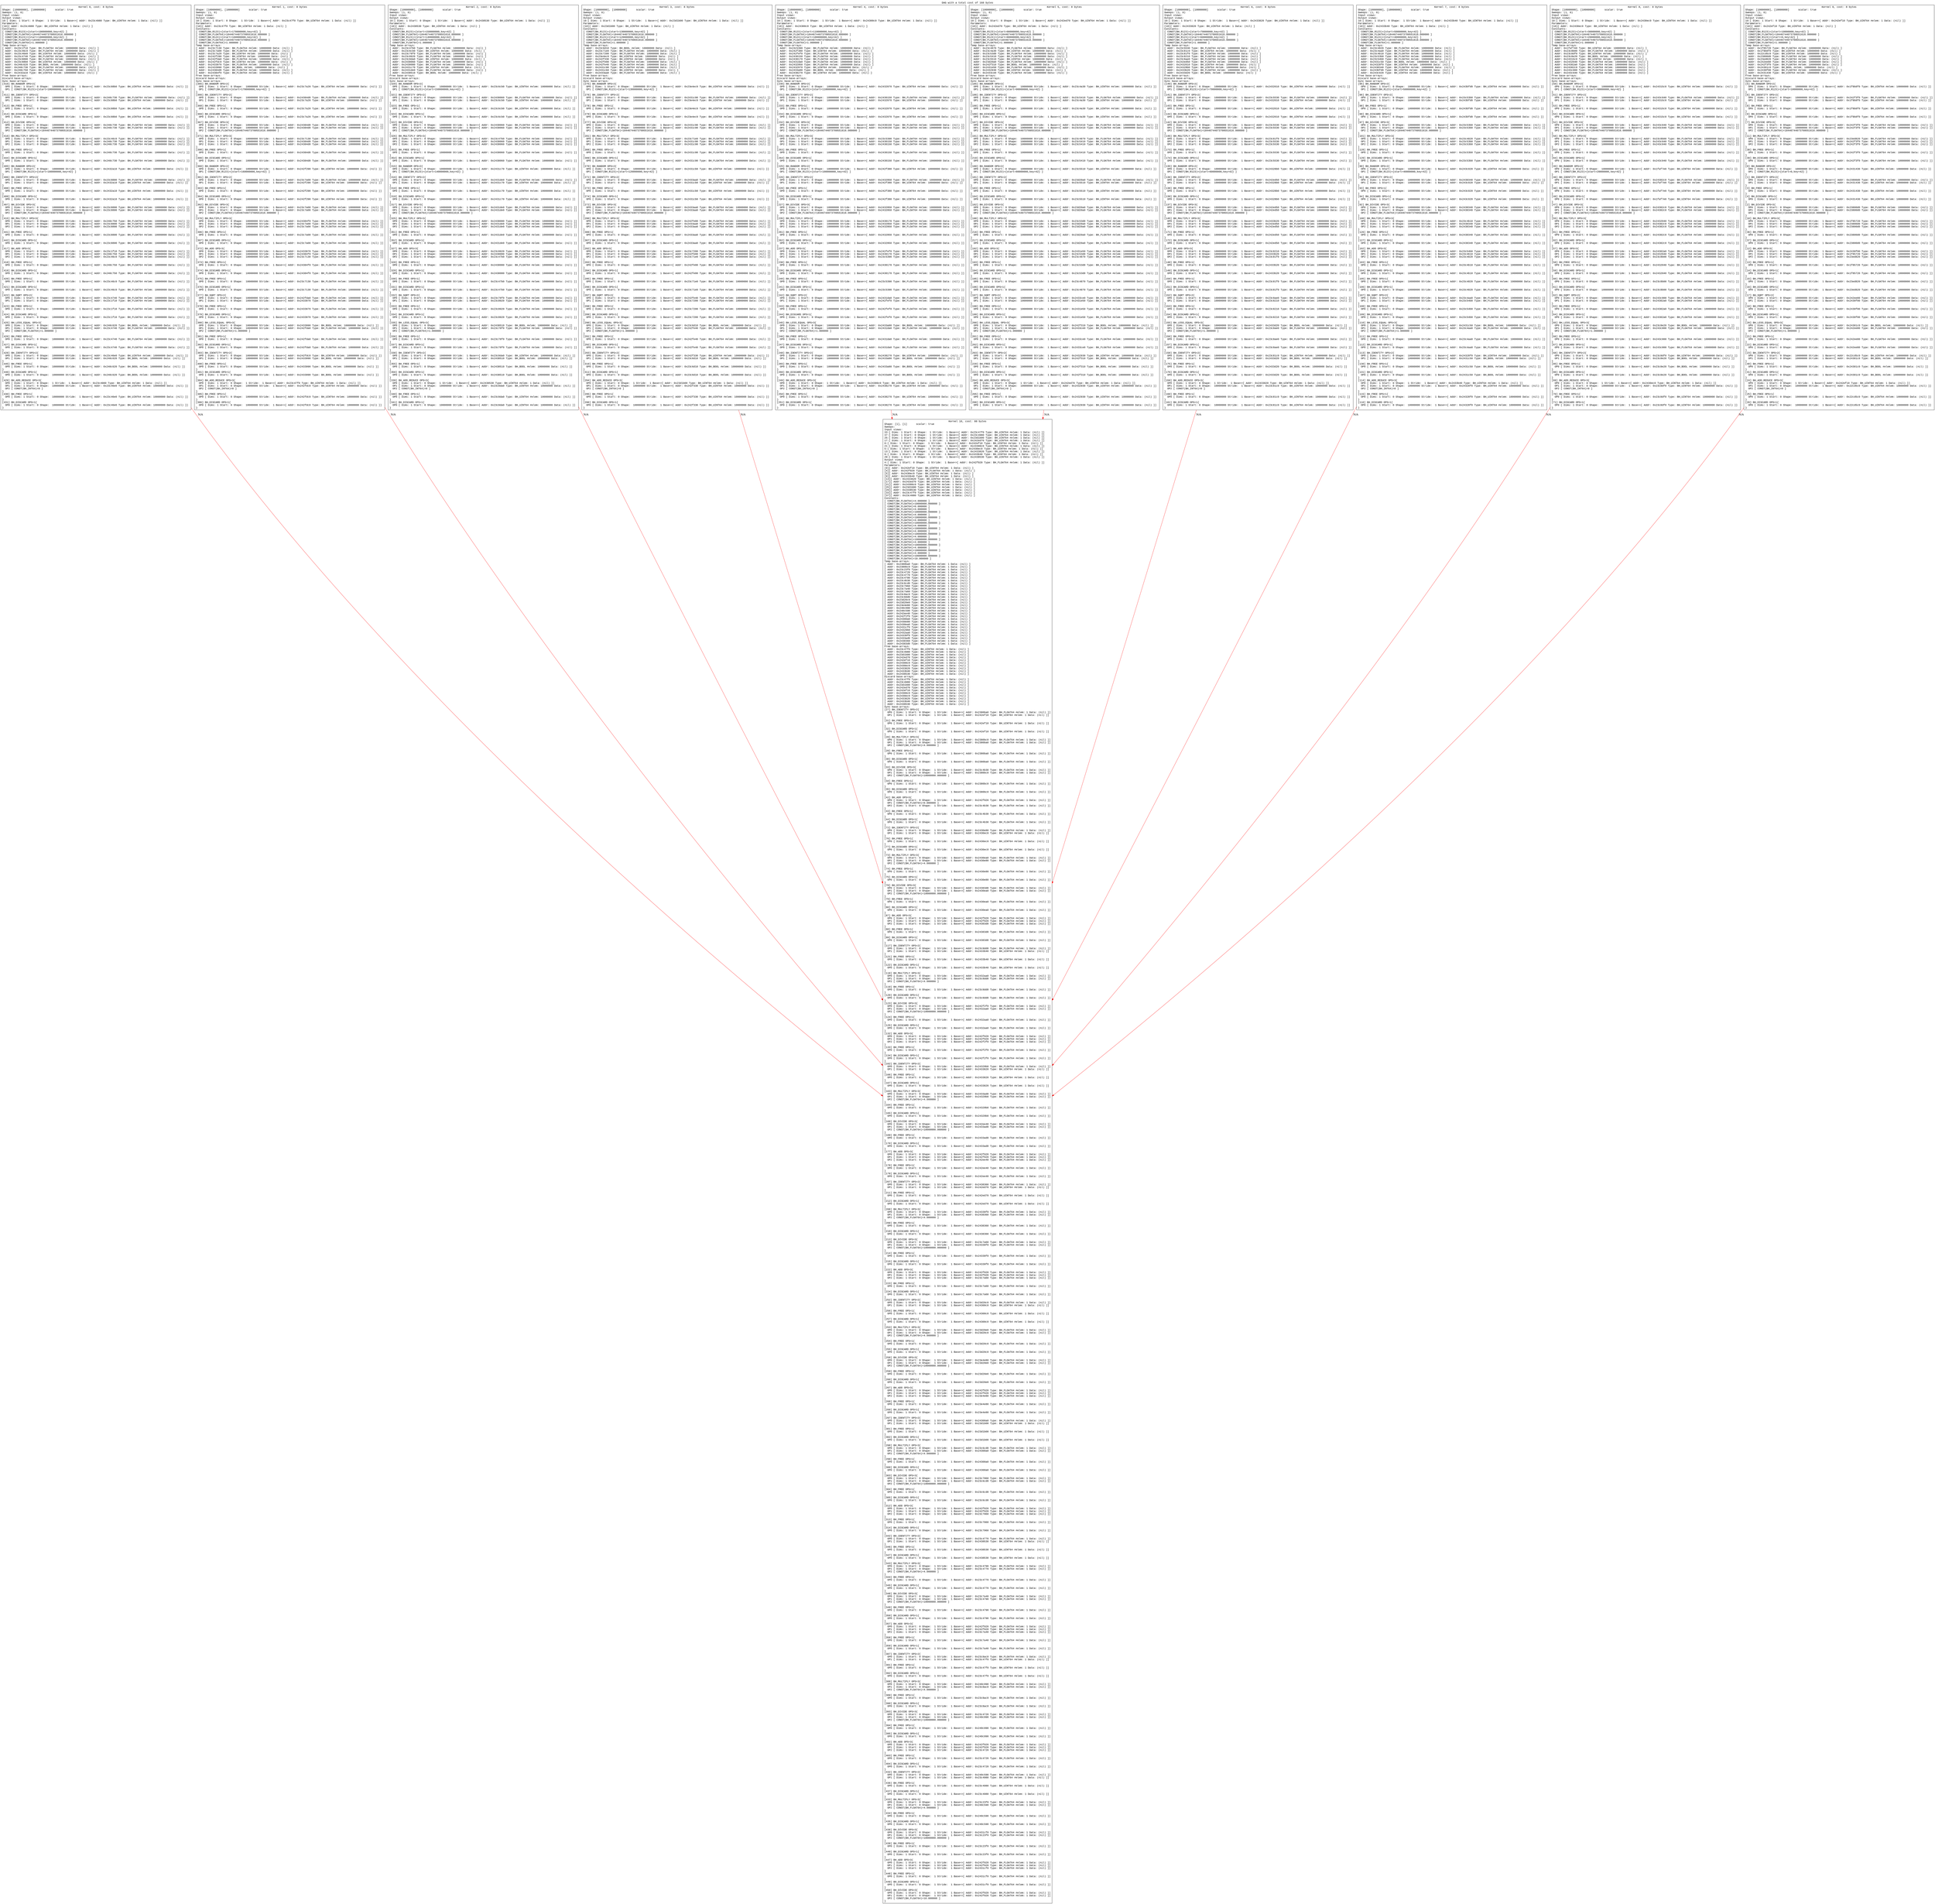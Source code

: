 digraph G {
labelloc="t";
label="DAG with a total cost of 168 bytes";
graph [bgcolor=white, fontname="Courier New"]
node [shape=box color=black, fontname="Courier New"]
0[label="Kernel 0, cost: 8 bytes\nShape: [10000000], [10000000]      scalar: true\lSweeps: (1, 0)  \lInput views: \lOutput views: \l10:[ Dims: 1 Start: 0 Shape:  1 Stride:  1 Base=>[ Addr: 0x23c4980 Type: BH_UINT64 #elem: 1 Data: (nil) ]]\lParameters: \l[10][ Addr: 0x23c4980 Type: BH_UINT64 #elem: 1 Data: (nil) ]\lConstants: \l[ CONST(BH_R123)={start=190000000,key=42} ]\l[ CONST(BH_FLOAT64)=18446744073709551616.000000 ]\l[ CONST(BH_R123)={start=180000000,key=42} ]\l[ CONST(BH_FLOAT64)=18446744073709551616.000000 ]\l[ CONST(BH_FLOAT64)=1.000000 ]\lTemp base-arrays: \l[ Addr: 0x23c1f10 Type: BH_FLOAT64 #elem: 10000000 Data: (nil) ]\l[ Addr: 0x23c46c0 Type: BH_FLOAT64 #elem: 10000000 Data: (nil) ]\l[ Addr: 0x23c46e0 Type: BH_UINT64 #elem: 10000000 Data: (nil) ]\l[ Addr: 0x23c4740 Type: BH_FLOAT64 #elem: 10000000 Data: (nil) ]\l[ Addr: 0x23c8890 Type: BH_FLOAT64 #elem: 10000000 Data: (nil) ]\l[ Addr: 0x23c88b0 Type: BH_UINT64 #elem: 10000000 Data: (nil) ]\l[ Addr: 0x240c620 Type: BH_BOOL #elem: 10000000 Data: (nil) ]\l[ Addr: 0x240c730 Type: BH_FLOAT64 #elem: 10000000 Data: (nil) ]\l[ Addr: 0x240c750 Type: BH_FLOAT64 #elem: 10000000 Data: (nil) ]\l[ Addr: 0x2432a10 Type: BH_UINT64 #elem: 10000000 Data: (nil) ]\lFree base-arrays: \lDiscard base-arrays: \lSync base-arrays: \l[410] BH_RANDOM OPS=2{\l  OP0 [ Dims: 1 Start: 0 Shape:  10000000 Stride:  1 Base=>[ Addr: 0x23c88b0 Type: BH_UINT64 #elem: 10000000 Data: (nil) ]]\l  OP1 [ CONST(BH_R123)={start=190000000,key=42} ]\l}\l[411] BH_IDENTITY OPS=2{\l  OP0 [ Dims: 1 Start: 0 Shape:  10000000 Stride:  1 Base=>[ Addr: 0x240c730 Type: BH_FLOAT64 #elem: 10000000 Data: (nil) ]]\l  OP1 [ Dims: 1 Start: 0 Shape:  10000000 Stride:  1 Base=>[ Addr: 0x23c88b0 Type: BH_UINT64 #elem: 10000000 Data: (nil) ]]\l}\l[413] BH_FREE OPS=1{\l  OP0 [ Dims: 1 Start: 0 Shape:  10000000 Stride:  1 Base=>[ Addr: 0x23c88b0 Type: BH_UINT64 #elem: 10000000 Data: (nil) ]]\l}\l[414] BH_DISCARD OPS=1{\l  OP0 [ Dims: 1 Start: 0 Shape:  10000000 Stride:  1 Base=>[ Addr: 0x23c88b0 Type: BH_UINT64 #elem: 10000000 Data: (nil) ]]\l}\l[412] BH_DIVIDE OPS=3{\l  OP0 [ Dims: 1 Start: 0 Shape:  10000000 Stride:  1 Base=>[ Addr: 0x240c730 Type: BH_FLOAT64 #elem: 10000000 Data: (nil) ]]\l  OP1 [ Dims: 1 Start: 0 Shape:  10000000 Stride:  1 Base=>[ Addr: 0x240c730 Type: BH_FLOAT64 #elem: 10000000 Data: (nil) ]]\l  OP2 [ CONST(BH_FLOAT64)=18446744073709551616.000000 ]\l}\l[416] BH_MULTIPLY OPS=3{\l  OP0 [ Dims: 1 Start: 0 Shape:  10000000 Stride:  1 Base=>[ Addr: 0x23c46c0 Type: BH_FLOAT64 #elem: 10000000 Data: (nil) ]]\l  OP1 [ Dims: 1 Start: 0 Shape:  10000000 Stride:  1 Base=>[ Addr: 0x240c730 Type: BH_FLOAT64 #elem: 10000000 Data: (nil) ]]\l  OP2 [ Dims: 1 Start: 0 Shape:  10000000 Stride:  1 Base=>[ Addr: 0x240c730 Type: BH_FLOAT64 #elem: 10000000 Data: (nil) ]]\l}\l[443] BH_FREE OPS=1{\l  OP0 [ Dims: 1 Start: 0 Shape:  10000000 Stride:  1 Base=>[ Addr: 0x240c730 Type: BH_FLOAT64 #elem: 10000000 Data: (nil) ]]\l}\l[444] BH_DISCARD OPS=1{\l  OP0 [ Dims: 1 Start: 0 Shape:  10000000 Stride:  1 Base=>[ Addr: 0x240c730 Type: BH_FLOAT64 #elem: 10000000 Data: (nil) ]]\l}\l[405] BH_RANDOM OPS=2{\l  OP0 [ Dims: 1 Start: 0 Shape:  10000000 Stride:  1 Base=>[ Addr: 0x2432a10 Type: BH_UINT64 #elem: 10000000 Data: (nil) ]]\l  OP1 [ CONST(BH_R123)={start=180000000,key=42} ]\l}\l[406] BH_IDENTITY OPS=2{\l  OP0 [ Dims: 1 Start: 0 Shape:  10000000 Stride:  1 Base=>[ Addr: 0x23c8890 Type: BH_FLOAT64 #elem: 10000000 Data: (nil) ]]\l  OP1 [ Dims: 1 Start: 0 Shape:  10000000 Stride:  1 Base=>[ Addr: 0x2432a10 Type: BH_UINT64 #elem: 10000000 Data: (nil) ]]\l}\l[408] BH_FREE OPS=1{\l  OP0 [ Dims: 1 Start: 0 Shape:  10000000 Stride:  1 Base=>[ Addr: 0x2432a10 Type: BH_UINT64 #elem: 10000000 Data: (nil) ]]\l}\l[409] BH_DISCARD OPS=1{\l  OP0 [ Dims: 1 Start: 0 Shape:  10000000 Stride:  1 Base=>[ Addr: 0x2432a10 Type: BH_UINT64 #elem: 10000000 Data: (nil) ]]\l}\l[407] BH_DIVIDE OPS=3{\l  OP0 [ Dims: 1 Start: 0 Shape:  10000000 Stride:  1 Base=>[ Addr: 0x23c8890 Type: BH_FLOAT64 #elem: 10000000 Data: (nil) ]]\l  OP1 [ Dims: 1 Start: 0 Shape:  10000000 Stride:  1 Base=>[ Addr: 0x23c8890 Type: BH_FLOAT64 #elem: 10000000 Data: (nil) ]]\l  OP2 [ CONST(BH_FLOAT64)=18446744073709551616.000000 ]\l}\l[415] BH_MULTIPLY OPS=3{\l  OP0 [ Dims: 1 Start: 0 Shape:  10000000 Stride:  1 Base=>[ Addr: 0x240c750 Type: BH_FLOAT64 #elem: 10000000 Data: (nil) ]]\l  OP1 [ Dims: 1 Start: 0 Shape:  10000000 Stride:  1 Base=>[ Addr: 0x23c8890 Type: BH_FLOAT64 #elem: 10000000 Data: (nil) ]]\l  OP2 [ Dims: 1 Start: 0 Shape:  10000000 Stride:  1 Base=>[ Addr: 0x23c8890 Type: BH_FLOAT64 #elem: 10000000 Data: (nil) ]]\l}\l[441] BH_FREE OPS=1{\l  OP0 [ Dims: 1 Start: 0 Shape:  10000000 Stride:  1 Base=>[ Addr: 0x23c8890 Type: BH_FLOAT64 #elem: 10000000 Data: (nil) ]]\l}\l[442] BH_DISCARD OPS=1{\l  OP0 [ Dims: 1 Start: 0 Shape:  10000000 Stride:  1 Base=>[ Addr: 0x23c8890 Type: BH_FLOAT64 #elem: 10000000 Data: (nil) ]]\l}\l[417] BH_ADD OPS=3{\l  OP0 [ Dims: 1 Start: 0 Shape:  10000000 Stride:  1 Base=>[ Addr: 0x23c1f10 Type: BH_FLOAT64 #elem: 10000000 Data: (nil) ]]\l  OP1 [ Dims: 1 Start: 0 Shape:  10000000 Stride:  1 Base=>[ Addr: 0x240c750 Type: BH_FLOAT64 #elem: 10000000 Data: (nil) ]]\l  OP2 [ Dims: 1 Start: 0 Shape:  10000000 Stride:  1 Base=>[ Addr: 0x23c46c0 Type: BH_FLOAT64 #elem: 10000000 Data: (nil) ]]\l}\l[418] BH_FREE OPS=1{\l  OP0 [ Dims: 1 Start: 0 Shape:  10000000 Stride:  1 Base=>[ Addr: 0x240c750 Type: BH_FLOAT64 #elem: 10000000 Data: (nil) ]]\l}\l[419] BH_DISCARD OPS=1{\l  OP0 [ Dims: 1 Start: 0 Shape:  10000000 Stride:  1 Base=>[ Addr: 0x240c750 Type: BH_FLOAT64 #elem: 10000000 Data: (nil) ]]\l}\l[420] BH_FREE OPS=1{\l  OP0 [ Dims: 1 Start: 0 Shape:  10000000 Stride:  1 Base=>[ Addr: 0x23c46c0 Type: BH_FLOAT64 #elem: 10000000 Data: (nil) ]]\l}\l[421] BH_DISCARD OPS=1{\l  OP0 [ Dims: 1 Start: 0 Shape:  10000000 Stride:  1 Base=>[ Addr: 0x23c46c0 Type: BH_FLOAT64 #elem: 10000000 Data: (nil) ]]\l}\l[422] BH_SQRT OPS=2{\l  OP0 [ Dims: 1 Start: 0 Shape:  10000000 Stride:  1 Base=>[ Addr: 0x23c4740 Type: BH_FLOAT64 #elem: 10000000 Data: (nil) ]]\l  OP1 [ Dims: 1 Start: 0 Shape:  10000000 Stride:  1 Base=>[ Addr: 0x23c1f10 Type: BH_FLOAT64 #elem: 10000000 Data: (nil) ]]\l}\l[423] BH_FREE OPS=1{\l  OP0 [ Dims: 1 Start: 0 Shape:  10000000 Stride:  1 Base=>[ Addr: 0x23c1f10 Type: BH_FLOAT64 #elem: 10000000 Data: (nil) ]]\l}\l[424] BH_DISCARD OPS=1{\l  OP0 [ Dims: 1 Start: 0 Shape:  10000000 Stride:  1 Base=>[ Addr: 0x23c1f10 Type: BH_FLOAT64 #elem: 10000000 Data: (nil) ]]\l}\l[425] BH_LESS_EQUAL OPS=3{\l  OP0 [ Dims: 1 Start: 0 Shape:  10000000 Stride:  1 Base=>[ Addr: 0x240c620 Type: BH_BOOL #elem: 10000000 Data: (nil) ]]\l  OP1 [ Dims: 1 Start: 0 Shape:  10000000 Stride:  1 Base=>[ Addr: 0x23c4740 Type: BH_FLOAT64 #elem: 10000000 Data: (nil) ]]\l  OP2 [ CONST(BH_FLOAT64)=1.000000 ]\l}\l[426] BH_FREE OPS=1{\l  OP0 [ Dims: 1 Start: 0 Shape:  10000000 Stride:  1 Base=>[ Addr: 0x23c4740 Type: BH_FLOAT64 #elem: 10000000 Data: (nil) ]]\l}\l[427] BH_DISCARD OPS=1{\l  OP0 [ Dims: 1 Start: 0 Shape:  10000000 Stride:  1 Base=>[ Addr: 0x23c4740 Type: BH_FLOAT64 #elem: 10000000 Data: (nil) ]]\l}\l[428] BH_IDENTITY OPS=2{\l  OP0 [ Dims: 1 Start: 0 Shape:  10000000 Stride:  1 Base=>[ Addr: 0x23c46e0 Type: BH_UINT64 #elem: 10000000 Data: (nil) ]]\l  OP1 [ Dims: 1 Start: 0 Shape:  10000000 Stride:  1 Base=>[ Addr: 0x240c620 Type: BH_BOOL #elem: 10000000 Data: (nil) ]]\l}\l[445] BH_FREE OPS=1{\l  OP0 [ Dims: 1 Start: 0 Shape:  10000000 Stride:  1 Base=>[ Addr: 0x240c620 Type: BH_BOOL #elem: 10000000 Data: (nil) ]]\l}\l[446] BH_DISCARD OPS=1{\l  OP0 [ Dims: 1 Start: 0 Shape:  10000000 Stride:  1 Base=>[ Addr: 0x240c620 Type: BH_BOOL #elem: 10000000 Data: (nil) ]]\l}\l[429] BH_ADD_REDUCE OPS=3{\l  OP0 [ Dims: 1 Start: 0 Shape:  1 Stride:  1 Base=>[ Addr: 0x23c4980 Type: BH_UINT64 #elem: 1 Data: (nil) ]]\l  OP1 [ Dims: 1 Start: 0 Shape:  10000000 Stride:  1 Base=>[ Addr: 0x23c46e0 Type: BH_UINT64 #elem: 10000000 Data: (nil) ]]\l  OP2 [ CONST(BH_INT64)=0 ]\l}\l[430] BH_FREE OPS=1{\l  OP0 [ Dims: 1 Start: 0 Shape:  10000000 Stride:  1 Base=>[ Addr: 0x23c46e0 Type: BH_UINT64 #elem: 10000000 Data: (nil) ]]\l}\l[431] BH_DISCARD OPS=1{\l  OP0 [ Dims: 1 Start: 0 Shape:  10000000 Stride:  1 Base=>[ Addr: 0x23c46e0 Type: BH_UINT64 #elem: 10000000 Data: (nil) ]]\l}\l"];
1[label="Kernel 1, cost: 8 bytes\nShape: [10000000], [10000000]      scalar: true\lSweeps: (1, 0)  \lInput views: \lOutput views: \l10:[ Dims: 1 Start: 0 Shape:  1 Stride:  1 Base=>[ Addr: 0x23c47f0 Type: BH_UINT64 #elem: 1 Data: (nil) ]]\lParameters: \l[10][ Addr: 0x23c47f0 Type: BH_UINT64 #elem: 1 Data: (nil) ]\lConstants: \l[ CONST(BH_R123)={start=170000000,key=42} ]\l[ CONST(BH_FLOAT64)=18446744073709551616.000000 ]\l[ CONST(BH_R123)={start=160000000,key=42} ]\l[ CONST(BH_FLOAT64)=18446744073709551616.000000 ]\l[ CONST(BH_FLOAT64)=1.000000 ]\lTemp base-arrays: \l[ Addr: 0x23c7130 Type: BH_FLOAT64 #elem: 10000000 Data: (nil) ]\l[ Addr: 0x23c7a00 Type: BH_FLOAT64 #elem: 10000000 Data: (nil) ]\l[ Addr: 0x23c7a20 Type: BH_UINT64 #elem: 10000000 Data: (nil) ]\l[ Addr: 0x242f290 Type: BH_UINT64 #elem: 10000000 Data: (nil) ]\l[ Addr: 0x242fda0 Type: BH_FLOAT64 #elem: 10000000 Data: (nil) ]\l[ Addr: 0x242fdc0 Type: BH_UINT64 #elem: 10000000 Data: (nil) ]\l[ Addr: 0x2433970 Type: BH_FLOAT64 #elem: 10000000 Data: (nil) ]\l[ Addr: 0x2433990 Type: BH_BOOL #elem: 10000000 Data: (nil) ]\l[ Addr: 0x24384d0 Type: BH_FLOAT64 #elem: 10000000 Data: (nil) ]\l[ Addr: 0x24384f0 Type: BH_FLOAT64 #elem: 10000000 Data: (nil) ]\lFree base-arrays: \lDiscard base-arrays: \lSync base-arrays: \l[365] BH_RANDOM OPS=2{\l  OP0 [ Dims: 1 Start: 0 Shape:  10000000 Stride:  1 Base=>[ Addr: 0x23c7a20 Type: BH_UINT64 #elem: 10000000 Data: (nil) ]]\l  OP1 [ CONST(BH_R123)={start=170000000,key=42} ]\l}\l[366] BH_IDENTITY OPS=2{\l  OP0 [ Dims: 1 Start: 0 Shape:  10000000 Stride:  1 Base=>[ Addr: 0x24384d0 Type: BH_FLOAT64 #elem: 10000000 Data: (nil) ]]\l  OP1 [ Dims: 1 Start: 0 Shape:  10000000 Stride:  1 Base=>[ Addr: 0x23c7a20 Type: BH_UINT64 #elem: 10000000 Data: (nil) ]]\l}\l[368] BH_FREE OPS=1{\l  OP0 [ Dims: 1 Start: 0 Shape:  10000000 Stride:  1 Base=>[ Addr: 0x23c7a20 Type: BH_UINT64 #elem: 10000000 Data: (nil) ]]\l}\l[369] BH_DISCARD OPS=1{\l  OP0 [ Dims: 1 Start: 0 Shape:  10000000 Stride:  1 Base=>[ Addr: 0x23c7a20 Type: BH_UINT64 #elem: 10000000 Data: (nil) ]]\l}\l[367] BH_DIVIDE OPS=3{\l  OP0 [ Dims: 1 Start: 0 Shape:  10000000 Stride:  1 Base=>[ Addr: 0x24384d0 Type: BH_FLOAT64 #elem: 10000000 Data: (nil) ]]\l  OP1 [ Dims: 1 Start: 0 Shape:  10000000 Stride:  1 Base=>[ Addr: 0x24384d0 Type: BH_FLOAT64 #elem: 10000000 Data: (nil) ]]\l  OP2 [ CONST(BH_FLOAT64)=18446744073709551616.000000 ]\l}\l[371] BH_MULTIPLY OPS=3{\l  OP0 [ Dims: 1 Start: 0 Shape:  10000000 Stride:  1 Base=>[ Addr: 0x23c7130 Type: BH_FLOAT64 #elem: 10000000 Data: (nil) ]]\l  OP1 [ Dims: 1 Start: 0 Shape:  10000000 Stride:  1 Base=>[ Addr: 0x24384d0 Type: BH_FLOAT64 #elem: 10000000 Data: (nil) ]]\l  OP2 [ Dims: 1 Start: 0 Shape:  10000000 Stride:  1 Base=>[ Addr: 0x24384d0 Type: BH_FLOAT64 #elem: 10000000 Data: (nil) ]]\l}\l[398] BH_FREE OPS=1{\l  OP0 [ Dims: 1 Start: 0 Shape:  10000000 Stride:  1 Base=>[ Addr: 0x24384d0 Type: BH_FLOAT64 #elem: 10000000 Data: (nil) ]]\l}\l[399] BH_DISCARD OPS=1{\l  OP0 [ Dims: 1 Start: 0 Shape:  10000000 Stride:  1 Base=>[ Addr: 0x24384d0 Type: BH_FLOAT64 #elem: 10000000 Data: (nil) ]]\l}\l[360] BH_RANDOM OPS=2{\l  OP0 [ Dims: 1 Start: 0 Shape:  10000000 Stride:  1 Base=>[ Addr: 0x242f290 Type: BH_UINT64 #elem: 10000000 Data: (nil) ]]\l  OP1 [ CONST(BH_R123)={start=160000000,key=42} ]\l}\l[361] BH_IDENTITY OPS=2{\l  OP0 [ Dims: 1 Start: 0 Shape:  10000000 Stride:  1 Base=>[ Addr: 0x23c7a00 Type: BH_FLOAT64 #elem: 10000000 Data: (nil) ]]\l  OP1 [ Dims: 1 Start: 0 Shape:  10000000 Stride:  1 Base=>[ Addr: 0x242f290 Type: BH_UINT64 #elem: 10000000 Data: (nil) ]]\l}\l[363] BH_FREE OPS=1{\l  OP0 [ Dims: 1 Start: 0 Shape:  10000000 Stride:  1 Base=>[ Addr: 0x242f290 Type: BH_UINT64 #elem: 10000000 Data: (nil) ]]\l}\l[364] BH_DISCARD OPS=1{\l  OP0 [ Dims: 1 Start: 0 Shape:  10000000 Stride:  1 Base=>[ Addr: 0x242f290 Type: BH_UINT64 #elem: 10000000 Data: (nil) ]]\l}\l[362] BH_DIVIDE OPS=3{\l  OP0 [ Dims: 1 Start: 0 Shape:  10000000 Stride:  1 Base=>[ Addr: 0x23c7a00 Type: BH_FLOAT64 #elem: 10000000 Data: (nil) ]]\l  OP1 [ Dims: 1 Start: 0 Shape:  10000000 Stride:  1 Base=>[ Addr: 0x23c7a00 Type: BH_FLOAT64 #elem: 10000000 Data: (nil) ]]\l  OP2 [ CONST(BH_FLOAT64)=18446744073709551616.000000 ]\l}\l[370] BH_MULTIPLY OPS=3{\l  OP0 [ Dims: 1 Start: 0 Shape:  10000000 Stride:  1 Base=>[ Addr: 0x24384f0 Type: BH_FLOAT64 #elem: 10000000 Data: (nil) ]]\l  OP1 [ Dims: 1 Start: 0 Shape:  10000000 Stride:  1 Base=>[ Addr: 0x23c7a00 Type: BH_FLOAT64 #elem: 10000000 Data: (nil) ]]\l  OP2 [ Dims: 1 Start: 0 Shape:  10000000 Stride:  1 Base=>[ Addr: 0x23c7a00 Type: BH_FLOAT64 #elem: 10000000 Data: (nil) ]]\l}\l[396] BH_FREE OPS=1{\l  OP0 [ Dims: 1 Start: 0 Shape:  10000000 Stride:  1 Base=>[ Addr: 0x23c7a00 Type: BH_FLOAT64 #elem: 10000000 Data: (nil) ]]\l}\l[397] BH_DISCARD OPS=1{\l  OP0 [ Dims: 1 Start: 0 Shape:  10000000 Stride:  1 Base=>[ Addr: 0x23c7a00 Type: BH_FLOAT64 #elem: 10000000 Data: (nil) ]]\l}\l[372] BH_ADD OPS=3{\l  OP0 [ Dims: 1 Start: 0 Shape:  10000000 Stride:  1 Base=>[ Addr: 0x2433970 Type: BH_FLOAT64 #elem: 10000000 Data: (nil) ]]\l  OP1 [ Dims: 1 Start: 0 Shape:  10000000 Stride:  1 Base=>[ Addr: 0x24384f0 Type: BH_FLOAT64 #elem: 10000000 Data: (nil) ]]\l  OP2 [ Dims: 1 Start: 0 Shape:  10000000 Stride:  1 Base=>[ Addr: 0x23c7130 Type: BH_FLOAT64 #elem: 10000000 Data: (nil) ]]\l}\l[373] BH_FREE OPS=1{\l  OP0 [ Dims: 1 Start: 0 Shape:  10000000 Stride:  1 Base=>[ Addr: 0x24384f0 Type: BH_FLOAT64 #elem: 10000000 Data: (nil) ]]\l}\l[374] BH_DISCARD OPS=1{\l  OP0 [ Dims: 1 Start: 0 Shape:  10000000 Stride:  1 Base=>[ Addr: 0x24384f0 Type: BH_FLOAT64 #elem: 10000000 Data: (nil) ]]\l}\l[375] BH_FREE OPS=1{\l  OP0 [ Dims: 1 Start: 0 Shape:  10000000 Stride:  1 Base=>[ Addr: 0x23c7130 Type: BH_FLOAT64 #elem: 10000000 Data: (nil) ]]\l}\l[376] BH_DISCARD OPS=1{\l  OP0 [ Dims: 1 Start: 0 Shape:  10000000 Stride:  1 Base=>[ Addr: 0x23c7130 Type: BH_FLOAT64 #elem: 10000000 Data: (nil) ]]\l}\l[377] BH_SQRT OPS=2{\l  OP0 [ Dims: 1 Start: 0 Shape:  10000000 Stride:  1 Base=>[ Addr: 0x242fda0 Type: BH_FLOAT64 #elem: 10000000 Data: (nil) ]]\l  OP1 [ Dims: 1 Start: 0 Shape:  10000000 Stride:  1 Base=>[ Addr: 0x2433970 Type: BH_FLOAT64 #elem: 10000000 Data: (nil) ]]\l}\l[378] BH_FREE OPS=1{\l  OP0 [ Dims: 1 Start: 0 Shape:  10000000 Stride:  1 Base=>[ Addr: 0x2433970 Type: BH_FLOAT64 #elem: 10000000 Data: (nil) ]]\l}\l[379] BH_DISCARD OPS=1{\l  OP0 [ Dims: 1 Start: 0 Shape:  10000000 Stride:  1 Base=>[ Addr: 0x2433970 Type: BH_FLOAT64 #elem: 10000000 Data: (nil) ]]\l}\l[380] BH_LESS_EQUAL OPS=3{\l  OP0 [ Dims: 1 Start: 0 Shape:  10000000 Stride:  1 Base=>[ Addr: 0x2433990 Type: BH_BOOL #elem: 10000000 Data: (nil) ]]\l  OP1 [ Dims: 1 Start: 0 Shape:  10000000 Stride:  1 Base=>[ Addr: 0x242fda0 Type: BH_FLOAT64 #elem: 10000000 Data: (nil) ]]\l  OP2 [ CONST(BH_FLOAT64)=1.000000 ]\l}\l[381] BH_FREE OPS=1{\l  OP0 [ Dims: 1 Start: 0 Shape:  10000000 Stride:  1 Base=>[ Addr: 0x242fda0 Type: BH_FLOAT64 #elem: 10000000 Data: (nil) ]]\l}\l[382] BH_DISCARD OPS=1{\l  OP0 [ Dims: 1 Start: 0 Shape:  10000000 Stride:  1 Base=>[ Addr: 0x242fda0 Type: BH_FLOAT64 #elem: 10000000 Data: (nil) ]]\l}\l[383] BH_IDENTITY OPS=2{\l  OP0 [ Dims: 1 Start: 0 Shape:  10000000 Stride:  1 Base=>[ Addr: 0x242fdc0 Type: BH_UINT64 #elem: 10000000 Data: (nil) ]]\l  OP1 [ Dims: 1 Start: 0 Shape:  10000000 Stride:  1 Base=>[ Addr: 0x2433990 Type: BH_BOOL #elem: 10000000 Data: (nil) ]]\l}\l[400] BH_FREE OPS=1{\l  OP0 [ Dims: 1 Start: 0 Shape:  10000000 Stride:  1 Base=>[ Addr: 0x2433990 Type: BH_BOOL #elem: 10000000 Data: (nil) ]]\l}\l[401] BH_DISCARD OPS=1{\l  OP0 [ Dims: 1 Start: 0 Shape:  10000000 Stride:  1 Base=>[ Addr: 0x2433990 Type: BH_BOOL #elem: 10000000 Data: (nil) ]]\l}\l[384] BH_ADD_REDUCE OPS=3{\l  OP0 [ Dims: 1 Start: 0 Shape:  1 Stride:  1 Base=>[ Addr: 0x23c47f0 Type: BH_UINT64 #elem: 1 Data: (nil) ]]\l  OP1 [ Dims: 1 Start: 0 Shape:  10000000 Stride:  1 Base=>[ Addr: 0x242fdc0 Type: BH_UINT64 #elem: 10000000 Data: (nil) ]]\l  OP2 [ CONST(BH_INT64)=0 ]\l}\l[385] BH_FREE OPS=1{\l  OP0 [ Dims: 1 Start: 0 Shape:  10000000 Stride:  1 Base=>[ Addr: 0x242fdc0 Type: BH_UINT64 #elem: 10000000 Data: (nil) ]]\l}\l[386] BH_DISCARD OPS=1{\l  OP0 [ Dims: 1 Start: 0 Shape:  10000000 Stride:  1 Base=>[ Addr: 0x242fdc0 Type: BH_UINT64 #elem: 10000000 Data: (nil) ]]\l}\l"];
2[label="Kernel 2, cost: 8 bytes\nShape: [10000000], [10000000]      scalar: true\lSweeps: (1, 0)  \lInput views: \lOutput views: \l10:[ Dims: 1 Start: 0 Shape:  1 Stride:  1 Base=>[ Addr: 0x2438530 Type: BH_UINT64 #elem: 1 Data: (nil) ]]\lParameters: \l[10][ Addr: 0x2438530 Type: BH_UINT64 #elem: 1 Data: (nil) ]\lConstants: \l[ CONST(BH_R123)={start=150000000,key=42} ]\l[ CONST(BH_FLOAT64)=18446744073709551616.000000 ]\l[ CONST(BH_R123)={start=140000000,key=42} ]\l[ CONST(BH_FLOAT64)=18446744073709551616.000000 ]\l[ CONST(BH_FLOAT64)=1.000000 ]\lTemp base-arrays: \l[ Addr: 0x23c47b0 Type: BH_FLOAT64 #elem: 10000000 Data: (nil) ]\l[ Addr: 0x23c6cb0 Type: BH_UINT64 #elem: 10000000 Data: (nil) ]\l[ Addr: 0x23c78f0 Type: BH_FLOAT64 #elem: 10000000 Data: (nil) ]\l[ Addr: 0x23c8920 Type: BH_FLOAT64 #elem: 10000000 Data: (nil) ]\l[ Addr: 0x23c8da0 Type: BH_UINT64 #elem: 10000000 Data: (nil) ]\l[ Addr: 0x2430060 Type: BH_FLOAT64 #elem: 10000000 Data: (nil) ]\l[ Addr: 0x2430080 Type: BH_FLOAT64 #elem: 10000000 Data: (nil) ]\l[ Addr: 0x2431c70 Type: BH_UINT64 #elem: 10000000 Data: (nil) ]\l[ Addr: 0x2431de0 Type: BH_FLOAT64 #elem: 10000000 Data: (nil) ]\l[ Addr: 0x2438510 Type: BH_BOOL #elem: 10000000 Data: (nil) ]\lFree base-arrays: \lDiscard base-arrays: \lSync base-arrays: \l[320] BH_RANDOM OPS=2{\l  OP0 [ Dims: 1 Start: 0 Shape:  10000000 Stride:  1 Base=>[ Addr: 0x23c6cb0 Type: BH_UINT64 #elem: 10000000 Data: (nil) ]]\l  OP1 [ CONST(BH_R123)={start=150000000,key=42} ]\l}\l[321] BH_IDENTITY OPS=2{\l  OP0 [ Dims: 1 Start: 0 Shape:  10000000 Stride:  1 Base=>[ Addr: 0x2430060 Type: BH_FLOAT64 #elem: 10000000 Data: (nil) ]]\l  OP1 [ Dims: 1 Start: 0 Shape:  10000000 Stride:  1 Base=>[ Addr: 0x23c6cb0 Type: BH_UINT64 #elem: 10000000 Data: (nil) ]]\l}\l[323] BH_FREE OPS=1{\l  OP0 [ Dims: 1 Start: 0 Shape:  10000000 Stride:  1 Base=>[ Addr: 0x23c6cb0 Type: BH_UINT64 #elem: 10000000 Data: (nil) ]]\l}\l[324] BH_DISCARD OPS=1{\l  OP0 [ Dims: 1 Start: 0 Shape:  10000000 Stride:  1 Base=>[ Addr: 0x23c6cb0 Type: BH_UINT64 #elem: 10000000 Data: (nil) ]]\l}\l[322] BH_DIVIDE OPS=3{\l  OP0 [ Dims: 1 Start: 0 Shape:  10000000 Stride:  1 Base=>[ Addr: 0x2430060 Type: BH_FLOAT64 #elem: 10000000 Data: (nil) ]]\l  OP1 [ Dims: 1 Start: 0 Shape:  10000000 Stride:  1 Base=>[ Addr: 0x2430060 Type: BH_FLOAT64 #elem: 10000000 Data: (nil) ]]\l  OP2 [ CONST(BH_FLOAT64)=18446744073709551616.000000 ]\l}\l[326] BH_MULTIPLY OPS=3{\l  OP0 [ Dims: 1 Start: 0 Shape:  10000000 Stride:  1 Base=>[ Addr: 0x23c47b0 Type: BH_FLOAT64 #elem: 10000000 Data: (nil) ]]\l  OP1 [ Dims: 1 Start: 0 Shape:  10000000 Stride:  1 Base=>[ Addr: 0x2430060 Type: BH_FLOAT64 #elem: 10000000 Data: (nil) ]]\l  OP2 [ Dims: 1 Start: 0 Shape:  10000000 Stride:  1 Base=>[ Addr: 0x2430060 Type: BH_FLOAT64 #elem: 10000000 Data: (nil) ]]\l}\l[353] BH_FREE OPS=1{\l  OP0 [ Dims: 1 Start: 0 Shape:  10000000 Stride:  1 Base=>[ Addr: 0x2430060 Type: BH_FLOAT64 #elem: 10000000 Data: (nil) ]]\l}\l[354] BH_DISCARD OPS=1{\l  OP0 [ Dims: 1 Start: 0 Shape:  10000000 Stride:  1 Base=>[ Addr: 0x2430060 Type: BH_FLOAT64 #elem: 10000000 Data: (nil) ]]\l}\l[315] BH_RANDOM OPS=2{\l  OP0 [ Dims: 1 Start: 0 Shape:  10000000 Stride:  1 Base=>[ Addr: 0x2431c70 Type: BH_UINT64 #elem: 10000000 Data: (nil) ]]\l  OP1 [ CONST(BH_R123)={start=140000000,key=42} ]\l}\l[316] BH_IDENTITY OPS=2{\l  OP0 [ Dims: 1 Start: 0 Shape:  10000000 Stride:  1 Base=>[ Addr: 0x2431de0 Type: BH_FLOAT64 #elem: 10000000 Data: (nil) ]]\l  OP1 [ Dims: 1 Start: 0 Shape:  10000000 Stride:  1 Base=>[ Addr: 0x2431c70 Type: BH_UINT64 #elem: 10000000 Data: (nil) ]]\l}\l[318] BH_FREE OPS=1{\l  OP0 [ Dims: 1 Start: 0 Shape:  10000000 Stride:  1 Base=>[ Addr: 0x2431c70 Type: BH_UINT64 #elem: 10000000 Data: (nil) ]]\l}\l[319] BH_DISCARD OPS=1{\l  OP0 [ Dims: 1 Start: 0 Shape:  10000000 Stride:  1 Base=>[ Addr: 0x2431c70 Type: BH_UINT64 #elem: 10000000 Data: (nil) ]]\l}\l[317] BH_DIVIDE OPS=3{\l  OP0 [ Dims: 1 Start: 0 Shape:  10000000 Stride:  1 Base=>[ Addr: 0x2431de0 Type: BH_FLOAT64 #elem: 10000000 Data: (nil) ]]\l  OP1 [ Dims: 1 Start: 0 Shape:  10000000 Stride:  1 Base=>[ Addr: 0x2431de0 Type: BH_FLOAT64 #elem: 10000000 Data: (nil) ]]\l  OP2 [ CONST(BH_FLOAT64)=18446744073709551616.000000 ]\l}\l[325] BH_MULTIPLY OPS=3{\l  OP0 [ Dims: 1 Start: 0 Shape:  10000000 Stride:  1 Base=>[ Addr: 0x2430080 Type: BH_FLOAT64 #elem: 10000000 Data: (nil) ]]\l  OP1 [ Dims: 1 Start: 0 Shape:  10000000 Stride:  1 Base=>[ Addr: 0x2431de0 Type: BH_FLOAT64 #elem: 10000000 Data: (nil) ]]\l  OP2 [ Dims: 1 Start: 0 Shape:  10000000 Stride:  1 Base=>[ Addr: 0x2431de0 Type: BH_FLOAT64 #elem: 10000000 Data: (nil) ]]\l}\l[351] BH_FREE OPS=1{\l  OP0 [ Dims: 1 Start: 0 Shape:  10000000 Stride:  1 Base=>[ Addr: 0x2431de0 Type: BH_FLOAT64 #elem: 10000000 Data: (nil) ]]\l}\l[352] BH_DISCARD OPS=1{\l  OP0 [ Dims: 1 Start: 0 Shape:  10000000 Stride:  1 Base=>[ Addr: 0x2431de0 Type: BH_FLOAT64 #elem: 10000000 Data: (nil) ]]\l}\l[327] BH_ADD OPS=3{\l  OP0 [ Dims: 1 Start: 0 Shape:  10000000 Stride:  1 Base=>[ Addr: 0x23c8920 Type: BH_FLOAT64 #elem: 10000000 Data: (nil) ]]\l  OP1 [ Dims: 1 Start: 0 Shape:  10000000 Stride:  1 Base=>[ Addr: 0x2430080 Type: BH_FLOAT64 #elem: 10000000 Data: (nil) ]]\l  OP2 [ Dims: 1 Start: 0 Shape:  10000000 Stride:  1 Base=>[ Addr: 0x23c47b0 Type: BH_FLOAT64 #elem: 10000000 Data: (nil) ]]\l}\l[328] BH_FREE OPS=1{\l  OP0 [ Dims: 1 Start: 0 Shape:  10000000 Stride:  1 Base=>[ Addr: 0x2430080 Type: BH_FLOAT64 #elem: 10000000 Data: (nil) ]]\l}\l[329] BH_DISCARD OPS=1{\l  OP0 [ Dims: 1 Start: 0 Shape:  10000000 Stride:  1 Base=>[ Addr: 0x2430080 Type: BH_FLOAT64 #elem: 10000000 Data: (nil) ]]\l}\l[330] BH_FREE OPS=1{\l  OP0 [ Dims: 1 Start: 0 Shape:  10000000 Stride:  1 Base=>[ Addr: 0x23c47b0 Type: BH_FLOAT64 #elem: 10000000 Data: (nil) ]]\l}\l[331] BH_DISCARD OPS=1{\l  OP0 [ Dims: 1 Start: 0 Shape:  10000000 Stride:  1 Base=>[ Addr: 0x23c47b0 Type: BH_FLOAT64 #elem: 10000000 Data: (nil) ]]\l}\l[332] BH_SQRT OPS=2{\l  OP0 [ Dims: 1 Start: 0 Shape:  10000000 Stride:  1 Base=>[ Addr: 0x23c78f0 Type: BH_FLOAT64 #elem: 10000000 Data: (nil) ]]\l  OP1 [ Dims: 1 Start: 0 Shape:  10000000 Stride:  1 Base=>[ Addr: 0x23c8920 Type: BH_FLOAT64 #elem: 10000000 Data: (nil) ]]\l}\l[333] BH_FREE OPS=1{\l  OP0 [ Dims: 1 Start: 0 Shape:  10000000 Stride:  1 Base=>[ Addr: 0x23c8920 Type: BH_FLOAT64 #elem: 10000000 Data: (nil) ]]\l}\l[334] BH_DISCARD OPS=1{\l  OP0 [ Dims: 1 Start: 0 Shape:  10000000 Stride:  1 Base=>[ Addr: 0x23c8920 Type: BH_FLOAT64 #elem: 10000000 Data: (nil) ]]\l}\l[335] BH_LESS_EQUAL OPS=3{\l  OP0 [ Dims: 1 Start: 0 Shape:  10000000 Stride:  1 Base=>[ Addr: 0x2438510 Type: BH_BOOL #elem: 10000000 Data: (nil) ]]\l  OP1 [ Dims: 1 Start: 0 Shape:  10000000 Stride:  1 Base=>[ Addr: 0x23c78f0 Type: BH_FLOAT64 #elem: 10000000 Data: (nil) ]]\l  OP2 [ CONST(BH_FLOAT64)=1.000000 ]\l}\l[336] BH_FREE OPS=1{\l  OP0 [ Dims: 1 Start: 0 Shape:  10000000 Stride:  1 Base=>[ Addr: 0x23c78f0 Type: BH_FLOAT64 #elem: 10000000 Data: (nil) ]]\l}\l[337] BH_DISCARD OPS=1{\l  OP0 [ Dims: 1 Start: 0 Shape:  10000000 Stride:  1 Base=>[ Addr: 0x23c78f0 Type: BH_FLOAT64 #elem: 10000000 Data: (nil) ]]\l}\l[338] BH_IDENTITY OPS=2{\l  OP0 [ Dims: 1 Start: 0 Shape:  10000000 Stride:  1 Base=>[ Addr: 0x23c8da0 Type: BH_UINT64 #elem: 10000000 Data: (nil) ]]\l  OP1 [ Dims: 1 Start: 0 Shape:  10000000 Stride:  1 Base=>[ Addr: 0x2438510 Type: BH_BOOL #elem: 10000000 Data: (nil) ]]\l}\l[355] BH_FREE OPS=1{\l  OP0 [ Dims: 1 Start: 0 Shape:  10000000 Stride:  1 Base=>[ Addr: 0x2438510 Type: BH_BOOL #elem: 10000000 Data: (nil) ]]\l}\l[356] BH_DISCARD OPS=1{\l  OP0 [ Dims: 1 Start: 0 Shape:  10000000 Stride:  1 Base=>[ Addr: 0x2438510 Type: BH_BOOL #elem: 10000000 Data: (nil) ]]\l}\l[339] BH_ADD_REDUCE OPS=3{\l  OP0 [ Dims: 1 Start: 0 Shape:  1 Stride:  1 Base=>[ Addr: 0x2438530 Type: BH_UINT64 #elem: 1 Data: (nil) ]]\l  OP1 [ Dims: 1 Start: 0 Shape:  10000000 Stride:  1 Base=>[ Addr: 0x23c8da0 Type: BH_UINT64 #elem: 10000000 Data: (nil) ]]\l  OP2 [ CONST(BH_INT64)=0 ]\l}\l[340] BH_FREE OPS=1{\l  OP0 [ Dims: 1 Start: 0 Shape:  10000000 Stride:  1 Base=>[ Addr: 0x23c8da0 Type: BH_UINT64 #elem: 10000000 Data: (nil) ]]\l}\l[341] BH_DISCARD OPS=1{\l  OP0 [ Dims: 1 Start: 0 Shape:  10000000 Stride:  1 Base=>[ Addr: 0x23c8da0 Type: BH_UINT64 #elem: 10000000 Data: (nil) ]]\l}\l"];
3[label="Kernel 3, cost: 8 bytes\nShape: [10000000], [10000000]      scalar: true\lSweeps: (1, 0)  \lInput views: \lOutput views: \l10:[ Dims: 1 Start: 0 Shape:  1 Stride:  1 Base=>[ Addr: 0x23d1b00 Type: BH_UINT64 #elem: 1 Data: (nil) ]]\lParameters: \l[10][ Addr: 0x23d1b00 Type: BH_UINT64 #elem: 1 Data: (nil) ]\lConstants: \l[ CONST(BH_R123)={start=130000000,key=42} ]\l[ CONST(BH_FLOAT64)=18446744073709551616.000000 ]\l[ CONST(BH_R123)={start=120000000,key=42} ]\l[ CONST(BH_FLOAT64)=18446744073709551616.000000 ]\l[ CONST(BH_FLOAT64)=1.000000 ]\lTemp base-arrays: \l[ Addr: 0x23c6d10 Type: BH_BOOL #elem: 10000000 Data: (nil) ]\l[ Addr: 0x23c71e0 Type: BH_FLOAT64 #elem: 10000000 Data: (nil) ]\l[ Addr: 0x23c7200 Type: BH_FLOAT64 #elem: 10000000 Data: (nil) ]\l[ Addr: 0x23e4ec0 Type: BH_UINT64 #elem: 10000000 Data: (nil) ]\l[ Addr: 0x242f330 Type: BH_UINT64 #elem: 10000000 Data: (nil) ]\l[ Addr: 0x242fe00 Type: BH_FLOAT64 #elem: 10000000 Data: (nil) ]\l[ Addr: 0x242fe40 Type: BH_FLOAT64 #elem: 10000000 Data: (nil) ]\l[ Addr: 0x2431c90 Type: BH_FLOAT64 #elem: 10000000 Data: (nil) ]\l[ Addr: 0x2431cb0 Type: BH_UINT64 #elem: 10000000 Data: (nil) ]\l[ Addr: 0x2433aa0 Type: BH_FLOAT64 #elem: 10000000 Data: (nil) ]\lFree base-arrays: \lDiscard base-arrays: \lSync base-arrays: \l[275] BH_RANDOM OPS=2{\l  OP0 [ Dims: 1 Start: 0 Shape:  10000000 Stride:  1 Base=>[ Addr: 0x23e4ec0 Type: BH_UINT64 #elem: 10000000 Data: (nil) ]]\l  OP1 [ CONST(BH_R123)={start=130000000,key=42} ]\l}\l[276] BH_IDENTITY OPS=2{\l  OP0 [ Dims: 1 Start: 0 Shape:  10000000 Stride:  1 Base=>[ Addr: 0x2431c90 Type: BH_FLOAT64 #elem: 10000000 Data: (nil) ]]\l  OP1 [ Dims: 1 Start: 0 Shape:  10000000 Stride:  1 Base=>[ Addr: 0x23e4ec0 Type: BH_UINT64 #elem: 10000000 Data: (nil) ]]\l}\l[278] BH_FREE OPS=1{\l  OP0 [ Dims: 1 Start: 0 Shape:  10000000 Stride:  1 Base=>[ Addr: 0x23e4ec0 Type: BH_UINT64 #elem: 10000000 Data: (nil) ]]\l}\l[279] BH_DISCARD OPS=1{\l  OP0 [ Dims: 1 Start: 0 Shape:  10000000 Stride:  1 Base=>[ Addr: 0x23e4ec0 Type: BH_UINT64 #elem: 10000000 Data: (nil) ]]\l}\l[277] BH_DIVIDE OPS=3{\l  OP0 [ Dims: 1 Start: 0 Shape:  10000000 Stride:  1 Base=>[ Addr: 0x2431c90 Type: BH_FLOAT64 #elem: 10000000 Data: (nil) ]]\l  OP1 [ Dims: 1 Start: 0 Shape:  10000000 Stride:  1 Base=>[ Addr: 0x2431c90 Type: BH_FLOAT64 #elem: 10000000 Data: (nil) ]]\l  OP2 [ CONST(BH_FLOAT64)=18446744073709551616.000000 ]\l}\l[281] BH_MULTIPLY OPS=3{\l  OP0 [ Dims: 1 Start: 0 Shape:  10000000 Stride:  1 Base=>[ Addr: 0x23c71e0 Type: BH_FLOAT64 #elem: 10000000 Data: (nil) ]]\l  OP1 [ Dims: 1 Start: 0 Shape:  10000000 Stride:  1 Base=>[ Addr: 0x2431c90 Type: BH_FLOAT64 #elem: 10000000 Data: (nil) ]]\l  OP2 [ Dims: 1 Start: 0 Shape:  10000000 Stride:  1 Base=>[ Addr: 0x2431c90 Type: BH_FLOAT64 #elem: 10000000 Data: (nil) ]]\l}\l[308] BH_FREE OPS=1{\l  OP0 [ Dims: 1 Start: 0 Shape:  10000000 Stride:  1 Base=>[ Addr: 0x2431c90 Type: BH_FLOAT64 #elem: 10000000 Data: (nil) ]]\l}\l[309] BH_DISCARD OPS=1{\l  OP0 [ Dims: 1 Start: 0 Shape:  10000000 Stride:  1 Base=>[ Addr: 0x2431c90 Type: BH_FLOAT64 #elem: 10000000 Data: (nil) ]]\l}\l[270] BH_RANDOM OPS=2{\l  OP0 [ Dims: 1 Start: 0 Shape:  10000000 Stride:  1 Base=>[ Addr: 0x2431cb0 Type: BH_UINT64 #elem: 10000000 Data: (nil) ]]\l  OP1 [ CONST(BH_R123)={start=120000000,key=42} ]\l}\l[271] BH_IDENTITY OPS=2{\l  OP0 [ Dims: 1 Start: 0 Shape:  10000000 Stride:  1 Base=>[ Addr: 0x2433aa0 Type: BH_FLOAT64 #elem: 10000000 Data: (nil) ]]\l  OP1 [ Dims: 1 Start: 0 Shape:  10000000 Stride:  1 Base=>[ Addr: 0x2431cb0 Type: BH_UINT64 #elem: 10000000 Data: (nil) ]]\l}\l[273] BH_FREE OPS=1{\l  OP0 [ Dims: 1 Start: 0 Shape:  10000000 Stride:  1 Base=>[ Addr: 0x2431cb0 Type: BH_UINT64 #elem: 10000000 Data: (nil) ]]\l}\l[274] BH_DISCARD OPS=1{\l  OP0 [ Dims: 1 Start: 0 Shape:  10000000 Stride:  1 Base=>[ Addr: 0x2431cb0 Type: BH_UINT64 #elem: 10000000 Data: (nil) ]]\l}\l[272] BH_DIVIDE OPS=3{\l  OP0 [ Dims: 1 Start: 0 Shape:  10000000 Stride:  1 Base=>[ Addr: 0x2433aa0 Type: BH_FLOAT64 #elem: 10000000 Data: (nil) ]]\l  OP1 [ Dims: 1 Start: 0 Shape:  10000000 Stride:  1 Base=>[ Addr: 0x2433aa0 Type: BH_FLOAT64 #elem: 10000000 Data: (nil) ]]\l  OP2 [ CONST(BH_FLOAT64)=18446744073709551616.000000 ]\l}\l[280] BH_MULTIPLY OPS=3{\l  OP0 [ Dims: 1 Start: 0 Shape:  10000000 Stride:  1 Base=>[ Addr: 0x242fe00 Type: BH_FLOAT64 #elem: 10000000 Data: (nil) ]]\l  OP1 [ Dims: 1 Start: 0 Shape:  10000000 Stride:  1 Base=>[ Addr: 0x2433aa0 Type: BH_FLOAT64 #elem: 10000000 Data: (nil) ]]\l  OP2 [ Dims: 1 Start: 0 Shape:  10000000 Stride:  1 Base=>[ Addr: 0x2433aa0 Type: BH_FLOAT64 #elem: 10000000 Data: (nil) ]]\l}\l[306] BH_FREE OPS=1{\l  OP0 [ Dims: 1 Start: 0 Shape:  10000000 Stride:  1 Base=>[ Addr: 0x2433aa0 Type: BH_FLOAT64 #elem: 10000000 Data: (nil) ]]\l}\l[307] BH_DISCARD OPS=1{\l  OP0 [ Dims: 1 Start: 0 Shape:  10000000 Stride:  1 Base=>[ Addr: 0x2433aa0 Type: BH_FLOAT64 #elem: 10000000 Data: (nil) ]]\l}\l[282] BH_ADD OPS=3{\l  OP0 [ Dims: 1 Start: 0 Shape:  10000000 Stride:  1 Base=>[ Addr: 0x23c7200 Type: BH_FLOAT64 #elem: 10000000 Data: (nil) ]]\l  OP1 [ Dims: 1 Start: 0 Shape:  10000000 Stride:  1 Base=>[ Addr: 0x242fe00 Type: BH_FLOAT64 #elem: 10000000 Data: (nil) ]]\l  OP2 [ Dims: 1 Start: 0 Shape:  10000000 Stride:  1 Base=>[ Addr: 0x23c71e0 Type: BH_FLOAT64 #elem: 10000000 Data: (nil) ]]\l}\l[283] BH_FREE OPS=1{\l  OP0 [ Dims: 1 Start: 0 Shape:  10000000 Stride:  1 Base=>[ Addr: 0x242fe00 Type: BH_FLOAT64 #elem: 10000000 Data: (nil) ]]\l}\l[284] BH_DISCARD OPS=1{\l  OP0 [ Dims: 1 Start: 0 Shape:  10000000 Stride:  1 Base=>[ Addr: 0x242fe00 Type: BH_FLOAT64 #elem: 10000000 Data: (nil) ]]\l}\l[285] BH_FREE OPS=1{\l  OP0 [ Dims: 1 Start: 0 Shape:  10000000 Stride:  1 Base=>[ Addr: 0x23c71e0 Type: BH_FLOAT64 #elem: 10000000 Data: (nil) ]]\l}\l[286] BH_DISCARD OPS=1{\l  OP0 [ Dims: 1 Start: 0 Shape:  10000000 Stride:  1 Base=>[ Addr: 0x23c71e0 Type: BH_FLOAT64 #elem: 10000000 Data: (nil) ]]\l}\l[287] BH_SQRT OPS=2{\l  OP0 [ Dims: 1 Start: 0 Shape:  10000000 Stride:  1 Base=>[ Addr: 0x242fe40 Type: BH_FLOAT64 #elem: 10000000 Data: (nil) ]]\l  OP1 [ Dims: 1 Start: 0 Shape:  10000000 Stride:  1 Base=>[ Addr: 0x23c7200 Type: BH_FLOAT64 #elem: 10000000 Data: (nil) ]]\l}\l[288] BH_FREE OPS=1{\l  OP0 [ Dims: 1 Start: 0 Shape:  10000000 Stride:  1 Base=>[ Addr: 0x23c7200 Type: BH_FLOAT64 #elem: 10000000 Data: (nil) ]]\l}\l[289] BH_DISCARD OPS=1{\l  OP0 [ Dims: 1 Start: 0 Shape:  10000000 Stride:  1 Base=>[ Addr: 0x23c7200 Type: BH_FLOAT64 #elem: 10000000 Data: (nil) ]]\l}\l[290] BH_LESS_EQUAL OPS=3{\l  OP0 [ Dims: 1 Start: 0 Shape:  10000000 Stride:  1 Base=>[ Addr: 0x23c6d10 Type: BH_BOOL #elem: 10000000 Data: (nil) ]]\l  OP1 [ Dims: 1 Start: 0 Shape:  10000000 Stride:  1 Base=>[ Addr: 0x242fe40 Type: BH_FLOAT64 #elem: 10000000 Data: (nil) ]]\l  OP2 [ CONST(BH_FLOAT64)=1.000000 ]\l}\l[291] BH_FREE OPS=1{\l  OP0 [ Dims: 1 Start: 0 Shape:  10000000 Stride:  1 Base=>[ Addr: 0x242fe40 Type: BH_FLOAT64 #elem: 10000000 Data: (nil) ]]\l}\l[292] BH_DISCARD OPS=1{\l  OP0 [ Dims: 1 Start: 0 Shape:  10000000 Stride:  1 Base=>[ Addr: 0x242fe40 Type: BH_FLOAT64 #elem: 10000000 Data: (nil) ]]\l}\l[293] BH_IDENTITY OPS=2{\l  OP0 [ Dims: 1 Start: 0 Shape:  10000000 Stride:  1 Base=>[ Addr: 0x242f330 Type: BH_UINT64 #elem: 10000000 Data: (nil) ]]\l  OP1 [ Dims: 1 Start: 0 Shape:  10000000 Stride:  1 Base=>[ Addr: 0x23c6d10 Type: BH_BOOL #elem: 10000000 Data: (nil) ]]\l}\l[310] BH_FREE OPS=1{\l  OP0 [ Dims: 1 Start: 0 Shape:  10000000 Stride:  1 Base=>[ Addr: 0x23c6d10 Type: BH_BOOL #elem: 10000000 Data: (nil) ]]\l}\l[311] BH_DISCARD OPS=1{\l  OP0 [ Dims: 1 Start: 0 Shape:  10000000 Stride:  1 Base=>[ Addr: 0x23c6d10 Type: BH_BOOL #elem: 10000000 Data: (nil) ]]\l}\l[294] BH_ADD_REDUCE OPS=3{\l  OP0 [ Dims: 1 Start: 0 Shape:  1 Stride:  1 Base=>[ Addr: 0x23d1b00 Type: BH_UINT64 #elem: 1 Data: (nil) ]]\l  OP1 [ Dims: 1 Start: 0 Shape:  10000000 Stride:  1 Base=>[ Addr: 0x242f330 Type: BH_UINT64 #elem: 10000000 Data: (nil) ]]\l  OP2 [ CONST(BH_INT64)=0 ]\l}\l[295] BH_FREE OPS=1{\l  OP0 [ Dims: 1 Start: 0 Shape:  10000000 Stride:  1 Base=>[ Addr: 0x242f330 Type: BH_UINT64 #elem: 10000000 Data: (nil) ]]\l}\l[296] BH_DISCARD OPS=1{\l  OP0 [ Dims: 1 Start: 0 Shape:  10000000 Stride:  1 Base=>[ Addr: 0x242f330 Type: BH_UINT64 #elem: 10000000 Data: (nil) ]]\l}\l"];
4[label="Kernel 4, cost: 8 bytes\nShape: [10000000], [10000000]      scalar: true\lSweeps: (1, 0)  \lInput views: \lOutput views: \l10:[ Dims: 1 Start: 0 Shape:  1 Stride:  1 Base=>[ Addr: 0x24300c0 Type: BH_UINT64 #elem: 1 Data: (nil) ]]\lParameters: \l[10][ Addr: 0x24300c0 Type: BH_UINT64 #elem: 1 Data: (nil) ]\lConstants: \l[ CONST(BH_R123)={start=110000000,key=42} ]\l[ CONST(BH_FLOAT64)=18446744073709551616.000000 ]\l[ CONST(BH_R123)={start=100000000,key=42} ]\l[ CONST(BH_FLOAT64)=18446744073709551616.000000 ]\l[ CONST(BH_FLOAT64)=1.000000 ]\lTemp base-arrays: \l[ Addr: 0x23c5390 Type: BH_FLOAT64 #elem: 10000000 Data: (nil) ]\l[ Addr: 0x242f380 Type: BH_UINT64 #elem: 10000000 Data: (nil) ]\l[ Addr: 0x242fef0 Type: BH_FLOAT64 #elem: 10000000 Data: (nil) ]\l[ Addr: 0x2430150 Type: BH_FLOAT64 #elem: 10000000 Data: (nil) ]\l[ Addr: 0x2430170 Type: BH_FLOAT64 #elem: 10000000 Data: (nil) ]\l[ Addr: 0x2431da0 Type: BH_FLOAT64 #elem: 10000000 Data: (nil) ]\l[ Addr: 0x2432950 Type: BH_FLOAT64 #elem: 10000000 Data: (nil) ]\l[ Addr: 0x2432970 Type: BH_UINT64 #elem: 10000000 Data: (nil) ]\l[ Addr: 0x2433a80 Type: BH_BOOL #elem: 10000000 Data: (nil) ]\l[ Addr: 0x2438270 Type: BH_UINT64 #elem: 10000000 Data: (nil) ]\lFree base-arrays: \lDiscard base-arrays: \lSync base-arrays: \l[230] BH_RANDOM OPS=2{\l  OP0 [ Dims: 1 Start: 0 Shape:  10000000 Stride:  1 Base=>[ Addr: 0x2432970 Type: BH_UINT64 #elem: 10000000 Data: (nil) ]]\l  OP1 [ CONST(BH_R123)={start=110000000,key=42} ]\l}\l[231] BH_IDENTITY OPS=2{\l  OP0 [ Dims: 1 Start: 0 Shape:  10000000 Stride:  1 Base=>[ Addr: 0x2430150 Type: BH_FLOAT64 #elem: 10000000 Data: (nil) ]]\l  OP1 [ Dims: 1 Start: 0 Shape:  10000000 Stride:  1 Base=>[ Addr: 0x2432970 Type: BH_UINT64 #elem: 10000000 Data: (nil) ]]\l}\l[233] BH_FREE OPS=1{\l  OP0 [ Dims: 1 Start: 0 Shape:  10000000 Stride:  1 Base=>[ Addr: 0x2432970 Type: BH_UINT64 #elem: 10000000 Data: (nil) ]]\l}\l[234] BH_DISCARD OPS=1{\l  OP0 [ Dims: 1 Start: 0 Shape:  10000000 Stride:  1 Base=>[ Addr: 0x2432970 Type: BH_UINT64 #elem: 10000000 Data: (nil) ]]\l}\l[232] BH_DIVIDE OPS=3{\l  OP0 [ Dims: 1 Start: 0 Shape:  10000000 Stride:  1 Base=>[ Addr: 0x2430150 Type: BH_FLOAT64 #elem: 10000000 Data: (nil) ]]\l  OP1 [ Dims: 1 Start: 0 Shape:  10000000 Stride:  1 Base=>[ Addr: 0x2430150 Type: BH_FLOAT64 #elem: 10000000 Data: (nil) ]]\l  OP2 [ CONST(BH_FLOAT64)=18446744073709551616.000000 ]\l}\l[236] BH_MULTIPLY OPS=3{\l  OP0 [ Dims: 1 Start: 0 Shape:  10000000 Stride:  1 Base=>[ Addr: 0x23c5390 Type: BH_FLOAT64 #elem: 10000000 Data: (nil) ]]\l  OP1 [ Dims: 1 Start: 0 Shape:  10000000 Stride:  1 Base=>[ Addr: 0x2430150 Type: BH_FLOAT64 #elem: 10000000 Data: (nil) ]]\l  OP2 [ Dims: 1 Start: 0 Shape:  10000000 Stride:  1 Base=>[ Addr: 0x2430150 Type: BH_FLOAT64 #elem: 10000000 Data: (nil) ]]\l}\l[263] BH_FREE OPS=1{\l  OP0 [ Dims: 1 Start: 0 Shape:  10000000 Stride:  1 Base=>[ Addr: 0x2430150 Type: BH_FLOAT64 #elem: 10000000 Data: (nil) ]]\l}\l[264] BH_DISCARD OPS=1{\l  OP0 [ Dims: 1 Start: 0 Shape:  10000000 Stride:  1 Base=>[ Addr: 0x2430150 Type: BH_FLOAT64 #elem: 10000000 Data: (nil) ]]\l}\l[225] BH_RANDOM OPS=2{\l  OP0 [ Dims: 1 Start: 0 Shape:  10000000 Stride:  1 Base=>[ Addr: 0x242f380 Type: BH_UINT64 #elem: 10000000 Data: (nil) ]]\l  OP1 [ CONST(BH_R123)={start=100000000,key=42} ]\l}\l[226] BH_IDENTITY OPS=2{\l  OP0 [ Dims: 1 Start: 0 Shape:  10000000 Stride:  1 Base=>[ Addr: 0x2432950 Type: BH_FLOAT64 #elem: 10000000 Data: (nil) ]]\l  OP1 [ Dims: 1 Start: 0 Shape:  10000000 Stride:  1 Base=>[ Addr: 0x242f380 Type: BH_UINT64 #elem: 10000000 Data: (nil) ]]\l}\l[228] BH_FREE OPS=1{\l  OP0 [ Dims: 1 Start: 0 Shape:  10000000 Stride:  1 Base=>[ Addr: 0x242f380 Type: BH_UINT64 #elem: 10000000 Data: (nil) ]]\l}\l[229] BH_DISCARD OPS=1{\l  OP0 [ Dims: 1 Start: 0 Shape:  10000000 Stride:  1 Base=>[ Addr: 0x242f380 Type: BH_UINT64 #elem: 10000000 Data: (nil) ]]\l}\l[227] BH_DIVIDE OPS=3{\l  OP0 [ Dims: 1 Start: 0 Shape:  10000000 Stride:  1 Base=>[ Addr: 0x2432950 Type: BH_FLOAT64 #elem: 10000000 Data: (nil) ]]\l  OP1 [ Dims: 1 Start: 0 Shape:  10000000 Stride:  1 Base=>[ Addr: 0x2432950 Type: BH_FLOAT64 #elem: 10000000 Data: (nil) ]]\l  OP2 [ CONST(BH_FLOAT64)=18446744073709551616.000000 ]\l}\l[235] BH_MULTIPLY OPS=3{\l  OP0 [ Dims: 1 Start: 0 Shape:  10000000 Stride:  1 Base=>[ Addr: 0x2430170 Type: BH_FLOAT64 #elem: 10000000 Data: (nil) ]]\l  OP1 [ Dims: 1 Start: 0 Shape:  10000000 Stride:  1 Base=>[ Addr: 0x2432950 Type: BH_FLOAT64 #elem: 10000000 Data: (nil) ]]\l  OP2 [ Dims: 1 Start: 0 Shape:  10000000 Stride:  1 Base=>[ Addr: 0x2432950 Type: BH_FLOAT64 #elem: 10000000 Data: (nil) ]]\l}\l[261] BH_FREE OPS=1{\l  OP0 [ Dims: 1 Start: 0 Shape:  10000000 Stride:  1 Base=>[ Addr: 0x2432950 Type: BH_FLOAT64 #elem: 10000000 Data: (nil) ]]\l}\l[262] BH_DISCARD OPS=1{\l  OP0 [ Dims: 1 Start: 0 Shape:  10000000 Stride:  1 Base=>[ Addr: 0x2432950 Type: BH_FLOAT64 #elem: 10000000 Data: (nil) ]]\l}\l[237] BH_ADD OPS=3{\l  OP0 [ Dims: 1 Start: 0 Shape:  10000000 Stride:  1 Base=>[ Addr: 0x242fef0 Type: BH_FLOAT64 #elem: 10000000 Data: (nil) ]]\l  OP1 [ Dims: 1 Start: 0 Shape:  10000000 Stride:  1 Base=>[ Addr: 0x2430170 Type: BH_FLOAT64 #elem: 10000000 Data: (nil) ]]\l  OP2 [ Dims: 1 Start: 0 Shape:  10000000 Stride:  1 Base=>[ Addr: 0x23c5390 Type: BH_FLOAT64 #elem: 10000000 Data: (nil) ]]\l}\l[238] BH_FREE OPS=1{\l  OP0 [ Dims: 1 Start: 0 Shape:  10000000 Stride:  1 Base=>[ Addr: 0x2430170 Type: BH_FLOAT64 #elem: 10000000 Data: (nil) ]]\l}\l[239] BH_DISCARD OPS=1{\l  OP0 [ Dims: 1 Start: 0 Shape:  10000000 Stride:  1 Base=>[ Addr: 0x2430170 Type: BH_FLOAT64 #elem: 10000000 Data: (nil) ]]\l}\l[240] BH_FREE OPS=1{\l  OP0 [ Dims: 1 Start: 0 Shape:  10000000 Stride:  1 Base=>[ Addr: 0x23c5390 Type: BH_FLOAT64 #elem: 10000000 Data: (nil) ]]\l}\l[241] BH_DISCARD OPS=1{\l  OP0 [ Dims: 1 Start: 0 Shape:  10000000 Stride:  1 Base=>[ Addr: 0x23c5390 Type: BH_FLOAT64 #elem: 10000000 Data: (nil) ]]\l}\l[242] BH_SQRT OPS=2{\l  OP0 [ Dims: 1 Start: 0 Shape:  10000000 Stride:  1 Base=>[ Addr: 0x2431da0 Type: BH_FLOAT64 #elem: 10000000 Data: (nil) ]]\l  OP1 [ Dims: 1 Start: 0 Shape:  10000000 Stride:  1 Base=>[ Addr: 0x242fef0 Type: BH_FLOAT64 #elem: 10000000 Data: (nil) ]]\l}\l[243] BH_FREE OPS=1{\l  OP0 [ Dims: 1 Start: 0 Shape:  10000000 Stride:  1 Base=>[ Addr: 0x242fef0 Type: BH_FLOAT64 #elem: 10000000 Data: (nil) ]]\l}\l[244] BH_DISCARD OPS=1{\l  OP0 [ Dims: 1 Start: 0 Shape:  10000000 Stride:  1 Base=>[ Addr: 0x242fef0 Type: BH_FLOAT64 #elem: 10000000 Data: (nil) ]]\l}\l[245] BH_LESS_EQUAL OPS=3{\l  OP0 [ Dims: 1 Start: 0 Shape:  10000000 Stride:  1 Base=>[ Addr: 0x2433a80 Type: BH_BOOL #elem: 10000000 Data: (nil) ]]\l  OP1 [ Dims: 1 Start: 0 Shape:  10000000 Stride:  1 Base=>[ Addr: 0x2431da0 Type: BH_FLOAT64 #elem: 10000000 Data: (nil) ]]\l  OP2 [ CONST(BH_FLOAT64)=1.000000 ]\l}\l[246] BH_FREE OPS=1{\l  OP0 [ Dims: 1 Start: 0 Shape:  10000000 Stride:  1 Base=>[ Addr: 0x2431da0 Type: BH_FLOAT64 #elem: 10000000 Data: (nil) ]]\l}\l[247] BH_DISCARD OPS=1{\l  OP0 [ Dims: 1 Start: 0 Shape:  10000000 Stride:  1 Base=>[ Addr: 0x2431da0 Type: BH_FLOAT64 #elem: 10000000 Data: (nil) ]]\l}\l[248] BH_IDENTITY OPS=2{\l  OP0 [ Dims: 1 Start: 0 Shape:  10000000 Stride:  1 Base=>[ Addr: 0x2438270 Type: BH_UINT64 #elem: 10000000 Data: (nil) ]]\l  OP1 [ Dims: 1 Start: 0 Shape:  10000000 Stride:  1 Base=>[ Addr: 0x2433a80 Type: BH_BOOL #elem: 10000000 Data: (nil) ]]\l}\l[265] BH_FREE OPS=1{\l  OP0 [ Dims: 1 Start: 0 Shape:  10000000 Stride:  1 Base=>[ Addr: 0x2433a80 Type: BH_BOOL #elem: 10000000 Data: (nil) ]]\l}\l[266] BH_DISCARD OPS=1{\l  OP0 [ Dims: 1 Start: 0 Shape:  10000000 Stride:  1 Base=>[ Addr: 0x2433a80 Type: BH_BOOL #elem: 10000000 Data: (nil) ]]\l}\l[249] BH_ADD_REDUCE OPS=3{\l  OP0 [ Dims: 1 Start: 0 Shape:  1 Stride:  1 Base=>[ Addr: 0x24300c0 Type: BH_UINT64 #elem: 1 Data: (nil) ]]\l  OP1 [ Dims: 1 Start: 0 Shape:  10000000 Stride:  1 Base=>[ Addr: 0x2438270 Type: BH_UINT64 #elem: 10000000 Data: (nil) ]]\l  OP2 [ CONST(BH_INT64)=0 ]\l}\l[250] BH_FREE OPS=1{\l  OP0 [ Dims: 1 Start: 0 Shape:  10000000 Stride:  1 Base=>[ Addr: 0x2438270 Type: BH_UINT64 #elem: 10000000 Data: (nil) ]]\l}\l[251] BH_DISCARD OPS=1{\l  OP0 [ Dims: 1 Start: 0 Shape:  10000000 Stride:  1 Base=>[ Addr: 0x2438270 Type: BH_UINT64 #elem: 10000000 Data: (nil) ]]\l}\l"];
5[label="Kernel 5, cost: 8 bytes\nShape: [10000000], [10000000]      scalar: true\lSweeps: (1, 0)  \lInput views: \lOutput views: \l10:[ Dims: 1 Start: 0 Shape:  1 Stride:  1 Base=>[ Addr: 0x242ed70 Type: BH_UINT64 #elem: 1 Data: (nil) ]]\lParameters: \l[10][ Addr: 0x242ed70 Type: BH_UINT64 #elem: 1 Data: (nil) ]\lConstants: \l[ CONST(BH_R123)={start=90000000,key=42} ]\l[ CONST(BH_FLOAT64)=18446744073709551616.000000 ]\l[ CONST(BH_R123)={start=80000000,key=42} ]\l[ CONST(BH_FLOAT64)=18446744073709551616.000000 ]\l[ CONST(BH_FLOAT64)=1.000000 ]\lTemp base-arrays: \l[ Addr: 0x23c4870 Type: BH_FLOAT64 #elem: 10000000 Data: (nil) ]\l[ Addr: 0x23c4a30 Type: BH_UINT64 #elem: 10000000 Data: (nil) ]\l[ Addr: 0x23c53d0 Type: BH_FLOAT64 #elem: 10000000 Data: (nil) ]\l[ Addr: 0x23c5410 Type: BH_FLOAT64 #elem: 10000000 Data: (nil) ]\l[ Addr: 0x23c5510 Type: BH_UINT64 #elem: 10000000 Data: (nil) ]\l[ Addr: 0x23d20a0 Type: BH_FLOAT64 #elem: 10000000 Data: (nil) ]\l[ Addr: 0x242f310 Type: BH_BOOL #elem: 10000000 Data: (nil) ]\l[ Addr: 0x2431e50 Type: BH_FLOAT64 #elem: 10000000 Data: (nil) ]\l[ Addr: 0x2432930 Type: BH_UINT64 #elem: 10000000 Data: (nil) ]\l[ Addr: 0x2433ce0 Type: BH_FLOAT64 #elem: 10000000 Data: (nil) ]\lFree base-arrays: \lDiscard base-arrays: \lSync base-arrays: \l[185] BH_RANDOM OPS=2{\l  OP0 [ Dims: 1 Start: 0 Shape:  10000000 Stride:  1 Base=>[ Addr: 0x23c4a30 Type: BH_UINT64 #elem: 10000000 Data: (nil) ]]\l  OP1 [ CONST(BH_R123)={start=90000000,key=42} ]\l}\l[186] BH_IDENTITY OPS=2{\l  OP0 [ Dims: 1 Start: 0 Shape:  10000000 Stride:  1 Base=>[ Addr: 0x23c5410 Type: BH_FLOAT64 #elem: 10000000 Data: (nil) ]]\l  OP1 [ Dims: 1 Start: 0 Shape:  10000000 Stride:  1 Base=>[ Addr: 0x23c4a30 Type: BH_UINT64 #elem: 10000000 Data: (nil) ]]\l}\l[188] BH_FREE OPS=1{\l  OP0 [ Dims: 1 Start: 0 Shape:  10000000 Stride:  1 Base=>[ Addr: 0x23c4a30 Type: BH_UINT64 #elem: 10000000 Data: (nil) ]]\l}\l[189] BH_DISCARD OPS=1{\l  OP0 [ Dims: 1 Start: 0 Shape:  10000000 Stride:  1 Base=>[ Addr: 0x23c4a30 Type: BH_UINT64 #elem: 10000000 Data: (nil) ]]\l}\l[187] BH_DIVIDE OPS=3{\l  OP0 [ Dims: 1 Start: 0 Shape:  10000000 Stride:  1 Base=>[ Addr: 0x23c5410 Type: BH_FLOAT64 #elem: 10000000 Data: (nil) ]]\l  OP1 [ Dims: 1 Start: 0 Shape:  10000000 Stride:  1 Base=>[ Addr: 0x23c5410 Type: BH_FLOAT64 #elem: 10000000 Data: (nil) ]]\l  OP2 [ CONST(BH_FLOAT64)=18446744073709551616.000000 ]\l}\l[191] BH_MULTIPLY OPS=3{\l  OP0 [ Dims: 1 Start: 0 Shape:  10000000 Stride:  1 Base=>[ Addr: 0x23c4870 Type: BH_FLOAT64 #elem: 10000000 Data: (nil) ]]\l  OP1 [ Dims: 1 Start: 0 Shape:  10000000 Stride:  1 Base=>[ Addr: 0x23c5410 Type: BH_FLOAT64 #elem: 10000000 Data: (nil) ]]\l  OP2 [ Dims: 1 Start: 0 Shape:  10000000 Stride:  1 Base=>[ Addr: 0x23c5410 Type: BH_FLOAT64 #elem: 10000000 Data: (nil) ]]\l}\l[218] BH_FREE OPS=1{\l  OP0 [ Dims: 1 Start: 0 Shape:  10000000 Stride:  1 Base=>[ Addr: 0x23c5410 Type: BH_FLOAT64 #elem: 10000000 Data: (nil) ]]\l}\l[219] BH_DISCARD OPS=1{\l  OP0 [ Dims: 1 Start: 0 Shape:  10000000 Stride:  1 Base=>[ Addr: 0x23c5410 Type: BH_FLOAT64 #elem: 10000000 Data: (nil) ]]\l}\l[180] BH_RANDOM OPS=2{\l  OP0 [ Dims: 1 Start: 0 Shape:  10000000 Stride:  1 Base=>[ Addr: 0x23c5510 Type: BH_UINT64 #elem: 10000000 Data: (nil) ]]\l  OP1 [ CONST(BH_R123)={start=80000000,key=42} ]\l}\l[181] BH_IDENTITY OPS=2{\l  OP0 [ Dims: 1 Start: 0 Shape:  10000000 Stride:  1 Base=>[ Addr: 0x23d20a0 Type: BH_FLOAT64 #elem: 10000000 Data: (nil) ]]\l  OP1 [ Dims: 1 Start: 0 Shape:  10000000 Stride:  1 Base=>[ Addr: 0x23c5510 Type: BH_UINT64 #elem: 10000000 Data: (nil) ]]\l}\l[183] BH_FREE OPS=1{\l  OP0 [ Dims: 1 Start: 0 Shape:  10000000 Stride:  1 Base=>[ Addr: 0x23c5510 Type: BH_UINT64 #elem: 10000000 Data: (nil) ]]\l}\l[184] BH_DISCARD OPS=1{\l  OP0 [ Dims: 1 Start: 0 Shape:  10000000 Stride:  1 Base=>[ Addr: 0x23c5510 Type: BH_UINT64 #elem: 10000000 Data: (nil) ]]\l}\l[182] BH_DIVIDE OPS=3{\l  OP0 [ Dims: 1 Start: 0 Shape:  10000000 Stride:  1 Base=>[ Addr: 0x23d20a0 Type: BH_FLOAT64 #elem: 10000000 Data: (nil) ]]\l  OP1 [ Dims: 1 Start: 0 Shape:  10000000 Stride:  1 Base=>[ Addr: 0x23d20a0 Type: BH_FLOAT64 #elem: 10000000 Data: (nil) ]]\l  OP2 [ CONST(BH_FLOAT64)=18446744073709551616.000000 ]\l}\l[190] BH_MULTIPLY OPS=3{\l  OP0 [ Dims: 1 Start: 0 Shape:  10000000 Stride:  1 Base=>[ Addr: 0x23c53d0 Type: BH_FLOAT64 #elem: 10000000 Data: (nil) ]]\l  OP1 [ Dims: 1 Start: 0 Shape:  10000000 Stride:  1 Base=>[ Addr: 0x23d20a0 Type: BH_FLOAT64 #elem: 10000000 Data: (nil) ]]\l  OP2 [ Dims: 1 Start: 0 Shape:  10000000 Stride:  1 Base=>[ Addr: 0x23d20a0 Type: BH_FLOAT64 #elem: 10000000 Data: (nil) ]]\l}\l[216] BH_FREE OPS=1{\l  OP0 [ Dims: 1 Start: 0 Shape:  10000000 Stride:  1 Base=>[ Addr: 0x23d20a0 Type: BH_FLOAT64 #elem: 10000000 Data: (nil) ]]\l}\l[217] BH_DISCARD OPS=1{\l  OP0 [ Dims: 1 Start: 0 Shape:  10000000 Stride:  1 Base=>[ Addr: 0x23d20a0 Type: BH_FLOAT64 #elem: 10000000 Data: (nil) ]]\l}\l[192] BH_ADD OPS=3{\l  OP0 [ Dims: 1 Start: 0 Shape:  10000000 Stride:  1 Base=>[ Addr: 0x2431e50 Type: BH_FLOAT64 #elem: 10000000 Data: (nil) ]]\l  OP1 [ Dims: 1 Start: 0 Shape:  10000000 Stride:  1 Base=>[ Addr: 0x23c53d0 Type: BH_FLOAT64 #elem: 10000000 Data: (nil) ]]\l  OP2 [ Dims: 1 Start: 0 Shape:  10000000 Stride:  1 Base=>[ Addr: 0x23c4870 Type: BH_FLOAT64 #elem: 10000000 Data: (nil) ]]\l}\l[193] BH_FREE OPS=1{\l  OP0 [ Dims: 1 Start: 0 Shape:  10000000 Stride:  1 Base=>[ Addr: 0x23c53d0 Type: BH_FLOAT64 #elem: 10000000 Data: (nil) ]]\l}\l[194] BH_DISCARD OPS=1{\l  OP0 [ Dims: 1 Start: 0 Shape:  10000000 Stride:  1 Base=>[ Addr: 0x23c53d0 Type: BH_FLOAT64 #elem: 10000000 Data: (nil) ]]\l}\l[195] BH_FREE OPS=1{\l  OP0 [ Dims: 1 Start: 0 Shape:  10000000 Stride:  1 Base=>[ Addr: 0x23c4870 Type: BH_FLOAT64 #elem: 10000000 Data: (nil) ]]\l}\l[196] BH_DISCARD OPS=1{\l  OP0 [ Dims: 1 Start: 0 Shape:  10000000 Stride:  1 Base=>[ Addr: 0x23c4870 Type: BH_FLOAT64 #elem: 10000000 Data: (nil) ]]\l}\l[197] BH_SQRT OPS=2{\l  OP0 [ Dims: 1 Start: 0 Shape:  10000000 Stride:  1 Base=>[ Addr: 0x2433ce0 Type: BH_FLOAT64 #elem: 10000000 Data: (nil) ]]\l  OP1 [ Dims: 1 Start: 0 Shape:  10000000 Stride:  1 Base=>[ Addr: 0x2431e50 Type: BH_FLOAT64 #elem: 10000000 Data: (nil) ]]\l}\l[198] BH_FREE OPS=1{\l  OP0 [ Dims: 1 Start: 0 Shape:  10000000 Stride:  1 Base=>[ Addr: 0x2431e50 Type: BH_FLOAT64 #elem: 10000000 Data: (nil) ]]\l}\l[199] BH_DISCARD OPS=1{\l  OP0 [ Dims: 1 Start: 0 Shape:  10000000 Stride:  1 Base=>[ Addr: 0x2431e50 Type: BH_FLOAT64 #elem: 10000000 Data: (nil) ]]\l}\l[200] BH_LESS_EQUAL OPS=3{\l  OP0 [ Dims: 1 Start: 0 Shape:  10000000 Stride:  1 Base=>[ Addr: 0x242f310 Type: BH_BOOL #elem: 10000000 Data: (nil) ]]\l  OP1 [ Dims: 1 Start: 0 Shape:  10000000 Stride:  1 Base=>[ Addr: 0x2433ce0 Type: BH_FLOAT64 #elem: 10000000 Data: (nil) ]]\l  OP2 [ CONST(BH_FLOAT64)=1.000000 ]\l}\l[201] BH_FREE OPS=1{\l  OP0 [ Dims: 1 Start: 0 Shape:  10000000 Stride:  1 Base=>[ Addr: 0x2433ce0 Type: BH_FLOAT64 #elem: 10000000 Data: (nil) ]]\l}\l[202] BH_DISCARD OPS=1{\l  OP0 [ Dims: 1 Start: 0 Shape:  10000000 Stride:  1 Base=>[ Addr: 0x2433ce0 Type: BH_FLOAT64 #elem: 10000000 Data: (nil) ]]\l}\l[203] BH_IDENTITY OPS=2{\l  OP0 [ Dims: 1 Start: 0 Shape:  10000000 Stride:  1 Base=>[ Addr: 0x2432930 Type: BH_UINT64 #elem: 10000000 Data: (nil) ]]\l  OP1 [ Dims: 1 Start: 0 Shape:  10000000 Stride:  1 Base=>[ Addr: 0x242f310 Type: BH_BOOL #elem: 10000000 Data: (nil) ]]\l}\l[220] BH_FREE OPS=1{\l  OP0 [ Dims: 1 Start: 0 Shape:  10000000 Stride:  1 Base=>[ Addr: 0x242f310 Type: BH_BOOL #elem: 10000000 Data: (nil) ]]\l}\l[221] BH_DISCARD OPS=1{\l  OP0 [ Dims: 1 Start: 0 Shape:  10000000 Stride:  1 Base=>[ Addr: 0x242f310 Type: BH_BOOL #elem: 10000000 Data: (nil) ]]\l}\l[204] BH_ADD_REDUCE OPS=3{\l  OP0 [ Dims: 1 Start: 0 Shape:  1 Stride:  1 Base=>[ Addr: 0x242ed70 Type: BH_UINT64 #elem: 1 Data: (nil) ]]\l  OP1 [ Dims: 1 Start: 0 Shape:  10000000 Stride:  1 Base=>[ Addr: 0x2432930 Type: BH_UINT64 #elem: 10000000 Data: (nil) ]]\l  OP2 [ CONST(BH_INT64)=0 ]\l}\l[205] BH_FREE OPS=1{\l  OP0 [ Dims: 1 Start: 0 Shape:  10000000 Stride:  1 Base=>[ Addr: 0x2432930 Type: BH_UINT64 #elem: 10000000 Data: (nil) ]]\l}\l[206] BH_DISCARD OPS=1{\l  OP0 [ Dims: 1 Start: 0 Shape:  10000000 Stride:  1 Base=>[ Addr: 0x2432930 Type: BH_UINT64 #elem: 10000000 Data: (nil) ]]\l}\l"];
6[label="Kernel 6, cost: 8 bytes\nShape: [10000000], [10000000]      scalar: true\lSweeps: (1, 0)  \lInput views: \lOutput views: \l10:[ Dims: 1 Start: 0 Shape:  1 Stride:  1 Base=>[ Addr: 0x2433820 Type: BH_UINT64 #elem: 1 Data: (nil) ]]\lParameters: \l[10][ Addr: 0x2433820 Type: BH_UINT64 #elem: 1 Data: (nil) ]\lConstants: \l[ CONST(BH_R123)={start=70000000,key=42} ]\l[ CONST(BH_FLOAT64)=18446744073709551616.000000 ]\l[ CONST(BH_R123)={start=60000000,key=42} ]\l[ CONST(BH_FLOAT64)=18446744073709551616.000000 ]\l[ CONST(BH_FLOAT64)=1.000000 ]\lTemp base-arrays: \l[ Addr: 0x23c5530 Type: BH_FLOAT64 #elem: 10000000 Data: (nil) ]\l[ Addr: 0x23c81c0 Type: BH_UINT64 #elem: 10000000 Data: (nil) ]\l[ Addr: 0x23c81f0 Type: BH_FLOAT64 #elem: 10000000 Data: (nil) ]\l[ Addr: 0x23c8210 Type: BH_FLOAT64 #elem: 10000000 Data: (nil) ]\l[ Addr: 0x23c8ae0 Type: BH_FLOAT64 #elem: 10000000 Data: (nil) ]\l[ Addr: 0x242ed50 Type: BH_FLOAT64 #elem: 10000000 Data: (nil) ]\l[ Addr: 0x2432010 Type: BH_UINT64 #elem: 10000000 Data: (nil) ]\l[ Addr: 0x24328b0 Type: BH_UINT64 #elem: 10000000 Data: (nil) ]\l[ Addr: 0x2433b20 Type: BH_FLOAT64 #elem: 10000000 Data: (nil) ]\l[ Addr: 0x2433d20 Type: BH_BOOL #elem: 10000000 Data: (nil) ]\lFree base-arrays: \lDiscard base-arrays: \lSync base-arrays: \l[140] BH_RANDOM OPS=2{\l  OP0 [ Dims: 1 Start: 0 Shape:  10000000 Stride:  1 Base=>[ Addr: 0x2432010 Type: BH_UINT64 #elem: 10000000 Data: (nil) ]]\l  OP1 [ CONST(BH_R123)={start=70000000,key=42} ]\l}\l[141] BH_IDENTITY OPS=2{\l  OP0 [ Dims: 1 Start: 0 Shape:  10000000 Stride:  1 Base=>[ Addr: 0x23c5530 Type: BH_FLOAT64 #elem: 10000000 Data: (nil) ]]\l  OP1 [ Dims: 1 Start: 0 Shape:  10000000 Stride:  1 Base=>[ Addr: 0x2432010 Type: BH_UINT64 #elem: 10000000 Data: (nil) ]]\l}\l[143] BH_FREE OPS=1{\l  OP0 [ Dims: 1 Start: 0 Shape:  10000000 Stride:  1 Base=>[ Addr: 0x2432010 Type: BH_UINT64 #elem: 10000000 Data: (nil) ]]\l}\l[144] BH_DISCARD OPS=1{\l  OP0 [ Dims: 1 Start: 0 Shape:  10000000 Stride:  1 Base=>[ Addr: 0x2432010 Type: BH_UINT64 #elem: 10000000 Data: (nil) ]]\l}\l[142] BH_DIVIDE OPS=3{\l  OP0 [ Dims: 1 Start: 0 Shape:  10000000 Stride:  1 Base=>[ Addr: 0x23c5530 Type: BH_FLOAT64 #elem: 10000000 Data: (nil) ]]\l  OP1 [ Dims: 1 Start: 0 Shape:  10000000 Stride:  1 Base=>[ Addr: 0x23c5530 Type: BH_FLOAT64 #elem: 10000000 Data: (nil) ]]\l  OP2 [ CONST(BH_FLOAT64)=18446744073709551616.000000 ]\l}\l[146] BH_MULTIPLY OPS=3{\l  OP0 [ Dims: 1 Start: 0 Shape:  10000000 Stride:  1 Base=>[ Addr: 0x23c81f0 Type: BH_FLOAT64 #elem: 10000000 Data: (nil) ]]\l  OP1 [ Dims: 1 Start: 0 Shape:  10000000 Stride:  1 Base=>[ Addr: 0x23c5530 Type: BH_FLOAT64 #elem: 10000000 Data: (nil) ]]\l  OP2 [ Dims: 1 Start: 0 Shape:  10000000 Stride:  1 Base=>[ Addr: 0x23c5530 Type: BH_FLOAT64 #elem: 10000000 Data: (nil) ]]\l}\l[173] BH_FREE OPS=1{\l  OP0 [ Dims: 1 Start: 0 Shape:  10000000 Stride:  1 Base=>[ Addr: 0x23c5530 Type: BH_FLOAT64 #elem: 10000000 Data: (nil) ]]\l}\l[174] BH_DISCARD OPS=1{\l  OP0 [ Dims: 1 Start: 0 Shape:  10000000 Stride:  1 Base=>[ Addr: 0x23c5530 Type: BH_FLOAT64 #elem: 10000000 Data: (nil) ]]\l}\l[135] BH_RANDOM OPS=2{\l  OP0 [ Dims: 1 Start: 0 Shape:  10000000 Stride:  1 Base=>[ Addr: 0x24328b0 Type: BH_UINT64 #elem: 10000000 Data: (nil) ]]\l  OP1 [ CONST(BH_R123)={start=60000000,key=42} ]\l}\l[136] BH_IDENTITY OPS=2{\l  OP0 [ Dims: 1 Start: 0 Shape:  10000000 Stride:  1 Base=>[ Addr: 0x242ed50 Type: BH_FLOAT64 #elem: 10000000 Data: (nil) ]]\l  OP1 [ Dims: 1 Start: 0 Shape:  10000000 Stride:  1 Base=>[ Addr: 0x24328b0 Type: BH_UINT64 #elem: 10000000 Data: (nil) ]]\l}\l[138] BH_FREE OPS=1{\l  OP0 [ Dims: 1 Start: 0 Shape:  10000000 Stride:  1 Base=>[ Addr: 0x24328b0 Type: BH_UINT64 #elem: 10000000 Data: (nil) ]]\l}\l[139] BH_DISCARD OPS=1{\l  OP0 [ Dims: 1 Start: 0 Shape:  10000000 Stride:  1 Base=>[ Addr: 0x24328b0 Type: BH_UINT64 #elem: 10000000 Data: (nil) ]]\l}\l[137] BH_DIVIDE OPS=3{\l  OP0 [ Dims: 1 Start: 0 Shape:  10000000 Stride:  1 Base=>[ Addr: 0x242ed50 Type: BH_FLOAT64 #elem: 10000000 Data: (nil) ]]\l  OP1 [ Dims: 1 Start: 0 Shape:  10000000 Stride:  1 Base=>[ Addr: 0x242ed50 Type: BH_FLOAT64 #elem: 10000000 Data: (nil) ]]\l  OP2 [ CONST(BH_FLOAT64)=18446744073709551616.000000 ]\l}\l[145] BH_MULTIPLY OPS=3{\l  OP0 [ Dims: 1 Start: 0 Shape:  10000000 Stride:  1 Base=>[ Addr: 0x2433b20 Type: BH_FLOAT64 #elem: 10000000 Data: (nil) ]]\l  OP1 [ Dims: 1 Start: 0 Shape:  10000000 Stride:  1 Base=>[ Addr: 0x242ed50 Type: BH_FLOAT64 #elem: 10000000 Data: (nil) ]]\l  OP2 [ Dims: 1 Start: 0 Shape:  10000000 Stride:  1 Base=>[ Addr: 0x242ed50 Type: BH_FLOAT64 #elem: 10000000 Data: (nil) ]]\l}\l[171] BH_FREE OPS=1{\l  OP0 [ Dims: 1 Start: 0 Shape:  10000000 Stride:  1 Base=>[ Addr: 0x242ed50 Type: BH_FLOAT64 #elem: 10000000 Data: (nil) ]]\l}\l[172] BH_DISCARD OPS=1{\l  OP0 [ Dims: 1 Start: 0 Shape:  10000000 Stride:  1 Base=>[ Addr: 0x242ed50 Type: BH_FLOAT64 #elem: 10000000 Data: (nil) ]]\l}\l[147] BH_ADD OPS=3{\l  OP0 [ Dims: 1 Start: 0 Shape:  10000000 Stride:  1 Base=>[ Addr: 0x23c8210 Type: BH_FLOAT64 #elem: 10000000 Data: (nil) ]]\l  OP1 [ Dims: 1 Start: 0 Shape:  10000000 Stride:  1 Base=>[ Addr: 0x2433b20 Type: BH_FLOAT64 #elem: 10000000 Data: (nil) ]]\l  OP2 [ Dims: 1 Start: 0 Shape:  10000000 Stride:  1 Base=>[ Addr: 0x23c81f0 Type: BH_FLOAT64 #elem: 10000000 Data: (nil) ]]\l}\l[148] BH_FREE OPS=1{\l  OP0 [ Dims: 1 Start: 0 Shape:  10000000 Stride:  1 Base=>[ Addr: 0x2433b20 Type: BH_FLOAT64 #elem: 10000000 Data: (nil) ]]\l}\l[149] BH_DISCARD OPS=1{\l  OP0 [ Dims: 1 Start: 0 Shape:  10000000 Stride:  1 Base=>[ Addr: 0x2433b20 Type: BH_FLOAT64 #elem: 10000000 Data: (nil) ]]\l}\l[150] BH_FREE OPS=1{\l  OP0 [ Dims: 1 Start: 0 Shape:  10000000 Stride:  1 Base=>[ Addr: 0x23c81f0 Type: BH_FLOAT64 #elem: 10000000 Data: (nil) ]]\l}\l[151] BH_DISCARD OPS=1{\l  OP0 [ Dims: 1 Start: 0 Shape:  10000000 Stride:  1 Base=>[ Addr: 0x23c81f0 Type: BH_FLOAT64 #elem: 10000000 Data: (nil) ]]\l}\l[152] BH_SQRT OPS=2{\l  OP0 [ Dims: 1 Start: 0 Shape:  10000000 Stride:  1 Base=>[ Addr: 0x23c8ae0 Type: BH_FLOAT64 #elem: 10000000 Data: (nil) ]]\l  OP1 [ Dims: 1 Start: 0 Shape:  10000000 Stride:  1 Base=>[ Addr: 0x23c8210 Type: BH_FLOAT64 #elem: 10000000 Data: (nil) ]]\l}\l[153] BH_FREE OPS=1{\l  OP0 [ Dims: 1 Start: 0 Shape:  10000000 Stride:  1 Base=>[ Addr: 0x23c8210 Type: BH_FLOAT64 #elem: 10000000 Data: (nil) ]]\l}\l[154] BH_DISCARD OPS=1{\l  OP0 [ Dims: 1 Start: 0 Shape:  10000000 Stride:  1 Base=>[ Addr: 0x23c8210 Type: BH_FLOAT64 #elem: 10000000 Data: (nil) ]]\l}\l[155] BH_LESS_EQUAL OPS=3{\l  OP0 [ Dims: 1 Start: 0 Shape:  10000000 Stride:  1 Base=>[ Addr: 0x2433d20 Type: BH_BOOL #elem: 10000000 Data: (nil) ]]\l  OP1 [ Dims: 1 Start: 0 Shape:  10000000 Stride:  1 Base=>[ Addr: 0x23c8ae0 Type: BH_FLOAT64 #elem: 10000000 Data: (nil) ]]\l  OP2 [ CONST(BH_FLOAT64)=1.000000 ]\l}\l[156] BH_FREE OPS=1{\l  OP0 [ Dims: 1 Start: 0 Shape:  10000000 Stride:  1 Base=>[ Addr: 0x23c8ae0 Type: BH_FLOAT64 #elem: 10000000 Data: (nil) ]]\l}\l[157] BH_DISCARD OPS=1{\l  OP0 [ Dims: 1 Start: 0 Shape:  10000000 Stride:  1 Base=>[ Addr: 0x23c8ae0 Type: BH_FLOAT64 #elem: 10000000 Data: (nil) ]]\l}\l[158] BH_IDENTITY OPS=2{\l  OP0 [ Dims: 1 Start: 0 Shape:  10000000 Stride:  1 Base=>[ Addr: 0x23c81c0 Type: BH_UINT64 #elem: 10000000 Data: (nil) ]]\l  OP1 [ Dims: 1 Start: 0 Shape:  10000000 Stride:  1 Base=>[ Addr: 0x2433d20 Type: BH_BOOL #elem: 10000000 Data: (nil) ]]\l}\l[175] BH_FREE OPS=1{\l  OP0 [ Dims: 1 Start: 0 Shape:  10000000 Stride:  1 Base=>[ Addr: 0x2433d20 Type: BH_BOOL #elem: 10000000 Data: (nil) ]]\l}\l[176] BH_DISCARD OPS=1{\l  OP0 [ Dims: 1 Start: 0 Shape:  10000000 Stride:  1 Base=>[ Addr: 0x2433d20 Type: BH_BOOL #elem: 10000000 Data: (nil) ]]\l}\l[159] BH_ADD_REDUCE OPS=3{\l  OP0 [ Dims: 1 Start: 0 Shape:  1 Stride:  1 Base=>[ Addr: 0x2433820 Type: BH_UINT64 #elem: 1 Data: (nil) ]]\l  OP1 [ Dims: 1 Start: 0 Shape:  10000000 Stride:  1 Base=>[ Addr: 0x23c81c0 Type: BH_UINT64 #elem: 10000000 Data: (nil) ]]\l  OP2 [ CONST(BH_INT64)=0 ]\l}\l[160] BH_FREE OPS=1{\l  OP0 [ Dims: 1 Start: 0 Shape:  10000000 Stride:  1 Base=>[ Addr: 0x23c81c0 Type: BH_UINT64 #elem: 10000000 Data: (nil) ]]\l}\l[161] BH_DISCARD OPS=1{\l  OP0 [ Dims: 1 Start: 0 Shape:  10000000 Stride:  1 Base=>[ Addr: 0x23c81c0 Type: BH_UINT64 #elem: 10000000 Data: (nil) ]]\l}\l"];
7[label="Kernel 7, cost: 8 bytes\nShape: [10000000], [10000000]      scalar: true\lSweeps: (1, 0)  \lInput views: \lOutput views: \l10:[ Dims: 1 Start: 0 Shape:  1 Stride:  1 Base=>[ Addr: 0x2433b40 Type: BH_UINT64 #elem: 1 Data: (nil) ]]\lParameters: \l[10][ Addr: 0x2433b40 Type: BH_UINT64 #elem: 1 Data: (nil) ]\lConstants: \l[ CONST(BH_R123)={start=50000000,key=42} ]\l[ CONST(BH_FLOAT64)=18446744073709551616.000000 ]\l[ CONST(BH_R123)={start=40000000,key=42} ]\l[ CONST(BH_FLOAT64)=18446744073709551616.000000 ]\l[ CONST(BH_FLOAT64)=1.000000 ]\lTemp base-arrays: \l[ Addr: 0x23c4820 Type: BH_FLOAT64 #elem: 10000000 Data: (nil) ]\l[ Addr: 0x23c4aa0 Type: BH_FLOAT64 #elem: 10000000 Data: (nil) ]\l[ Addr: 0x23c4b10 Type: BH_FLOAT64 #elem: 10000000 Data: (nil) ]\l[ Addr: 0x23c53b0 Type: BH_FLOAT64 #elem: 10000000 Data: (nil) ]\l[ Addr: 0x23c54b0 Type: BH_FLOAT64 #elem: 10000000 Data: (nil) ]\l[ Addr: 0x2431c50 Type: BH_BOOL #elem: 10000000 Data: (nil) ]\l[ Addr: 0x24328f0 Type: BH_UINT64 #elem: 10000000 Data: (nil) ]\l[ Addr: 0x2438340 Type: BH_FLOAT64 #elem: 10000000 Data: (nil) ]\l[ Addr: 0x243bfd0 Type: BH_UINT64 #elem: 10000000 Data: (nil) ]\l[ Addr: 0x243c020 Type: BH_UINT64 #elem: 10000000 Data: (nil) ]\lFree base-arrays: \lDiscard base-arrays: \lSync base-arrays: \l[95] BH_RANDOM OPS=2{\l  OP0 [ Dims: 1 Start: 0 Shape:  10000000 Stride:  1 Base=>[ Addr: 0x243bfd0 Type: BH_UINT64 #elem: 10000000 Data: (nil) ]]\l  OP1 [ CONST(BH_R123)={start=50000000,key=42} ]\l}\l[96] BH_IDENTITY OPS=2{\l  OP0 [ Dims: 1 Start: 0 Shape:  10000000 Stride:  1 Base=>[ Addr: 0x23c53b0 Type: BH_FLOAT64 #elem: 10000000 Data: (nil) ]]\l  OP1 [ Dims: 1 Start: 0 Shape:  10000000 Stride:  1 Base=>[ Addr: 0x243bfd0 Type: BH_UINT64 #elem: 10000000 Data: (nil) ]]\l}\l[98] BH_FREE OPS=1{\l  OP0 [ Dims: 1 Start: 0 Shape:  10000000 Stride:  1 Base=>[ Addr: 0x243bfd0 Type: BH_UINT64 #elem: 10000000 Data: (nil) ]]\l}\l[99] BH_DISCARD OPS=1{\l  OP0 [ Dims: 1 Start: 0 Shape:  10000000 Stride:  1 Base=>[ Addr: 0x243bfd0 Type: BH_UINT64 #elem: 10000000 Data: (nil) ]]\l}\l[97] BH_DIVIDE OPS=3{\l  OP0 [ Dims: 1 Start: 0 Shape:  10000000 Stride:  1 Base=>[ Addr: 0x23c53b0 Type: BH_FLOAT64 #elem: 10000000 Data: (nil) ]]\l  OP1 [ Dims: 1 Start: 0 Shape:  10000000 Stride:  1 Base=>[ Addr: 0x23c53b0 Type: BH_FLOAT64 #elem: 10000000 Data: (nil) ]]\l  OP2 [ CONST(BH_FLOAT64)=18446744073709551616.000000 ]\l}\l[101] BH_MULTIPLY OPS=3{\l  OP0 [ Dims: 1 Start: 0 Shape:  10000000 Stride:  1 Base=>[ Addr: 0x23c4820 Type: BH_FLOAT64 #elem: 10000000 Data: (nil) ]]\l  OP1 [ Dims: 1 Start: 0 Shape:  10000000 Stride:  1 Base=>[ Addr: 0x23c53b0 Type: BH_FLOAT64 #elem: 10000000 Data: (nil) ]]\l  OP2 [ Dims: 1 Start: 0 Shape:  10000000 Stride:  1 Base=>[ Addr: 0x23c53b0 Type: BH_FLOAT64 #elem: 10000000 Data: (nil) ]]\l}\l[128] BH_FREE OPS=1{\l  OP0 [ Dims: 1 Start: 0 Shape:  10000000 Stride:  1 Base=>[ Addr: 0x23c53b0 Type: BH_FLOAT64 #elem: 10000000 Data: (nil) ]]\l}\l[129] BH_DISCARD OPS=1{\l  OP0 [ Dims: 1 Start: 0 Shape:  10000000 Stride:  1 Base=>[ Addr: 0x23c53b0 Type: BH_FLOAT64 #elem: 10000000 Data: (nil) ]]\l}\l[90] BH_RANDOM OPS=2{\l  OP0 [ Dims: 1 Start: 0 Shape:  10000000 Stride:  1 Base=>[ Addr: 0x243c020 Type: BH_UINT64 #elem: 10000000 Data: (nil) ]]\l  OP1 [ CONST(BH_R123)={start=40000000,key=42} ]\l}\l[91] BH_IDENTITY OPS=2{\l  OP0 [ Dims: 1 Start: 0 Shape:  10000000 Stride:  1 Base=>[ Addr: 0x2438340 Type: BH_FLOAT64 #elem: 10000000 Data: (nil) ]]\l  OP1 [ Dims: 1 Start: 0 Shape:  10000000 Stride:  1 Base=>[ Addr: 0x243c020 Type: BH_UINT64 #elem: 10000000 Data: (nil) ]]\l}\l[93] BH_FREE OPS=1{\l  OP0 [ Dims: 1 Start: 0 Shape:  10000000 Stride:  1 Base=>[ Addr: 0x243c020 Type: BH_UINT64 #elem: 10000000 Data: (nil) ]]\l}\l[94] BH_DISCARD OPS=1{\l  OP0 [ Dims: 1 Start: 0 Shape:  10000000 Stride:  1 Base=>[ Addr: 0x243c020 Type: BH_UINT64 #elem: 10000000 Data: (nil) ]]\l}\l[92] BH_DIVIDE OPS=3{\l  OP0 [ Dims: 1 Start: 0 Shape:  10000000 Stride:  1 Base=>[ Addr: 0x2438340 Type: BH_FLOAT64 #elem: 10000000 Data: (nil) ]]\l  OP1 [ Dims: 1 Start: 0 Shape:  10000000 Stride:  1 Base=>[ Addr: 0x2438340 Type: BH_FLOAT64 #elem: 10000000 Data: (nil) ]]\l  OP2 [ CONST(BH_FLOAT64)=18446744073709551616.000000 ]\l}\l[100] BH_MULTIPLY OPS=3{\l  OP0 [ Dims: 1 Start: 0 Shape:  10000000 Stride:  1 Base=>[ Addr: 0x23c4b10 Type: BH_FLOAT64 #elem: 10000000 Data: (nil) ]]\l  OP1 [ Dims: 1 Start: 0 Shape:  10000000 Stride:  1 Base=>[ Addr: 0x2438340 Type: BH_FLOAT64 #elem: 10000000 Data: (nil) ]]\l  OP2 [ Dims: 1 Start: 0 Shape:  10000000 Stride:  1 Base=>[ Addr: 0x2438340 Type: BH_FLOAT64 #elem: 10000000 Data: (nil) ]]\l}\l[126] BH_FREE OPS=1{\l  OP0 [ Dims: 1 Start: 0 Shape:  10000000 Stride:  1 Base=>[ Addr: 0x2438340 Type: BH_FLOAT64 #elem: 10000000 Data: (nil) ]]\l}\l[127] BH_DISCARD OPS=1{\l  OP0 [ Dims: 1 Start: 0 Shape:  10000000 Stride:  1 Base=>[ Addr: 0x2438340 Type: BH_FLOAT64 #elem: 10000000 Data: (nil) ]]\l}\l[102] BH_ADD OPS=3{\l  OP0 [ Dims: 1 Start: 0 Shape:  10000000 Stride:  1 Base=>[ Addr: 0x23c54b0 Type: BH_FLOAT64 #elem: 10000000 Data: (nil) ]]\l  OP1 [ Dims: 1 Start: 0 Shape:  10000000 Stride:  1 Base=>[ Addr: 0x23c4b10 Type: BH_FLOAT64 #elem: 10000000 Data: (nil) ]]\l  OP2 [ Dims: 1 Start: 0 Shape:  10000000 Stride:  1 Base=>[ Addr: 0x23c4820 Type: BH_FLOAT64 #elem: 10000000 Data: (nil) ]]\l}\l[103] BH_FREE OPS=1{\l  OP0 [ Dims: 1 Start: 0 Shape:  10000000 Stride:  1 Base=>[ Addr: 0x23c4b10 Type: BH_FLOAT64 #elem: 10000000 Data: (nil) ]]\l}\l[104] BH_DISCARD OPS=1{\l  OP0 [ Dims: 1 Start: 0 Shape:  10000000 Stride:  1 Base=>[ Addr: 0x23c4b10 Type: BH_FLOAT64 #elem: 10000000 Data: (nil) ]]\l}\l[105] BH_FREE OPS=1{\l  OP0 [ Dims: 1 Start: 0 Shape:  10000000 Stride:  1 Base=>[ Addr: 0x23c4820 Type: BH_FLOAT64 #elem: 10000000 Data: (nil) ]]\l}\l[106] BH_DISCARD OPS=1{\l  OP0 [ Dims: 1 Start: 0 Shape:  10000000 Stride:  1 Base=>[ Addr: 0x23c4820 Type: BH_FLOAT64 #elem: 10000000 Data: (nil) ]]\l}\l[107] BH_SQRT OPS=2{\l  OP0 [ Dims: 1 Start: 0 Shape:  10000000 Stride:  1 Base=>[ Addr: 0x23c4aa0 Type: BH_FLOAT64 #elem: 10000000 Data: (nil) ]]\l  OP1 [ Dims: 1 Start: 0 Shape:  10000000 Stride:  1 Base=>[ Addr: 0x23c54b0 Type: BH_FLOAT64 #elem: 10000000 Data: (nil) ]]\l}\l[108] BH_FREE OPS=1{\l  OP0 [ Dims: 1 Start: 0 Shape:  10000000 Stride:  1 Base=>[ Addr: 0x23c54b0 Type: BH_FLOAT64 #elem: 10000000 Data: (nil) ]]\l}\l[109] BH_DISCARD OPS=1{\l  OP0 [ Dims: 1 Start: 0 Shape:  10000000 Stride:  1 Base=>[ Addr: 0x23c54b0 Type: BH_FLOAT64 #elem: 10000000 Data: (nil) ]]\l}\l[110] BH_LESS_EQUAL OPS=3{\l  OP0 [ Dims: 1 Start: 0 Shape:  10000000 Stride:  1 Base=>[ Addr: 0x2431c50 Type: BH_BOOL #elem: 10000000 Data: (nil) ]]\l  OP1 [ Dims: 1 Start: 0 Shape:  10000000 Stride:  1 Base=>[ Addr: 0x23c4aa0 Type: BH_FLOAT64 #elem: 10000000 Data: (nil) ]]\l  OP2 [ CONST(BH_FLOAT64)=1.000000 ]\l}\l[111] BH_FREE OPS=1{\l  OP0 [ Dims: 1 Start: 0 Shape:  10000000 Stride:  1 Base=>[ Addr: 0x23c4aa0 Type: BH_FLOAT64 #elem: 10000000 Data: (nil) ]]\l}\l[112] BH_DISCARD OPS=1{\l  OP0 [ Dims: 1 Start: 0 Shape:  10000000 Stride:  1 Base=>[ Addr: 0x23c4aa0 Type: BH_FLOAT64 #elem: 10000000 Data: (nil) ]]\l}\l[113] BH_IDENTITY OPS=2{\l  OP0 [ Dims: 1 Start: 0 Shape:  10000000 Stride:  1 Base=>[ Addr: 0x24328f0 Type: BH_UINT64 #elem: 10000000 Data: (nil) ]]\l  OP1 [ Dims: 1 Start: 0 Shape:  10000000 Stride:  1 Base=>[ Addr: 0x2431c50 Type: BH_BOOL #elem: 10000000 Data: (nil) ]]\l}\l[130] BH_FREE OPS=1{\l  OP0 [ Dims: 1 Start: 0 Shape:  10000000 Stride:  1 Base=>[ Addr: 0x2431c50 Type: BH_BOOL #elem: 10000000 Data: (nil) ]]\l}\l[131] BH_DISCARD OPS=1{\l  OP0 [ Dims: 1 Start: 0 Shape:  10000000 Stride:  1 Base=>[ Addr: 0x2431c50 Type: BH_BOOL #elem: 10000000 Data: (nil) ]]\l}\l[114] BH_ADD_REDUCE OPS=3{\l  OP0 [ Dims: 1 Start: 0 Shape:  1 Stride:  1 Base=>[ Addr: 0x2433b40 Type: BH_UINT64 #elem: 1 Data: (nil) ]]\l  OP1 [ Dims: 1 Start: 0 Shape:  10000000 Stride:  1 Base=>[ Addr: 0x24328f0 Type: BH_UINT64 #elem: 10000000 Data: (nil) ]]\l  OP2 [ CONST(BH_INT64)=0 ]\l}\l[115] BH_FREE OPS=1{\l  OP0 [ Dims: 1 Start: 0 Shape:  10000000 Stride:  1 Base=>[ Addr: 0x24328f0 Type: BH_UINT64 #elem: 10000000 Data: (nil) ]]\l}\l[116] BH_DISCARD OPS=1{\l  OP0 [ Dims: 1 Start: 0 Shape:  10000000 Stride:  1 Base=>[ Addr: 0x24328f0 Type: BH_UINT64 #elem: 10000000 Data: (nil) ]]\l}\l"];
8[label="Kernel 8, cost: 8 bytes\nShape: [10000000], [10000000]      scalar: true\lSweeps: (1, 0)  \lInput views: \lOutput views: \l10:[ Dims: 1 Start: 0 Shape:  1 Stride:  1 Base=>[ Addr: 0x2430ec0 Type: BH_UINT64 #elem: 1 Data: (nil) ]]\lParameters: \l[10][ Addr: 0x2430ec0 Type: BH_UINT64 #elem: 1 Data: (nil) ]\lConstants: \l[ CONST(BH_R123)={start=30000000,key=42} ]\l[ CONST(BH_FLOAT64)=18446744073709551616.000000 ]\l[ CONST(BH_R123)={start=20000000,key=42} ]\l[ CONST(BH_FLOAT64)=18446744073709551616.000000 ]\l[ CONST(BH_FLOAT64)=1.000000 ]\lTemp base-arrays: \l[ Addr: 0x1faf7e0 Type: BH_UINT64 #elem: 10000000 Data: (nil) ]\l[ Addr: 0x23c8b00 Type: BH_FLOAT64 #elem: 10000000 Data: (nil) ]\l[ Addr: 0x23c8df0 Type: BH_UINT64 #elem: 10000000 Data: (nil) ]\l[ Addr: 0x23c8e20 Type: BH_BOOL #elem: 10000000 Data: (nil) ]\l[ Addr: 0x24315c0 Type: BH_UINT64 #elem: 10000000 Data: (nil) ]\l[ Addr: 0x2432040 Type: BH_FLOAT64 #elem: 10000000 Data: (nil) ]\l[ Addr: 0x24382a0 Type: BH_FLOAT64 #elem: 10000000 Data: (nil) ]\l[ Addr: 0x24382c0 Type: BH_FLOAT64 #elem: 10000000 Data: (nil) ]\l[ Addr: 0x243c000 Type: BH_FLOAT64 #elem: 10000000 Data: (nil) ]\l[ Addr: 0x243c040 Type: BH_FLOAT64 #elem: 10000000 Data: (nil) ]\lFree base-arrays: \lDiscard base-arrays: \lSync base-arrays: \l[50] BH_RANDOM OPS=2{\l  OP0 [ Dims: 1 Start: 0 Shape:  10000000 Stride:  1 Base=>[ Addr: 0x24315c0 Type: BH_UINT64 #elem: 10000000 Data: (nil) ]]\l  OP1 [ CONST(BH_R123)={start=30000000,key=42} ]\l}\l[51] BH_IDENTITY OPS=2{\l  OP0 [ Dims: 1 Start: 0 Shape:  10000000 Stride:  1 Base=>[ Addr: 0x243c040 Type: BH_FLOAT64 #elem: 10000000 Data: (nil) ]]\l  OP1 [ Dims: 1 Start: 0 Shape:  10000000 Stride:  1 Base=>[ Addr: 0x24315c0 Type: BH_UINT64 #elem: 10000000 Data: (nil) ]]\l}\l[53] BH_FREE OPS=1{\l  OP0 [ Dims: 1 Start: 0 Shape:  10000000 Stride:  1 Base=>[ Addr: 0x24315c0 Type: BH_UINT64 #elem: 10000000 Data: (nil) ]]\l}\l[54] BH_DISCARD OPS=1{\l  OP0 [ Dims: 1 Start: 0 Shape:  10000000 Stride:  1 Base=>[ Addr: 0x24315c0 Type: BH_UINT64 #elem: 10000000 Data: (nil) ]]\l}\l[52] BH_DIVIDE OPS=3{\l  OP0 [ Dims: 1 Start: 0 Shape:  10000000 Stride:  1 Base=>[ Addr: 0x243c040 Type: BH_FLOAT64 #elem: 10000000 Data: (nil) ]]\l  OP1 [ Dims: 1 Start: 0 Shape:  10000000 Stride:  1 Base=>[ Addr: 0x243c040 Type: BH_FLOAT64 #elem: 10000000 Data: (nil) ]]\l  OP2 [ CONST(BH_FLOAT64)=18446744073709551616.000000 ]\l}\l[56] BH_MULTIPLY OPS=3{\l  OP0 [ Dims: 1 Start: 0 Shape:  10000000 Stride:  1 Base=>[ Addr: 0x23c8b00 Type: BH_FLOAT64 #elem: 10000000 Data: (nil) ]]\l  OP1 [ Dims: 1 Start: 0 Shape:  10000000 Stride:  1 Base=>[ Addr: 0x243c040 Type: BH_FLOAT64 #elem: 10000000 Data: (nil) ]]\l  OP2 [ Dims: 1 Start: 0 Shape:  10000000 Stride:  1 Base=>[ Addr: 0x243c040 Type: BH_FLOAT64 #elem: 10000000 Data: (nil) ]]\l}\l[83] BH_FREE OPS=1{\l  OP0 [ Dims: 1 Start: 0 Shape:  10000000 Stride:  1 Base=>[ Addr: 0x243c040 Type: BH_FLOAT64 #elem: 10000000 Data: (nil) ]]\l}\l[84] BH_DISCARD OPS=1{\l  OP0 [ Dims: 1 Start: 0 Shape:  10000000 Stride:  1 Base=>[ Addr: 0x243c040 Type: BH_FLOAT64 #elem: 10000000 Data: (nil) ]]\l}\l[45] BH_RANDOM OPS=2{\l  OP0 [ Dims: 1 Start: 0 Shape:  10000000 Stride:  1 Base=>[ Addr: 0x1faf7e0 Type: BH_UINT64 #elem: 10000000 Data: (nil) ]]\l  OP1 [ CONST(BH_R123)={start=20000000,key=42} ]\l}\l[46] BH_IDENTITY OPS=2{\l  OP0 [ Dims: 1 Start: 0 Shape:  10000000 Stride:  1 Base=>[ Addr: 0x24382c0 Type: BH_FLOAT64 #elem: 10000000 Data: (nil) ]]\l  OP1 [ Dims: 1 Start: 0 Shape:  10000000 Stride:  1 Base=>[ Addr: 0x1faf7e0 Type: BH_UINT64 #elem: 10000000 Data: (nil) ]]\l}\l[48] BH_FREE OPS=1{\l  OP0 [ Dims: 1 Start: 0 Shape:  10000000 Stride:  1 Base=>[ Addr: 0x1faf7e0 Type: BH_UINT64 #elem: 10000000 Data: (nil) ]]\l}\l[49] BH_DISCARD OPS=1{\l  OP0 [ Dims: 1 Start: 0 Shape:  10000000 Stride:  1 Base=>[ Addr: 0x1faf7e0 Type: BH_UINT64 #elem: 10000000 Data: (nil) ]]\l}\l[47] BH_DIVIDE OPS=3{\l  OP0 [ Dims: 1 Start: 0 Shape:  10000000 Stride:  1 Base=>[ Addr: 0x24382c0 Type: BH_FLOAT64 #elem: 10000000 Data: (nil) ]]\l  OP1 [ Dims: 1 Start: 0 Shape:  10000000 Stride:  1 Base=>[ Addr: 0x24382c0 Type: BH_FLOAT64 #elem: 10000000 Data: (nil) ]]\l  OP2 [ CONST(BH_FLOAT64)=18446744073709551616.000000 ]\l}\l[55] BH_MULTIPLY OPS=3{\l  OP0 [ Dims: 1 Start: 0 Shape:  10000000 Stride:  1 Base=>[ Addr: 0x2432040 Type: BH_FLOAT64 #elem: 10000000 Data: (nil) ]]\l  OP1 [ Dims: 1 Start: 0 Shape:  10000000 Stride:  1 Base=>[ Addr: 0x24382c0 Type: BH_FLOAT64 #elem: 10000000 Data: (nil) ]]\l  OP2 [ Dims: 1 Start: 0 Shape:  10000000 Stride:  1 Base=>[ Addr: 0x24382c0 Type: BH_FLOAT64 #elem: 10000000 Data: (nil) ]]\l}\l[81] BH_FREE OPS=1{\l  OP0 [ Dims: 1 Start: 0 Shape:  10000000 Stride:  1 Base=>[ Addr: 0x24382c0 Type: BH_FLOAT64 #elem: 10000000 Data: (nil) ]]\l}\l[82] BH_DISCARD OPS=1{\l  OP0 [ Dims: 1 Start: 0 Shape:  10000000 Stride:  1 Base=>[ Addr: 0x24382c0 Type: BH_FLOAT64 #elem: 10000000 Data: (nil) ]]\l}\l[57] BH_ADD OPS=3{\l  OP0 [ Dims: 1 Start: 0 Shape:  10000000 Stride:  1 Base=>[ Addr: 0x24382a0 Type: BH_FLOAT64 #elem: 10000000 Data: (nil) ]]\l  OP1 [ Dims: 1 Start: 0 Shape:  10000000 Stride:  1 Base=>[ Addr: 0x2432040 Type: BH_FLOAT64 #elem: 10000000 Data: (nil) ]]\l  OP2 [ Dims: 1 Start: 0 Shape:  10000000 Stride:  1 Base=>[ Addr: 0x23c8b00 Type: BH_FLOAT64 #elem: 10000000 Data: (nil) ]]\l}\l[58] BH_FREE OPS=1{\l  OP0 [ Dims: 1 Start: 0 Shape:  10000000 Stride:  1 Base=>[ Addr: 0x2432040 Type: BH_FLOAT64 #elem: 10000000 Data: (nil) ]]\l}\l[59] BH_DISCARD OPS=1{\l  OP0 [ Dims: 1 Start: 0 Shape:  10000000 Stride:  1 Base=>[ Addr: 0x2432040 Type: BH_FLOAT64 #elem: 10000000 Data: (nil) ]]\l}\l[60] BH_FREE OPS=1{\l  OP0 [ Dims: 1 Start: 0 Shape:  10000000 Stride:  1 Base=>[ Addr: 0x23c8b00 Type: BH_FLOAT64 #elem: 10000000 Data: (nil) ]]\l}\l[61] BH_DISCARD OPS=1{\l  OP0 [ Dims: 1 Start: 0 Shape:  10000000 Stride:  1 Base=>[ Addr: 0x23c8b00 Type: BH_FLOAT64 #elem: 10000000 Data: (nil) ]]\l}\l[62] BH_SQRT OPS=2{\l  OP0 [ Dims: 1 Start: 0 Shape:  10000000 Stride:  1 Base=>[ Addr: 0x243c000 Type: BH_FLOAT64 #elem: 10000000 Data: (nil) ]]\l  OP1 [ Dims: 1 Start: 0 Shape:  10000000 Stride:  1 Base=>[ Addr: 0x24382a0 Type: BH_FLOAT64 #elem: 10000000 Data: (nil) ]]\l}\l[63] BH_FREE OPS=1{\l  OP0 [ Dims: 1 Start: 0 Shape:  10000000 Stride:  1 Base=>[ Addr: 0x24382a0 Type: BH_FLOAT64 #elem: 10000000 Data: (nil) ]]\l}\l[64] BH_DISCARD OPS=1{\l  OP0 [ Dims: 1 Start: 0 Shape:  10000000 Stride:  1 Base=>[ Addr: 0x24382a0 Type: BH_FLOAT64 #elem: 10000000 Data: (nil) ]]\l}\l[65] BH_LESS_EQUAL OPS=3{\l  OP0 [ Dims: 1 Start: 0 Shape:  10000000 Stride:  1 Base=>[ Addr: 0x23c8e20 Type: BH_BOOL #elem: 10000000 Data: (nil) ]]\l  OP1 [ Dims: 1 Start: 0 Shape:  10000000 Stride:  1 Base=>[ Addr: 0x243c000 Type: BH_FLOAT64 #elem: 10000000 Data: (nil) ]]\l  OP2 [ CONST(BH_FLOAT64)=1.000000 ]\l}\l[66] BH_FREE OPS=1{\l  OP0 [ Dims: 1 Start: 0 Shape:  10000000 Stride:  1 Base=>[ Addr: 0x243c000 Type: BH_FLOAT64 #elem: 10000000 Data: (nil) ]]\l}\l[67] BH_DISCARD OPS=1{\l  OP0 [ Dims: 1 Start: 0 Shape:  10000000 Stride:  1 Base=>[ Addr: 0x243c000 Type: BH_FLOAT64 #elem: 10000000 Data: (nil) ]]\l}\l[68] BH_IDENTITY OPS=2{\l  OP0 [ Dims: 1 Start: 0 Shape:  10000000 Stride:  1 Base=>[ Addr: 0x23c8df0 Type: BH_UINT64 #elem: 10000000 Data: (nil) ]]\l  OP1 [ Dims: 1 Start: 0 Shape:  10000000 Stride:  1 Base=>[ Addr: 0x23c8e20 Type: BH_BOOL #elem: 10000000 Data: (nil) ]]\l}\l[85] BH_FREE OPS=1{\l  OP0 [ Dims: 1 Start: 0 Shape:  10000000 Stride:  1 Base=>[ Addr: 0x23c8e20 Type: BH_BOOL #elem: 10000000 Data: (nil) ]]\l}\l[86] BH_DISCARD OPS=1{\l  OP0 [ Dims: 1 Start: 0 Shape:  10000000 Stride:  1 Base=>[ Addr: 0x23c8e20 Type: BH_BOOL #elem: 10000000 Data: (nil) ]]\l}\l[69] BH_ADD_REDUCE OPS=3{\l  OP0 [ Dims: 1 Start: 0 Shape:  1 Stride:  1 Base=>[ Addr: 0x2430ec0 Type: BH_UINT64 #elem: 1 Data: (nil) ]]\l  OP1 [ Dims: 1 Start: 0 Shape:  10000000 Stride:  1 Base=>[ Addr: 0x23c8df0 Type: BH_UINT64 #elem: 10000000 Data: (nil) ]]\l  OP2 [ CONST(BH_INT64)=0 ]\l}\l[70] BH_FREE OPS=1{\l  OP0 [ Dims: 1 Start: 0 Shape:  10000000 Stride:  1 Base=>[ Addr: 0x23c8df0 Type: BH_UINT64 #elem: 10000000 Data: (nil) ]]\l}\l[71] BH_DISCARD OPS=1{\l  OP0 [ Dims: 1 Start: 0 Shape:  10000000 Stride:  1 Base=>[ Addr: 0x23c8df0 Type: BH_UINT64 #elem: 10000000 Data: (nil) ]]\l}\l"];
9[label="Kernel 9, cost: 8 bytes\nShape: [10000000], [10000000]      scalar: true\lSweeps: (1, 0)  \lInput views: \lOutput views: \l10:[ Dims: 1 Start: 0 Shape:  1 Stride:  1 Base=>[ Addr: 0x242ef10 Type: BH_UINT64 #elem: 1 Data: (nil) ]]\lParameters: \l[10][ Addr: 0x242ef10 Type: BH_UINT64 #elem: 1 Data: (nil) ]\lConstants: \l[ CONST(BH_R123)={start=10000000,key=42} ]\l[ CONST(BH_FLOAT64)=18446744073709551616.000000 ]\l[ CONST(BH_R123)={start=0,key=42} ]\l[ CONST(BH_FLOAT64)=18446744073709551616.000000 ]\l[ CONST(BH_FLOAT64)=1.000000 ]\lTemp base-arrays: \l[ Addr: 0x1f85720 Type: BH_FLOAT64 #elem: 10000000 Data: (nil) ]\l[ Addr: 0x1f9b8f0 Type: BH_UINT64 #elem: 10000000 Data: (nil) ]\l[ Addr: 0x22cd5c0 Type: BH_UINT64 #elem: 10000000 Data: (nil) ]\l[ Addr: 0x23800d0 Type: BH_FLOAT64 #elem: 10000000 Data: (nil) ]\l[ Addr: 0x23ed820 Type: BH_FLOAT64 #elem: 10000000 Data: (nil) ]\l[ Addr: 0x242ee80 Type: BH_FLOAT64 #elem: 10000000 Data: (nil) ]\l[ Addr: 0x242f3f0 Type: BH_FLOAT64 #elem: 10000000 Data: (nil) ]\l[ Addr: 0x24301c0 Type: BH_BOOL #elem: 10000000 Data: (nil) ]\l[ Addr: 0x2430f00 Type: BH_FLOAT64 #elem: 10000000 Data: (nil) ]\l[ Addr: 0x2431430 Type: BH_UINT64 #elem: 10000000 Data: (nil) ]\lFree base-arrays: \lDiscard base-arrays: \lSync base-arrays: \l[5] BH_RANDOM OPS=2{\l  OP0 [ Dims: 1 Start: 0 Shape:  10000000 Stride:  1 Base=>[ Addr: 0x1f9b8f0 Type: BH_UINT64 #elem: 10000000 Data: (nil) ]]\l  OP1 [ CONST(BH_R123)={start=10000000,key=42} ]\l}\l[6] BH_IDENTITY OPS=2{\l  OP0 [ Dims: 1 Start: 0 Shape:  10000000 Stride:  1 Base=>[ Addr: 0x242f3f0 Type: BH_FLOAT64 #elem: 10000000 Data: (nil) ]]\l  OP1 [ Dims: 1 Start: 0 Shape:  10000000 Stride:  1 Base=>[ Addr: 0x1f9b8f0 Type: BH_UINT64 #elem: 10000000 Data: (nil) ]]\l}\l[8] BH_FREE OPS=1{\l  OP0 [ Dims: 1 Start: 0 Shape:  10000000 Stride:  1 Base=>[ Addr: 0x1f9b8f0 Type: BH_UINT64 #elem: 10000000 Data: (nil) ]]\l}\l[9] BH_DISCARD OPS=1{\l  OP0 [ Dims: 1 Start: 0 Shape:  10000000 Stride:  1 Base=>[ Addr: 0x1f9b8f0 Type: BH_UINT64 #elem: 10000000 Data: (nil) ]]\l}\l[7] BH_DIVIDE OPS=3{\l  OP0 [ Dims: 1 Start: 0 Shape:  10000000 Stride:  1 Base=>[ Addr: 0x242f3f0 Type: BH_FLOAT64 #elem: 10000000 Data: (nil) ]]\l  OP1 [ Dims: 1 Start: 0 Shape:  10000000 Stride:  1 Base=>[ Addr: 0x242f3f0 Type: BH_FLOAT64 #elem: 10000000 Data: (nil) ]]\l  OP2 [ CONST(BH_FLOAT64)=18446744073709551616.000000 ]\l}\l[11] BH_MULTIPLY OPS=3{\l  OP0 [ Dims: 1 Start: 0 Shape:  10000000 Stride:  1 Base=>[ Addr: 0x23ed820 Type: BH_FLOAT64 #elem: 10000000 Data: (nil) ]]\l  OP1 [ Dims: 1 Start: 0 Shape:  10000000 Stride:  1 Base=>[ Addr: 0x242f3f0 Type: BH_FLOAT64 #elem: 10000000 Data: (nil) ]]\l  OP2 [ Dims: 1 Start: 0 Shape:  10000000 Stride:  1 Base=>[ Addr: 0x242f3f0 Type: BH_FLOAT64 #elem: 10000000 Data: (nil) ]]\l}\l[38] BH_FREE OPS=1{\l  OP0 [ Dims: 1 Start: 0 Shape:  10000000 Stride:  1 Base=>[ Addr: 0x242f3f0 Type: BH_FLOAT64 #elem: 10000000 Data: (nil) ]]\l}\l[39] BH_DISCARD OPS=1{\l  OP0 [ Dims: 1 Start: 0 Shape:  10000000 Stride:  1 Base=>[ Addr: 0x242f3f0 Type: BH_FLOAT64 #elem: 10000000 Data: (nil) ]]\l}\l[0] BH_RANDOM OPS=2{\l  OP0 [ Dims: 1 Start: 0 Shape:  10000000 Stride:  1 Base=>[ Addr: 0x2431430 Type: BH_UINT64 #elem: 10000000 Data: (nil) ]]\l  OP1 [ CONST(BH_R123)={start=0,key=42} ]\l}\l[1] BH_IDENTITY OPS=2{\l  OP0 [ Dims: 1 Start: 0 Shape:  10000000 Stride:  1 Base=>[ Addr: 0x23800d0 Type: BH_FLOAT64 #elem: 10000000 Data: (nil) ]]\l  OP1 [ Dims: 1 Start: 0 Shape:  10000000 Stride:  1 Base=>[ Addr: 0x2431430 Type: BH_UINT64 #elem: 10000000 Data: (nil) ]]\l}\l[3] BH_FREE OPS=1{\l  OP0 [ Dims: 1 Start: 0 Shape:  10000000 Stride:  1 Base=>[ Addr: 0x2431430 Type: BH_UINT64 #elem: 10000000 Data: (nil) ]]\l}\l[4] BH_DISCARD OPS=1{\l  OP0 [ Dims: 1 Start: 0 Shape:  10000000 Stride:  1 Base=>[ Addr: 0x2431430 Type: BH_UINT64 #elem: 10000000 Data: (nil) ]]\l}\l[2] BH_DIVIDE OPS=3{\l  OP0 [ Dims: 1 Start: 0 Shape:  10000000 Stride:  1 Base=>[ Addr: 0x23800d0 Type: BH_FLOAT64 #elem: 10000000 Data: (nil) ]]\l  OP1 [ Dims: 1 Start: 0 Shape:  10000000 Stride:  1 Base=>[ Addr: 0x23800d0 Type: BH_FLOAT64 #elem: 10000000 Data: (nil) ]]\l  OP2 [ CONST(BH_FLOAT64)=18446744073709551616.000000 ]\l}\l[10] BH_MULTIPLY OPS=3{\l  OP0 [ Dims: 1 Start: 0 Shape:  10000000 Stride:  1 Base=>[ Addr: 0x1f85720 Type: BH_FLOAT64 #elem: 10000000 Data: (nil) ]]\l  OP1 [ Dims: 1 Start: 0 Shape:  10000000 Stride:  1 Base=>[ Addr: 0x23800d0 Type: BH_FLOAT64 #elem: 10000000 Data: (nil) ]]\l  OP2 [ Dims: 1 Start: 0 Shape:  10000000 Stride:  1 Base=>[ Addr: 0x23800d0 Type: BH_FLOAT64 #elem: 10000000 Data: (nil) ]]\l}\l[36] BH_FREE OPS=1{\l  OP0 [ Dims: 1 Start: 0 Shape:  10000000 Stride:  1 Base=>[ Addr: 0x23800d0 Type: BH_FLOAT64 #elem: 10000000 Data: (nil) ]]\l}\l[37] BH_DISCARD OPS=1{\l  OP0 [ Dims: 1 Start: 0 Shape:  10000000 Stride:  1 Base=>[ Addr: 0x23800d0 Type: BH_FLOAT64 #elem: 10000000 Data: (nil) ]]\l}\l[12] BH_ADD OPS=3{\l  OP0 [ Dims: 1 Start: 0 Shape:  10000000 Stride:  1 Base=>[ Addr: 0x2430f00 Type: BH_FLOAT64 #elem: 10000000 Data: (nil) ]]\l  OP1 [ Dims: 1 Start: 0 Shape:  10000000 Stride:  1 Base=>[ Addr: 0x1f85720 Type: BH_FLOAT64 #elem: 10000000 Data: (nil) ]]\l  OP2 [ Dims: 1 Start: 0 Shape:  10000000 Stride:  1 Base=>[ Addr: 0x23ed820 Type: BH_FLOAT64 #elem: 10000000 Data: (nil) ]]\l}\l[13] BH_FREE OPS=1{\l  OP0 [ Dims: 1 Start: 0 Shape:  10000000 Stride:  1 Base=>[ Addr: 0x1f85720 Type: BH_FLOAT64 #elem: 10000000 Data: (nil) ]]\l}\l[14] BH_DISCARD OPS=1{\l  OP0 [ Dims: 1 Start: 0 Shape:  10000000 Stride:  1 Base=>[ Addr: 0x1f85720 Type: BH_FLOAT64 #elem: 10000000 Data: (nil) ]]\l}\l[15] BH_FREE OPS=1{\l  OP0 [ Dims: 1 Start: 0 Shape:  10000000 Stride:  1 Base=>[ Addr: 0x23ed820 Type: BH_FLOAT64 #elem: 10000000 Data: (nil) ]]\l}\l[16] BH_DISCARD OPS=1{\l  OP0 [ Dims: 1 Start: 0 Shape:  10000000 Stride:  1 Base=>[ Addr: 0x23ed820 Type: BH_FLOAT64 #elem: 10000000 Data: (nil) ]]\l}\l[17] BH_SQRT OPS=2{\l  OP0 [ Dims: 1 Start: 0 Shape:  10000000 Stride:  1 Base=>[ Addr: 0x242ee80 Type: BH_FLOAT64 #elem: 10000000 Data: (nil) ]]\l  OP1 [ Dims: 1 Start: 0 Shape:  10000000 Stride:  1 Base=>[ Addr: 0x2430f00 Type: BH_FLOAT64 #elem: 10000000 Data: (nil) ]]\l}\l[18] BH_FREE OPS=1{\l  OP0 [ Dims: 1 Start: 0 Shape:  10000000 Stride:  1 Base=>[ Addr: 0x2430f00 Type: BH_FLOAT64 #elem: 10000000 Data: (nil) ]]\l}\l[19] BH_DISCARD OPS=1{\l  OP0 [ Dims: 1 Start: 0 Shape:  10000000 Stride:  1 Base=>[ Addr: 0x2430f00 Type: BH_FLOAT64 #elem: 10000000 Data: (nil) ]]\l}\l[20] BH_LESS_EQUAL OPS=3{\l  OP0 [ Dims: 1 Start: 0 Shape:  10000000 Stride:  1 Base=>[ Addr: 0x24301c0 Type: BH_BOOL #elem: 10000000 Data: (nil) ]]\l  OP1 [ Dims: 1 Start: 0 Shape:  10000000 Stride:  1 Base=>[ Addr: 0x242ee80 Type: BH_FLOAT64 #elem: 10000000 Data: (nil) ]]\l  OP2 [ CONST(BH_FLOAT64)=1.000000 ]\l}\l[21] BH_FREE OPS=1{\l  OP0 [ Dims: 1 Start: 0 Shape:  10000000 Stride:  1 Base=>[ Addr: 0x242ee80 Type: BH_FLOAT64 #elem: 10000000 Data: (nil) ]]\l}\l[22] BH_DISCARD OPS=1{\l  OP0 [ Dims: 1 Start: 0 Shape:  10000000 Stride:  1 Base=>[ Addr: 0x242ee80 Type: BH_FLOAT64 #elem: 10000000 Data: (nil) ]]\l}\l[23] BH_IDENTITY OPS=2{\l  OP0 [ Dims: 1 Start: 0 Shape:  10000000 Stride:  1 Base=>[ Addr: 0x22cd5c0 Type: BH_UINT64 #elem: 10000000 Data: (nil) ]]\l  OP1 [ Dims: 1 Start: 0 Shape:  10000000 Stride:  1 Base=>[ Addr: 0x24301c0 Type: BH_BOOL #elem: 10000000 Data: (nil) ]]\l}\l[40] BH_FREE OPS=1{\l  OP0 [ Dims: 1 Start: 0 Shape:  10000000 Stride:  1 Base=>[ Addr: 0x24301c0 Type: BH_BOOL #elem: 10000000 Data: (nil) ]]\l}\l[41] BH_DISCARD OPS=1{\l  OP0 [ Dims: 1 Start: 0 Shape:  10000000 Stride:  1 Base=>[ Addr: 0x24301c0 Type: BH_BOOL #elem: 10000000 Data: (nil) ]]\l}\l[24] BH_ADD_REDUCE OPS=3{\l  OP0 [ Dims: 1 Start: 0 Shape:  1 Stride:  1 Base=>[ Addr: 0x242ef10 Type: BH_UINT64 #elem: 1 Data: (nil) ]]\l  OP1 [ Dims: 1 Start: 0 Shape:  10000000 Stride:  1 Base=>[ Addr: 0x22cd5c0 Type: BH_UINT64 #elem: 10000000 Data: (nil) ]]\l  OP2 [ CONST(BH_INT64)=0 ]\l}\l[25] BH_FREE OPS=1{\l  OP0 [ Dims: 1 Start: 0 Shape:  10000000 Stride:  1 Base=>[ Addr: 0x22cd5c0 Type: BH_UINT64 #elem: 10000000 Data: (nil) ]]\l}\l[26] BH_DISCARD OPS=1{\l  OP0 [ Dims: 1 Start: 0 Shape:  10000000 Stride:  1 Base=>[ Addr: 0x22cd5c0 Type: BH_UINT64 #elem: 10000000 Data: (nil) ]]\l}\l"];
10[label="Kernel 10, cost: 88 bytes\nShape: [1], [1]      scalar: true\lSweeps: \lInput views: \l33:[ Dims: 1 Start: 0 Shape:  1 Stride:  1 Base=>[ Addr: 0x23c47f0 Type: BH_UINT64 #elem: 1 Data: (nil) ]]\l37:[ Dims: 1 Start: 0 Shape:  1 Stride:  1 Base=>[ Addr: 0x23c4980 Type: BH_UINT64 #elem: 1 Data: (nil) ]]\l25:[ Dims: 1 Start: 0 Shape:  1 Stride:  1 Base=>[ Addr: 0x23d1b00 Type: BH_UINT64 #elem: 1 Data: (nil) ]]\l17:[ Dims: 1 Start: 0 Shape:  1 Stride:  1 Base=>[ Addr: 0x242ed70 Type: BH_UINT64 #elem: 1 Data: (nil) ]]\l0:[ Dims: 1 Start: 0 Shape:  1 Stride:  1 Base=>[ Addr: 0x242ef10 Type: BH_UINT64 #elem: 1 Data: (nil) ]]\l21:[ Dims: 1 Start: 0 Shape:  1 Stride:  1 Base=>[ Addr: 0x24300c0 Type: BH_UINT64 #elem: 1 Data: (nil) ]]\l5:[ Dims: 1 Start: 0 Shape:  1 Stride:  1 Base=>[ Addr: 0x2430ec0 Type: BH_UINT64 #elem: 1 Data: (nil) ]]\l13:[ Dims: 1 Start: 0 Shape:  1 Stride:  1 Base=>[ Addr: 0x2433820 Type: BH_UINT64 #elem: 1 Data: (nil) ]]\l9:[ Dims: 1 Start: 0 Shape:  1 Stride:  1 Base=>[ Addr: 0x2433b40 Type: BH_UINT64 #elem: 1 Data: (nil) ]]\l29:[ Dims: 1 Start: 0 Shape:  1 Stride:  1 Base=>[ Addr: 0x2438530 Type: BH_UINT64 #elem: 1 Data: (nil) ]]\lOutput views: \l4:[ Dims: 1 Start: 0 Shape:  1 Stride:  1 Base=>[ Addr: 0x242f920 Type: BH_FLOAT64 #elem: 1 Data: (nil) ]]\lParameters: \l[0][ Addr: 0x242ef10 Type: BH_UINT64 #elem: 1 Data: (nil) ]\l[4][ Addr: 0x242f920 Type: BH_FLOAT64 #elem: 1 Data: (nil) ]\l[5][ Addr: 0x2430ec0 Type: BH_UINT64 #elem: 1 Data: (nil) ]\l[9][ Addr: 0x2433b40 Type: BH_UINT64 #elem: 1 Data: (nil) ]\l[13][ Addr: 0x2433820 Type: BH_UINT64 #elem: 1 Data: (nil) ]\l[17][ Addr: 0x242ed70 Type: BH_UINT64 #elem: 1 Data: (nil) ]\l[21][ Addr: 0x24300c0 Type: BH_UINT64 #elem: 1 Data: (nil) ]\l[25][ Addr: 0x23d1b00 Type: BH_UINT64 #elem: 1 Data: (nil) ]\l[29][ Addr: 0x2438530 Type: BH_UINT64 #elem: 1 Data: (nil) ]\l[33][ Addr: 0x23c47f0 Type: BH_UINT64 #elem: 1 Data: (nil) ]\l[37][ Addr: 0x23c4980 Type: BH_UINT64 #elem: 1 Data: (nil) ]\lConstants: \l[ CONST(BH_FLOAT64)=4.000000 ]\l[ CONST(BH_FLOAT64)=10000000.000000 ]\l[ CONST(BH_FLOAT64)=0.000000 ]\l[ CONST(BH_FLOAT64)=4.000000 ]\l[ CONST(BH_FLOAT64)=10000000.000000 ]\l[ CONST(BH_FLOAT64)=4.000000 ]\l[ CONST(BH_FLOAT64)=10000000.000000 ]\l[ CONST(BH_FLOAT64)=4.000000 ]\l[ CONST(BH_FLOAT64)=10000000.000000 ]\l[ CONST(BH_FLOAT64)=4.000000 ]\l[ CONST(BH_FLOAT64)=10000000.000000 ]\l[ CONST(BH_FLOAT64)=4.000000 ]\l[ CONST(BH_FLOAT64)=10000000.000000 ]\l[ CONST(BH_FLOAT64)=4.000000 ]\l[ CONST(BH_FLOAT64)=10000000.000000 ]\l[ CONST(BH_FLOAT64)=4.000000 ]\l[ CONST(BH_FLOAT64)=10000000.000000 ]\l[ CONST(BH_FLOAT64)=4.000000 ]\l[ CONST(BH_FLOAT64)=10000000.000000 ]\l[ CONST(BH_FLOAT64)=4.000000 ]\l[ CONST(BH_FLOAT64)=10000000.000000 ]\l[ CONST(BH_FLOAT64)=10.000000 ]\lTemp base-arrays: \l[ Addr: 0x2380ba0 Type: BH_FLOAT64 #elem: 1 Data: (nil) ]\l[ Addr: 0x2380bc0 Type: BH_FLOAT64 #elem: 1 Data: (nil) ]\l[ Addr: 0x23c23f0 Type: BH_FLOAT64 #elem: 1 Data: (nil) ]\l[ Addr: 0x23c4720 Type: BH_FLOAT64 #elem: 1 Data: (nil) ]\l[ Addr: 0x23c4770 Type: BH_FLOAT64 #elem: 1 Data: (nil) ]\l[ Addr: 0x23c4790 Type: BH_FLOAT64 #elem: 1 Data: (nil) ]\l[ Addr: 0x23c4b30 Type: BH_FLOAT64 #elem: 1 Data: (nil) ]\l[ Addr: 0x23c6cd0 Type: BH_FLOAT64 #elem: 1 Data: (nil) ]\l[ Addr: 0x23c7960 Type: BH_FLOAT64 #elem: 1 Data: (nil) ]\l[ Addr: 0x23c7a40 Type: BH_FLOAT64 #elem: 1 Data: (nil) ]\l[ Addr: 0x23c7a60 Type: BH_FLOAT64 #elem: 1 Data: (nil) ]\l[ Addr: 0x23c8ac0 Type: BH_FLOAT64 #elem: 1 Data: (nil) ]\l[ Addr: 0x23c8dd0 Type: BH_FLOAT64 #elem: 1 Data: (nil) ]\l[ Addr: 0x23d20c0 Type: BH_FLOAT64 #elem: 1 Data: (nil) ]\l[ Addr: 0x23d20e0 Type: BH_FLOAT64 #elem: 1 Data: (nil) ]\l[ Addr: 0x23e4e80 Type: BH_FLOAT64 #elem: 1 Data: (nil) ]\l[ Addr: 0x240c090 Type: BH_FLOAT64 #elem: 1 Data: (nil) ]\l[ Addr: 0x240c590 Type: BH_FLOAT64 #elem: 1 Data: (nil) ]\l[ Addr: 0x242ee40 Type: BH_FLOAT64 #elem: 1 Data: (nil) ]\l[ Addr: 0x242f2f0 Type: BH_FLOAT64 #elem: 1 Data: (nil) ]\l[ Addr: 0x24300a0 Type: BH_FLOAT64 #elem: 1 Data: (nil) ]\l[ Addr: 0x2430e80 Type: BH_FLOAT64 #elem: 1 Data: (nil) ]\l[ Addr: 0x2430ea0 Type: BH_FLOAT64 #elem: 1 Data: (nil) ]\l[ Addr: 0x2431cf0 Type: BH_FLOAT64 #elem: 1 Data: (nil) ]\l[ Addr: 0x24329b0 Type: BH_FLOAT64 #elem: 1 Data: (nil) ]\l[ Addr: 0x2432aa0 Type: BH_FLOAT64 #elem: 1 Data: (nil) ]\l[ Addr: 0x24339f0 Type: BH_FLOAT64 #elem: 1 Data: (nil) ]\l[ Addr: 0x2433ad0 Type: BH_FLOAT64 #elem: 1 Data: (nil) ]\l[ Addr: 0x2438360 Type: BH_FLOAT64 #elem: 1 Data: (nil) ]\l[ Addr: 0x24383d0 Type: BH_FLOAT64 #elem: 1 Data: (nil) ]\lFree base-arrays: \l[ Addr: 0x23c47f0 Type: BH_UINT64 #elem: 1 Data: (nil) ]\l[ Addr: 0x23c4980 Type: BH_UINT64 #elem: 1 Data: (nil) ]\l[ Addr: 0x23d1b00 Type: BH_UINT64 #elem: 1 Data: (nil) ]\l[ Addr: 0x242ed70 Type: BH_UINT64 #elem: 1 Data: (nil) ]\l[ Addr: 0x242ef10 Type: BH_UINT64 #elem: 1 Data: (nil) ]\l[ Addr: 0x24300c0 Type: BH_UINT64 #elem: 1 Data: (nil) ]\l[ Addr: 0x2430ec0 Type: BH_UINT64 #elem: 1 Data: (nil) ]\l[ Addr: 0x2433820 Type: BH_UINT64 #elem: 1 Data: (nil) ]\l[ Addr: 0x2433b40 Type: BH_UINT64 #elem: 1 Data: (nil) ]\l[ Addr: 0x2438530 Type: BH_UINT64 #elem: 1 Data: (nil) ]\lDiscard base-arrays: \l[ Addr: 0x23c47f0 Type: BH_UINT64 #elem: 1 Data: (nil) ]\l[ Addr: 0x23c4980 Type: BH_UINT64 #elem: 1 Data: (nil) ]\l[ Addr: 0x23d1b00 Type: BH_UINT64 #elem: 1 Data: (nil) ]\l[ Addr: 0x242ed70 Type: BH_UINT64 #elem: 1 Data: (nil) ]\l[ Addr: 0x242ef10 Type: BH_UINT64 #elem: 1 Data: (nil) ]\l[ Addr: 0x24300c0 Type: BH_UINT64 #elem: 1 Data: (nil) ]\l[ Addr: 0x2430ec0 Type: BH_UINT64 #elem: 1 Data: (nil) ]\l[ Addr: 0x2433820 Type: BH_UINT64 #elem: 1 Data: (nil) ]\l[ Addr: 0x2433b40 Type: BH_UINT64 #elem: 1 Data: (nil) ]\l[ Addr: 0x2438530 Type: BH_UINT64 #elem: 1 Data: (nil) ]\lSync base-arrays: \l[27] BH_IDENTITY OPS=2{\l  OP0 [ Dims: 1 Start: 0 Shape:  1 Stride:  1 Base=>[ Addr: 0x2380ba0 Type: BH_FLOAT64 #elem: 1 Data: (nil) ]]\l  OP1 [ Dims: 1 Start: 0 Shape:  1 Stride:  1 Base=>[ Addr: 0x242ef10 Type: BH_UINT64 #elem: 1 Data: (nil) ]]\l}\l[31] BH_FREE OPS=1{\l  OP0 [ Dims: 1 Start: 0 Shape:  1 Stride:  1 Base=>[ Addr: 0x242ef10 Type: BH_UINT64 #elem: 1 Data: (nil) ]]\l}\l[32] BH_DISCARD OPS=1{\l  OP0 [ Dims: 1 Start: 0 Shape:  1 Stride:  1 Base=>[ Addr: 0x242ef10 Type: BH_UINT64 #elem: 1 Data: (nil) ]]\l}\l[28] BH_MULTIPLY OPS=3{\l  OP0 [ Dims: 1 Start: 0 Shape:  1 Stride:  1 Base=>[ Addr: 0x2380bc0 Type: BH_FLOAT64 #elem: 1 Data: (nil) ]]\l  OP1 [ Dims: 1 Start: 0 Shape:  1 Stride:  1 Base=>[ Addr: 0x2380ba0 Type: BH_FLOAT64 #elem: 1 Data: (nil) ]]\l  OP2 [ CONST(BH_FLOAT64)=4.000000 ]\l}\l[29] BH_FREE OPS=1{\l  OP0 [ Dims: 1 Start: 0 Shape:  1 Stride:  1 Base=>[ Addr: 0x2380ba0 Type: BH_FLOAT64 #elem: 1 Data: (nil) ]]\l}\l[30] BH_DISCARD OPS=1{\l  OP0 [ Dims: 1 Start: 0 Shape:  1 Stride:  1 Base=>[ Addr: 0x2380ba0 Type: BH_FLOAT64 #elem: 1 Data: (nil) ]]\l}\l[33] BH_DIVIDE OPS=3{\l  OP0 [ Dims: 1 Start: 0 Shape:  1 Stride:  1 Base=>[ Addr: 0x23c4b30 Type: BH_FLOAT64 #elem: 1 Data: (nil) ]]\l  OP1 [ Dims: 1 Start: 0 Shape:  1 Stride:  1 Base=>[ Addr: 0x2380bc0 Type: BH_FLOAT64 #elem: 1 Data: (nil) ]]\l  OP2 [ CONST(BH_FLOAT64)=10000000.000000 ]\l}\l[34] BH_FREE OPS=1{\l  OP0 [ Dims: 1 Start: 0 Shape:  1 Stride:  1 Base=>[ Addr: 0x2380bc0 Type: BH_FLOAT64 #elem: 1 Data: (nil) ]]\l}\l[35] BH_DISCARD OPS=1{\l  OP0 [ Dims: 1 Start: 0 Shape:  1 Stride:  1 Base=>[ Addr: 0x2380bc0 Type: BH_FLOAT64 #elem: 1 Data: (nil) ]]\l}\l[42] BH_ADD OPS=3{\l  OP0 [ Dims: 1 Start: 0 Shape:  1 Stride:  1 Base=>[ Addr: 0x242f920 Type: BH_FLOAT64 #elem: 1 Data: (nil) ]]\l  OP1 [ CONST(BH_FLOAT64)=0.000000 ]\l  OP2 [ Dims: 1 Start: 0 Shape:  1 Stride:  1 Base=>[ Addr: 0x23c4b30 Type: BH_FLOAT64 #elem: 1 Data: (nil) ]]\l}\l[43] BH_FREE OPS=1{\l  OP0 [ Dims: 1 Start: 0 Shape:  1 Stride:  1 Base=>[ Addr: 0x23c4b30 Type: BH_FLOAT64 #elem: 1 Data: (nil) ]]\l}\l[44] BH_DISCARD OPS=1{\l  OP0 [ Dims: 1 Start: 0 Shape:  1 Stride:  1 Base=>[ Addr: 0x23c4b30 Type: BH_FLOAT64 #elem: 1 Data: (nil) ]]\l}\l[72] BH_IDENTITY OPS=2{\l  OP0 [ Dims: 1 Start: 0 Shape:  1 Stride:  1 Base=>[ Addr: 0x2430e80 Type: BH_FLOAT64 #elem: 1 Data: (nil) ]]\l  OP1 [ Dims: 1 Start: 0 Shape:  1 Stride:  1 Base=>[ Addr: 0x2430ec0 Type: BH_UINT64 #elem: 1 Data: (nil) ]]\l}\l[76] BH_FREE OPS=1{\l  OP0 [ Dims: 1 Start: 0 Shape:  1 Stride:  1 Base=>[ Addr: 0x2430ec0 Type: BH_UINT64 #elem: 1 Data: (nil) ]]\l}\l[77] BH_DISCARD OPS=1{\l  OP0 [ Dims: 1 Start: 0 Shape:  1 Stride:  1 Base=>[ Addr: 0x2430ec0 Type: BH_UINT64 #elem: 1 Data: (nil) ]]\l}\l[73] BH_MULTIPLY OPS=3{\l  OP0 [ Dims: 1 Start: 0 Shape:  1 Stride:  1 Base=>[ Addr: 0x2430ea0 Type: BH_FLOAT64 #elem: 1 Data: (nil) ]]\l  OP1 [ Dims: 1 Start: 0 Shape:  1 Stride:  1 Base=>[ Addr: 0x2430e80 Type: BH_FLOAT64 #elem: 1 Data: (nil) ]]\l  OP2 [ CONST(BH_FLOAT64)=4.000000 ]\l}\l[74] BH_FREE OPS=1{\l  OP0 [ Dims: 1 Start: 0 Shape:  1 Stride:  1 Base=>[ Addr: 0x2430e80 Type: BH_FLOAT64 #elem: 1 Data: (nil) ]]\l}\l[75] BH_DISCARD OPS=1{\l  OP0 [ Dims: 1 Start: 0 Shape:  1 Stride:  1 Base=>[ Addr: 0x2430e80 Type: BH_FLOAT64 #elem: 1 Data: (nil) ]]\l}\l[78] BH_DIVIDE OPS=3{\l  OP0 [ Dims: 1 Start: 0 Shape:  1 Stride:  1 Base=>[ Addr: 0x24383d0 Type: BH_FLOAT64 #elem: 1 Data: (nil) ]]\l  OP1 [ Dims: 1 Start: 0 Shape:  1 Stride:  1 Base=>[ Addr: 0x2430ea0 Type: BH_FLOAT64 #elem: 1 Data: (nil) ]]\l  OP2 [ CONST(BH_FLOAT64)=10000000.000000 ]\l}\l[79] BH_FREE OPS=1{\l  OP0 [ Dims: 1 Start: 0 Shape:  1 Stride:  1 Base=>[ Addr: 0x2430ea0 Type: BH_FLOAT64 #elem: 1 Data: (nil) ]]\l}\l[80] BH_DISCARD OPS=1{\l  OP0 [ Dims: 1 Start: 0 Shape:  1 Stride:  1 Base=>[ Addr: 0x2430ea0 Type: BH_FLOAT64 #elem: 1 Data: (nil) ]]\l}\l[87] BH_ADD OPS=3{\l  OP0 [ Dims: 1 Start: 0 Shape:  1 Stride:  1 Base=>[ Addr: 0x242f920 Type: BH_FLOAT64 #elem: 1 Data: (nil) ]]\l  OP1 [ Dims: 1 Start: 0 Shape:  1 Stride:  1 Base=>[ Addr: 0x242f920 Type: BH_FLOAT64 #elem: 1 Data: (nil) ]]\l  OP2 [ Dims: 1 Start: 0 Shape:  1 Stride:  1 Base=>[ Addr: 0x24383d0 Type: BH_FLOAT64 #elem: 1 Data: (nil) ]]\l}\l[88] BH_FREE OPS=1{\l  OP0 [ Dims: 1 Start: 0 Shape:  1 Stride:  1 Base=>[ Addr: 0x24383d0 Type: BH_FLOAT64 #elem: 1 Data: (nil) ]]\l}\l[89] BH_DISCARD OPS=1{\l  OP0 [ Dims: 1 Start: 0 Shape:  1 Stride:  1 Base=>[ Addr: 0x24383d0 Type: BH_FLOAT64 #elem: 1 Data: (nil) ]]\l}\l[117] BH_IDENTITY OPS=2{\l  OP0 [ Dims: 1 Start: 0 Shape:  1 Stride:  1 Base=>[ Addr: 0x23c8dd0 Type: BH_FLOAT64 #elem: 1 Data: (nil) ]]\l  OP1 [ Dims: 1 Start: 0 Shape:  1 Stride:  1 Base=>[ Addr: 0x2433b40 Type: BH_UINT64 #elem: 1 Data: (nil) ]]\l}\l[121] BH_FREE OPS=1{\l  OP0 [ Dims: 1 Start: 0 Shape:  1 Stride:  1 Base=>[ Addr: 0x2433b40 Type: BH_UINT64 #elem: 1 Data: (nil) ]]\l}\l[122] BH_DISCARD OPS=1{\l  OP0 [ Dims: 1 Start: 0 Shape:  1 Stride:  1 Base=>[ Addr: 0x2433b40 Type: BH_UINT64 #elem: 1 Data: (nil) ]]\l}\l[118] BH_MULTIPLY OPS=3{\l  OP0 [ Dims: 1 Start: 0 Shape:  1 Stride:  1 Base=>[ Addr: 0x2432aa0 Type: BH_FLOAT64 #elem: 1 Data: (nil) ]]\l  OP1 [ Dims: 1 Start: 0 Shape:  1 Stride:  1 Base=>[ Addr: 0x23c8dd0 Type: BH_FLOAT64 #elem: 1 Data: (nil) ]]\l  OP2 [ CONST(BH_FLOAT64)=4.000000 ]\l}\l[119] BH_FREE OPS=1{\l  OP0 [ Dims: 1 Start: 0 Shape:  1 Stride:  1 Base=>[ Addr: 0x23c8dd0 Type: BH_FLOAT64 #elem: 1 Data: (nil) ]]\l}\l[120] BH_DISCARD OPS=1{\l  OP0 [ Dims: 1 Start: 0 Shape:  1 Stride:  1 Base=>[ Addr: 0x23c8dd0 Type: BH_FLOAT64 #elem: 1 Data: (nil) ]]\l}\l[123] BH_DIVIDE OPS=3{\l  OP0 [ Dims: 1 Start: 0 Shape:  1 Stride:  1 Base=>[ Addr: 0x242f2f0 Type: BH_FLOAT64 #elem: 1 Data: (nil) ]]\l  OP1 [ Dims: 1 Start: 0 Shape:  1 Stride:  1 Base=>[ Addr: 0x2432aa0 Type: BH_FLOAT64 #elem: 1 Data: (nil) ]]\l  OP2 [ CONST(BH_FLOAT64)=10000000.000000 ]\l}\l[124] BH_FREE OPS=1{\l  OP0 [ Dims: 1 Start: 0 Shape:  1 Stride:  1 Base=>[ Addr: 0x2432aa0 Type: BH_FLOAT64 #elem: 1 Data: (nil) ]]\l}\l[125] BH_DISCARD OPS=1{\l  OP0 [ Dims: 1 Start: 0 Shape:  1 Stride:  1 Base=>[ Addr: 0x2432aa0 Type: BH_FLOAT64 #elem: 1 Data: (nil) ]]\l}\l[132] BH_ADD OPS=3{\l  OP0 [ Dims: 1 Start: 0 Shape:  1 Stride:  1 Base=>[ Addr: 0x242f920 Type: BH_FLOAT64 #elem: 1 Data: (nil) ]]\l  OP1 [ Dims: 1 Start: 0 Shape:  1 Stride:  1 Base=>[ Addr: 0x242f920 Type: BH_FLOAT64 #elem: 1 Data: (nil) ]]\l  OP2 [ Dims: 1 Start: 0 Shape:  1 Stride:  1 Base=>[ Addr: 0x242f2f0 Type: BH_FLOAT64 #elem: 1 Data: (nil) ]]\l}\l[133] BH_FREE OPS=1{\l  OP0 [ Dims: 1 Start: 0 Shape:  1 Stride:  1 Base=>[ Addr: 0x242f2f0 Type: BH_FLOAT64 #elem: 1 Data: (nil) ]]\l}\l[134] BH_DISCARD OPS=1{\l  OP0 [ Dims: 1 Start: 0 Shape:  1 Stride:  1 Base=>[ Addr: 0x242f2f0 Type: BH_FLOAT64 #elem: 1 Data: (nil) ]]\l}\l[162] BH_IDENTITY OPS=2{\l  OP0 [ Dims: 1 Start: 0 Shape:  1 Stride:  1 Base=>[ Addr: 0x24329b0 Type: BH_FLOAT64 #elem: 1 Data: (nil) ]]\l  OP1 [ Dims: 1 Start: 0 Shape:  1 Stride:  1 Base=>[ Addr: 0x2433820 Type: BH_UINT64 #elem: 1 Data: (nil) ]]\l}\l[166] BH_FREE OPS=1{\l  OP0 [ Dims: 1 Start: 0 Shape:  1 Stride:  1 Base=>[ Addr: 0x2433820 Type: BH_UINT64 #elem: 1 Data: (nil) ]]\l}\l[167] BH_DISCARD OPS=1{\l  OP0 [ Dims: 1 Start: 0 Shape:  1 Stride:  1 Base=>[ Addr: 0x2433820 Type: BH_UINT64 #elem: 1 Data: (nil) ]]\l}\l[163] BH_MULTIPLY OPS=3{\l  OP0 [ Dims: 1 Start: 0 Shape:  1 Stride:  1 Base=>[ Addr: 0x2433ad0 Type: BH_FLOAT64 #elem: 1 Data: (nil) ]]\l  OP1 [ Dims: 1 Start: 0 Shape:  1 Stride:  1 Base=>[ Addr: 0x24329b0 Type: BH_FLOAT64 #elem: 1 Data: (nil) ]]\l  OP2 [ CONST(BH_FLOAT64)=4.000000 ]\l}\l[164] BH_FREE OPS=1{\l  OP0 [ Dims: 1 Start: 0 Shape:  1 Stride:  1 Base=>[ Addr: 0x24329b0 Type: BH_FLOAT64 #elem: 1 Data: (nil) ]]\l}\l[165] BH_DISCARD OPS=1{\l  OP0 [ Dims: 1 Start: 0 Shape:  1 Stride:  1 Base=>[ Addr: 0x24329b0 Type: BH_FLOAT64 #elem: 1 Data: (nil) ]]\l}\l[168] BH_DIVIDE OPS=3{\l  OP0 [ Dims: 1 Start: 0 Shape:  1 Stride:  1 Base=>[ Addr: 0x242ee40 Type: BH_FLOAT64 #elem: 1 Data: (nil) ]]\l  OP1 [ Dims: 1 Start: 0 Shape:  1 Stride:  1 Base=>[ Addr: 0x2433ad0 Type: BH_FLOAT64 #elem: 1 Data: (nil) ]]\l  OP2 [ CONST(BH_FLOAT64)=10000000.000000 ]\l}\l[169] BH_FREE OPS=1{\l  OP0 [ Dims: 1 Start: 0 Shape:  1 Stride:  1 Base=>[ Addr: 0x2433ad0 Type: BH_FLOAT64 #elem: 1 Data: (nil) ]]\l}\l[170] BH_DISCARD OPS=1{\l  OP0 [ Dims: 1 Start: 0 Shape:  1 Stride:  1 Base=>[ Addr: 0x2433ad0 Type: BH_FLOAT64 #elem: 1 Data: (nil) ]]\l}\l[177] BH_ADD OPS=3{\l  OP0 [ Dims: 1 Start: 0 Shape:  1 Stride:  1 Base=>[ Addr: 0x242f920 Type: BH_FLOAT64 #elem: 1 Data: (nil) ]]\l  OP1 [ Dims: 1 Start: 0 Shape:  1 Stride:  1 Base=>[ Addr: 0x242f920 Type: BH_FLOAT64 #elem: 1 Data: (nil) ]]\l  OP2 [ Dims: 1 Start: 0 Shape:  1 Stride:  1 Base=>[ Addr: 0x242ee40 Type: BH_FLOAT64 #elem: 1 Data: (nil) ]]\l}\l[178] BH_FREE OPS=1{\l  OP0 [ Dims: 1 Start: 0 Shape:  1 Stride:  1 Base=>[ Addr: 0x242ee40 Type: BH_FLOAT64 #elem: 1 Data: (nil) ]]\l}\l[179] BH_DISCARD OPS=1{\l  OP0 [ Dims: 1 Start: 0 Shape:  1 Stride:  1 Base=>[ Addr: 0x242ee40 Type: BH_FLOAT64 #elem: 1 Data: (nil) ]]\l}\l[207] BH_IDENTITY OPS=2{\l  OP0 [ Dims: 1 Start: 0 Shape:  1 Stride:  1 Base=>[ Addr: 0x2438360 Type: BH_FLOAT64 #elem: 1 Data: (nil) ]]\l  OP1 [ Dims: 1 Start: 0 Shape:  1 Stride:  1 Base=>[ Addr: 0x242ed70 Type: BH_UINT64 #elem: 1 Data: (nil) ]]\l}\l[211] BH_FREE OPS=1{\l  OP0 [ Dims: 1 Start: 0 Shape:  1 Stride:  1 Base=>[ Addr: 0x242ed70 Type: BH_UINT64 #elem: 1 Data: (nil) ]]\l}\l[212] BH_DISCARD OPS=1{\l  OP0 [ Dims: 1 Start: 0 Shape:  1 Stride:  1 Base=>[ Addr: 0x242ed70 Type: BH_UINT64 #elem: 1 Data: (nil) ]]\l}\l[208] BH_MULTIPLY OPS=3{\l  OP0 [ Dims: 1 Start: 0 Shape:  1 Stride:  1 Base=>[ Addr: 0x24339f0 Type: BH_FLOAT64 #elem: 1 Data: (nil) ]]\l  OP1 [ Dims: 1 Start: 0 Shape:  1 Stride:  1 Base=>[ Addr: 0x2438360 Type: BH_FLOAT64 #elem: 1 Data: (nil) ]]\l  OP2 [ CONST(BH_FLOAT64)=4.000000 ]\l}\l[209] BH_FREE OPS=1{\l  OP0 [ Dims: 1 Start: 0 Shape:  1 Stride:  1 Base=>[ Addr: 0x2438360 Type: BH_FLOAT64 #elem: 1 Data: (nil) ]]\l}\l[210] BH_DISCARD OPS=1{\l  OP0 [ Dims: 1 Start: 0 Shape:  1 Stride:  1 Base=>[ Addr: 0x2438360 Type: BH_FLOAT64 #elem: 1 Data: (nil) ]]\l}\l[213] BH_DIVIDE OPS=3{\l  OP0 [ Dims: 1 Start: 0 Shape:  1 Stride:  1 Base=>[ Addr: 0x23c7a60 Type: BH_FLOAT64 #elem: 1 Data: (nil) ]]\l  OP1 [ Dims: 1 Start: 0 Shape:  1 Stride:  1 Base=>[ Addr: 0x24339f0 Type: BH_FLOAT64 #elem: 1 Data: (nil) ]]\l  OP2 [ CONST(BH_FLOAT64)=10000000.000000 ]\l}\l[214] BH_FREE OPS=1{\l  OP0 [ Dims: 1 Start: 0 Shape:  1 Stride:  1 Base=>[ Addr: 0x24339f0 Type: BH_FLOAT64 #elem: 1 Data: (nil) ]]\l}\l[215] BH_DISCARD OPS=1{\l  OP0 [ Dims: 1 Start: 0 Shape:  1 Stride:  1 Base=>[ Addr: 0x24339f0 Type: BH_FLOAT64 #elem: 1 Data: (nil) ]]\l}\l[222] BH_ADD OPS=3{\l  OP0 [ Dims: 1 Start: 0 Shape:  1 Stride:  1 Base=>[ Addr: 0x242f920 Type: BH_FLOAT64 #elem: 1 Data: (nil) ]]\l  OP1 [ Dims: 1 Start: 0 Shape:  1 Stride:  1 Base=>[ Addr: 0x242f920 Type: BH_FLOAT64 #elem: 1 Data: (nil) ]]\l  OP2 [ Dims: 1 Start: 0 Shape:  1 Stride:  1 Base=>[ Addr: 0x23c7a60 Type: BH_FLOAT64 #elem: 1 Data: (nil) ]]\l}\l[223] BH_FREE OPS=1{\l  OP0 [ Dims: 1 Start: 0 Shape:  1 Stride:  1 Base=>[ Addr: 0x23c7a60 Type: BH_FLOAT64 #elem: 1 Data: (nil) ]]\l}\l[224] BH_DISCARD OPS=1{\l  OP0 [ Dims: 1 Start: 0 Shape:  1 Stride:  1 Base=>[ Addr: 0x23c7a60 Type: BH_FLOAT64 #elem: 1 Data: (nil) ]]\l}\l[252] BH_IDENTITY OPS=2{\l  OP0 [ Dims: 1 Start: 0 Shape:  1 Stride:  1 Base=>[ Addr: 0x23d20c0 Type: BH_FLOAT64 #elem: 1 Data: (nil) ]]\l  OP1 [ Dims: 1 Start: 0 Shape:  1 Stride:  1 Base=>[ Addr: 0x24300c0 Type: BH_UINT64 #elem: 1 Data: (nil) ]]\l}\l[256] BH_FREE OPS=1{\l  OP0 [ Dims: 1 Start: 0 Shape:  1 Stride:  1 Base=>[ Addr: 0x24300c0 Type: BH_UINT64 #elem: 1 Data: (nil) ]]\l}\l[257] BH_DISCARD OPS=1{\l  OP0 [ Dims: 1 Start: 0 Shape:  1 Stride:  1 Base=>[ Addr: 0x24300c0 Type: BH_UINT64 #elem: 1 Data: (nil) ]]\l}\l[253] BH_MULTIPLY OPS=3{\l  OP0 [ Dims: 1 Start: 0 Shape:  1 Stride:  1 Base=>[ Addr: 0x23d20e0 Type: BH_FLOAT64 #elem: 1 Data: (nil) ]]\l  OP1 [ Dims: 1 Start: 0 Shape:  1 Stride:  1 Base=>[ Addr: 0x23d20c0 Type: BH_FLOAT64 #elem: 1 Data: (nil) ]]\l  OP2 [ CONST(BH_FLOAT64)=4.000000 ]\l}\l[254] BH_FREE OPS=1{\l  OP0 [ Dims: 1 Start: 0 Shape:  1 Stride:  1 Base=>[ Addr: 0x23d20c0 Type: BH_FLOAT64 #elem: 1 Data: (nil) ]]\l}\l[255] BH_DISCARD OPS=1{\l  OP0 [ Dims: 1 Start: 0 Shape:  1 Stride:  1 Base=>[ Addr: 0x23d20c0 Type: BH_FLOAT64 #elem: 1 Data: (nil) ]]\l}\l[258] BH_DIVIDE OPS=3{\l  OP0 [ Dims: 1 Start: 0 Shape:  1 Stride:  1 Base=>[ Addr: 0x23e4e80 Type: BH_FLOAT64 #elem: 1 Data: (nil) ]]\l  OP1 [ Dims: 1 Start: 0 Shape:  1 Stride:  1 Base=>[ Addr: 0x23d20e0 Type: BH_FLOAT64 #elem: 1 Data: (nil) ]]\l  OP2 [ CONST(BH_FLOAT64)=10000000.000000 ]\l}\l[259] BH_FREE OPS=1{\l  OP0 [ Dims: 1 Start: 0 Shape:  1 Stride:  1 Base=>[ Addr: 0x23d20e0 Type: BH_FLOAT64 #elem: 1 Data: (nil) ]]\l}\l[260] BH_DISCARD OPS=1{\l  OP0 [ Dims: 1 Start: 0 Shape:  1 Stride:  1 Base=>[ Addr: 0x23d20e0 Type: BH_FLOAT64 #elem: 1 Data: (nil) ]]\l}\l[267] BH_ADD OPS=3{\l  OP0 [ Dims: 1 Start: 0 Shape:  1 Stride:  1 Base=>[ Addr: 0x242f920 Type: BH_FLOAT64 #elem: 1 Data: (nil) ]]\l  OP1 [ Dims: 1 Start: 0 Shape:  1 Stride:  1 Base=>[ Addr: 0x242f920 Type: BH_FLOAT64 #elem: 1 Data: (nil) ]]\l  OP2 [ Dims: 1 Start: 0 Shape:  1 Stride:  1 Base=>[ Addr: 0x23e4e80 Type: BH_FLOAT64 #elem: 1 Data: (nil) ]]\l}\l[268] BH_FREE OPS=1{\l  OP0 [ Dims: 1 Start: 0 Shape:  1 Stride:  1 Base=>[ Addr: 0x23e4e80 Type: BH_FLOAT64 #elem: 1 Data: (nil) ]]\l}\l[269] BH_DISCARD OPS=1{\l  OP0 [ Dims: 1 Start: 0 Shape:  1 Stride:  1 Base=>[ Addr: 0x23e4e80 Type: BH_FLOAT64 #elem: 1 Data: (nil) ]]\l}\l[297] BH_IDENTITY OPS=2{\l  OP0 [ Dims: 1 Start: 0 Shape:  1 Stride:  1 Base=>[ Addr: 0x24300a0 Type: BH_FLOAT64 #elem: 1 Data: (nil) ]]\l  OP1 [ Dims: 1 Start: 0 Shape:  1 Stride:  1 Base=>[ Addr: 0x23d1b00 Type: BH_UINT64 #elem: 1 Data: (nil) ]]\l}\l[301] BH_FREE OPS=1{\l  OP0 [ Dims: 1 Start: 0 Shape:  1 Stride:  1 Base=>[ Addr: 0x23d1b00 Type: BH_UINT64 #elem: 1 Data: (nil) ]]\l}\l[302] BH_DISCARD OPS=1{\l  OP0 [ Dims: 1 Start: 0 Shape:  1 Stride:  1 Base=>[ Addr: 0x23d1b00 Type: BH_UINT64 #elem: 1 Data: (nil) ]]\l}\l[298] BH_MULTIPLY OPS=3{\l  OP0 [ Dims: 1 Start: 0 Shape:  1 Stride:  1 Base=>[ Addr: 0x23c6cd0 Type: BH_FLOAT64 #elem: 1 Data: (nil) ]]\l  OP1 [ Dims: 1 Start: 0 Shape:  1 Stride:  1 Base=>[ Addr: 0x24300a0 Type: BH_FLOAT64 #elem: 1 Data: (nil) ]]\l  OP2 [ CONST(BH_FLOAT64)=4.000000 ]\l}\l[299] BH_FREE OPS=1{\l  OP0 [ Dims: 1 Start: 0 Shape:  1 Stride:  1 Base=>[ Addr: 0x24300a0 Type: BH_FLOAT64 #elem: 1 Data: (nil) ]]\l}\l[300] BH_DISCARD OPS=1{\l  OP0 [ Dims: 1 Start: 0 Shape:  1 Stride:  1 Base=>[ Addr: 0x24300a0 Type: BH_FLOAT64 #elem: 1 Data: (nil) ]]\l}\l[303] BH_DIVIDE OPS=3{\l  OP0 [ Dims: 1 Start: 0 Shape:  1 Stride:  1 Base=>[ Addr: 0x23c7960 Type: BH_FLOAT64 #elem: 1 Data: (nil) ]]\l  OP1 [ Dims: 1 Start: 0 Shape:  1 Stride:  1 Base=>[ Addr: 0x23c6cd0 Type: BH_FLOAT64 #elem: 1 Data: (nil) ]]\l  OP2 [ CONST(BH_FLOAT64)=10000000.000000 ]\l}\l[304] BH_FREE OPS=1{\l  OP0 [ Dims: 1 Start: 0 Shape:  1 Stride:  1 Base=>[ Addr: 0x23c6cd0 Type: BH_FLOAT64 #elem: 1 Data: (nil) ]]\l}\l[305] BH_DISCARD OPS=1{\l  OP0 [ Dims: 1 Start: 0 Shape:  1 Stride:  1 Base=>[ Addr: 0x23c6cd0 Type: BH_FLOAT64 #elem: 1 Data: (nil) ]]\l}\l[312] BH_ADD OPS=3{\l  OP0 [ Dims: 1 Start: 0 Shape:  1 Stride:  1 Base=>[ Addr: 0x242f920 Type: BH_FLOAT64 #elem: 1 Data: (nil) ]]\l  OP1 [ Dims: 1 Start: 0 Shape:  1 Stride:  1 Base=>[ Addr: 0x242f920 Type: BH_FLOAT64 #elem: 1 Data: (nil) ]]\l  OP2 [ Dims: 1 Start: 0 Shape:  1 Stride:  1 Base=>[ Addr: 0x23c7960 Type: BH_FLOAT64 #elem: 1 Data: (nil) ]]\l}\l[313] BH_FREE OPS=1{\l  OP0 [ Dims: 1 Start: 0 Shape:  1 Stride:  1 Base=>[ Addr: 0x23c7960 Type: BH_FLOAT64 #elem: 1 Data: (nil) ]]\l}\l[314] BH_DISCARD OPS=1{\l  OP0 [ Dims: 1 Start: 0 Shape:  1 Stride:  1 Base=>[ Addr: 0x23c7960 Type: BH_FLOAT64 #elem: 1 Data: (nil) ]]\l}\l[342] BH_IDENTITY OPS=2{\l  OP0 [ Dims: 1 Start: 0 Shape:  1 Stride:  1 Base=>[ Addr: 0x23c4770 Type: BH_FLOAT64 #elem: 1 Data: (nil) ]]\l  OP1 [ Dims: 1 Start: 0 Shape:  1 Stride:  1 Base=>[ Addr: 0x2438530 Type: BH_UINT64 #elem: 1 Data: (nil) ]]\l}\l[346] BH_FREE OPS=1{\l  OP0 [ Dims: 1 Start: 0 Shape:  1 Stride:  1 Base=>[ Addr: 0x2438530 Type: BH_UINT64 #elem: 1 Data: (nil) ]]\l}\l[347] BH_DISCARD OPS=1{\l  OP0 [ Dims: 1 Start: 0 Shape:  1 Stride:  1 Base=>[ Addr: 0x2438530 Type: BH_UINT64 #elem: 1 Data: (nil) ]]\l}\l[343] BH_MULTIPLY OPS=3{\l  OP0 [ Dims: 1 Start: 0 Shape:  1 Stride:  1 Base=>[ Addr: 0x23c4790 Type: BH_FLOAT64 #elem: 1 Data: (nil) ]]\l  OP1 [ Dims: 1 Start: 0 Shape:  1 Stride:  1 Base=>[ Addr: 0x23c4770 Type: BH_FLOAT64 #elem: 1 Data: (nil) ]]\l  OP2 [ CONST(BH_FLOAT64)=4.000000 ]\l}\l[344] BH_FREE OPS=1{\l  OP0 [ Dims: 1 Start: 0 Shape:  1 Stride:  1 Base=>[ Addr: 0x23c4770 Type: BH_FLOAT64 #elem: 1 Data: (nil) ]]\l}\l[345] BH_DISCARD OPS=1{\l  OP0 [ Dims: 1 Start: 0 Shape:  1 Stride:  1 Base=>[ Addr: 0x23c4770 Type: BH_FLOAT64 #elem: 1 Data: (nil) ]]\l}\l[348] BH_DIVIDE OPS=3{\l  OP0 [ Dims: 1 Start: 0 Shape:  1 Stride:  1 Base=>[ Addr: 0x23c7a40 Type: BH_FLOAT64 #elem: 1 Data: (nil) ]]\l  OP1 [ Dims: 1 Start: 0 Shape:  1 Stride:  1 Base=>[ Addr: 0x23c4790 Type: BH_FLOAT64 #elem: 1 Data: (nil) ]]\l  OP2 [ CONST(BH_FLOAT64)=10000000.000000 ]\l}\l[349] BH_FREE OPS=1{\l  OP0 [ Dims: 1 Start: 0 Shape:  1 Stride:  1 Base=>[ Addr: 0x23c4790 Type: BH_FLOAT64 #elem: 1 Data: (nil) ]]\l}\l[350] BH_DISCARD OPS=1{\l  OP0 [ Dims: 1 Start: 0 Shape:  1 Stride:  1 Base=>[ Addr: 0x23c4790 Type: BH_FLOAT64 #elem: 1 Data: (nil) ]]\l}\l[357] BH_ADD OPS=3{\l  OP0 [ Dims: 1 Start: 0 Shape:  1 Stride:  1 Base=>[ Addr: 0x242f920 Type: BH_FLOAT64 #elem: 1 Data: (nil) ]]\l  OP1 [ Dims: 1 Start: 0 Shape:  1 Stride:  1 Base=>[ Addr: 0x242f920 Type: BH_FLOAT64 #elem: 1 Data: (nil) ]]\l  OP2 [ Dims: 1 Start: 0 Shape:  1 Stride:  1 Base=>[ Addr: 0x23c7a40 Type: BH_FLOAT64 #elem: 1 Data: (nil) ]]\l}\l[358] BH_FREE OPS=1{\l  OP0 [ Dims: 1 Start: 0 Shape:  1 Stride:  1 Base=>[ Addr: 0x23c7a40 Type: BH_FLOAT64 #elem: 1 Data: (nil) ]]\l}\l[359] BH_DISCARD OPS=1{\l  OP0 [ Dims: 1 Start: 0 Shape:  1 Stride:  1 Base=>[ Addr: 0x23c7a40 Type: BH_FLOAT64 #elem: 1 Data: (nil) ]]\l}\l[387] BH_IDENTITY OPS=2{\l  OP0 [ Dims: 1 Start: 0 Shape:  1 Stride:  1 Base=>[ Addr: 0x23c8ac0 Type: BH_FLOAT64 #elem: 1 Data: (nil) ]]\l  OP1 [ Dims: 1 Start: 0 Shape:  1 Stride:  1 Base=>[ Addr: 0x23c47f0 Type: BH_UINT64 #elem: 1 Data: (nil) ]]\l}\l[391] BH_FREE OPS=1{\l  OP0 [ Dims: 1 Start: 0 Shape:  1 Stride:  1 Base=>[ Addr: 0x23c47f0 Type: BH_UINT64 #elem: 1 Data: (nil) ]]\l}\l[392] BH_DISCARD OPS=1{\l  OP0 [ Dims: 1 Start: 0 Shape:  1 Stride:  1 Base=>[ Addr: 0x23c47f0 Type: BH_UINT64 #elem: 1 Data: (nil) ]]\l}\l[388] BH_MULTIPLY OPS=3{\l  OP0 [ Dims: 1 Start: 0 Shape:  1 Stride:  1 Base=>[ Addr: 0x240c090 Type: BH_FLOAT64 #elem: 1 Data: (nil) ]]\l  OP1 [ Dims: 1 Start: 0 Shape:  1 Stride:  1 Base=>[ Addr: 0x23c8ac0 Type: BH_FLOAT64 #elem: 1 Data: (nil) ]]\l  OP2 [ CONST(BH_FLOAT64)=4.000000 ]\l}\l[389] BH_FREE OPS=1{\l  OP0 [ Dims: 1 Start: 0 Shape:  1 Stride:  1 Base=>[ Addr: 0x23c8ac0 Type: BH_FLOAT64 #elem: 1 Data: (nil) ]]\l}\l[390] BH_DISCARD OPS=1{\l  OP0 [ Dims: 1 Start: 0 Shape:  1 Stride:  1 Base=>[ Addr: 0x23c8ac0 Type: BH_FLOAT64 #elem: 1 Data: (nil) ]]\l}\l[393] BH_DIVIDE OPS=3{\l  OP0 [ Dims: 1 Start: 0 Shape:  1 Stride:  1 Base=>[ Addr: 0x23c4720 Type: BH_FLOAT64 #elem: 1 Data: (nil) ]]\l  OP1 [ Dims: 1 Start: 0 Shape:  1 Stride:  1 Base=>[ Addr: 0x240c090 Type: BH_FLOAT64 #elem: 1 Data: (nil) ]]\l  OP2 [ CONST(BH_FLOAT64)=10000000.000000 ]\l}\l[394] BH_FREE OPS=1{\l  OP0 [ Dims: 1 Start: 0 Shape:  1 Stride:  1 Base=>[ Addr: 0x240c090 Type: BH_FLOAT64 #elem: 1 Data: (nil) ]]\l}\l[395] BH_DISCARD OPS=1{\l  OP0 [ Dims: 1 Start: 0 Shape:  1 Stride:  1 Base=>[ Addr: 0x240c090 Type: BH_FLOAT64 #elem: 1 Data: (nil) ]]\l}\l[402] BH_ADD OPS=3{\l  OP0 [ Dims: 1 Start: 0 Shape:  1 Stride:  1 Base=>[ Addr: 0x242f920 Type: BH_FLOAT64 #elem: 1 Data: (nil) ]]\l  OP1 [ Dims: 1 Start: 0 Shape:  1 Stride:  1 Base=>[ Addr: 0x242f920 Type: BH_FLOAT64 #elem: 1 Data: (nil) ]]\l  OP2 [ Dims: 1 Start: 0 Shape:  1 Stride:  1 Base=>[ Addr: 0x23c4720 Type: BH_FLOAT64 #elem: 1 Data: (nil) ]]\l}\l[403] BH_FREE OPS=1{\l  OP0 [ Dims: 1 Start: 0 Shape:  1 Stride:  1 Base=>[ Addr: 0x23c4720 Type: BH_FLOAT64 #elem: 1 Data: (nil) ]]\l}\l[404] BH_DISCARD OPS=1{\l  OP0 [ Dims: 1 Start: 0 Shape:  1 Stride:  1 Base=>[ Addr: 0x23c4720 Type: BH_FLOAT64 #elem: 1 Data: (nil) ]]\l}\l[432] BH_IDENTITY OPS=2{\l  OP0 [ Dims: 1 Start: 0 Shape:  1 Stride:  1 Base=>[ Addr: 0x240c590 Type: BH_FLOAT64 #elem: 1 Data: (nil) ]]\l  OP1 [ Dims: 1 Start: 0 Shape:  1 Stride:  1 Base=>[ Addr: 0x23c4980 Type: BH_UINT64 #elem: 1 Data: (nil) ]]\l}\l[436] BH_FREE OPS=1{\l  OP0 [ Dims: 1 Start: 0 Shape:  1 Stride:  1 Base=>[ Addr: 0x23c4980 Type: BH_UINT64 #elem: 1 Data: (nil) ]]\l}\l[437] BH_DISCARD OPS=1{\l  OP0 [ Dims: 1 Start: 0 Shape:  1 Stride:  1 Base=>[ Addr: 0x23c4980 Type: BH_UINT64 #elem: 1 Data: (nil) ]]\l}\l[433] BH_MULTIPLY OPS=3{\l  OP0 [ Dims: 1 Start: 0 Shape:  1 Stride:  1 Base=>[ Addr: 0x23c23f0 Type: BH_FLOAT64 #elem: 1 Data: (nil) ]]\l  OP1 [ Dims: 1 Start: 0 Shape:  1 Stride:  1 Base=>[ Addr: 0x240c590 Type: BH_FLOAT64 #elem: 1 Data: (nil) ]]\l  OP2 [ CONST(BH_FLOAT64)=4.000000 ]\l}\l[434] BH_FREE OPS=1{\l  OP0 [ Dims: 1 Start: 0 Shape:  1 Stride:  1 Base=>[ Addr: 0x240c590 Type: BH_FLOAT64 #elem: 1 Data: (nil) ]]\l}\l[435] BH_DISCARD OPS=1{\l  OP0 [ Dims: 1 Start: 0 Shape:  1 Stride:  1 Base=>[ Addr: 0x240c590 Type: BH_FLOAT64 #elem: 1 Data: (nil) ]]\l}\l[438] BH_DIVIDE OPS=3{\l  OP0 [ Dims: 1 Start: 0 Shape:  1 Stride:  1 Base=>[ Addr: 0x2431cf0 Type: BH_FLOAT64 #elem: 1 Data: (nil) ]]\l  OP1 [ Dims: 1 Start: 0 Shape:  1 Stride:  1 Base=>[ Addr: 0x23c23f0 Type: BH_FLOAT64 #elem: 1 Data: (nil) ]]\l  OP2 [ CONST(BH_FLOAT64)=10000000.000000 ]\l}\l[439] BH_FREE OPS=1{\l  OP0 [ Dims: 1 Start: 0 Shape:  1 Stride:  1 Base=>[ Addr: 0x23c23f0 Type: BH_FLOAT64 #elem: 1 Data: (nil) ]]\l}\l[440] BH_DISCARD OPS=1{\l  OP0 [ Dims: 1 Start: 0 Shape:  1 Stride:  1 Base=>[ Addr: 0x23c23f0 Type: BH_FLOAT64 #elem: 1 Data: (nil) ]]\l}\l[447] BH_ADD OPS=3{\l  OP0 [ Dims: 1 Start: 0 Shape:  1 Stride:  1 Base=>[ Addr: 0x242f920 Type: BH_FLOAT64 #elem: 1 Data: (nil) ]]\l  OP1 [ Dims: 1 Start: 0 Shape:  1 Stride:  1 Base=>[ Addr: 0x242f920 Type: BH_FLOAT64 #elem: 1 Data: (nil) ]]\l  OP2 [ Dims: 1 Start: 0 Shape:  1 Stride:  1 Base=>[ Addr: 0x2431cf0 Type: BH_FLOAT64 #elem: 1 Data: (nil) ]]\l}\l[448] BH_FREE OPS=1{\l  OP0 [ Dims: 1 Start: 0 Shape:  1 Stride:  1 Base=>[ Addr: 0x2431cf0 Type: BH_FLOAT64 #elem: 1 Data: (nil) ]]\l}\l[449] BH_DISCARD OPS=1{\l  OP0 [ Dims: 1 Start: 0 Shape:  1 Stride:  1 Base=>[ Addr: 0x2431cf0 Type: BH_FLOAT64 #elem: 1 Data: (nil) ]]\l}\l[450] BH_DIVIDE OPS=3{\l  OP0 [ Dims: 1 Start: 0 Shape:  1 Stride:  1 Base=>[ Addr: 0x242f920 Type: BH_FLOAT64 #elem: 1 Data: (nil) ]]\l  OP1 [ Dims: 1 Start: 0 Shape:  1 Stride:  1 Base=>[ Addr: 0x242f920 Type: BH_FLOAT64 #elem: 1 Data: (nil) ]]\l  OP2 [ CONST(BH_FLOAT64)=10.000000 ]\l}\l"];
9->10 [label=" N/A" color=red];
8->10 [label=" N/A" color=red];
7->10 [label=" N/A" color=red];
6->10 [label=" N/A" color=red];
5->10 [label=" N/A" color=red];
4->10 [label=" N/A" color=red];
3->10 [label=" N/A" color=red];
2->10 [label=" N/A" color=red];
1->10 [label=" N/A" color=red];
0->10 [label=" N/A" color=red];
}
